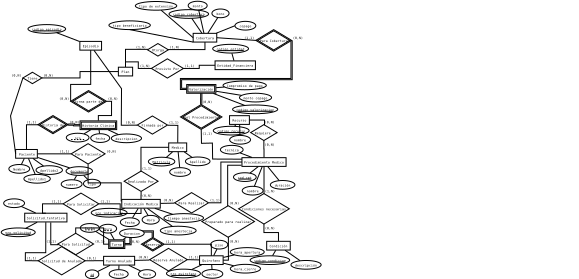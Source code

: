 <?xml version="1.0" encoding="UTF-8"?>
<dia:diagram xmlns:dia="http://www.lysator.liu.se/~alla/dia/">
  <dia:layer name="Fondo" visible="true" active="true">
    <dia:object type="ER - Entity" version="0" id="O0">
      <dia:attribute name="obj_pos">
        <dia:point val="6,10.1"/>
      </dia:attribute>
      <dia:attribute name="obj_bb">
        <dia:rectangle val="5.95,10.05;10.53,11.95"/>
      </dia:attribute>
      <dia:attribute name="elem_corner">
        <dia:point val="6,10.1"/>
      </dia:attribute>
      <dia:attribute name="elem_width">
        <dia:real val="4.48"/>
      </dia:attribute>
      <dia:attribute name="elem_height">
        <dia:real val="1.8"/>
      </dia:attribute>
      <dia:attribute name="border_width">
        <dia:real val="0.1"/>
      </dia:attribute>
      <dia:attribute name="border_color">
        <dia:color val="#000000"/>
      </dia:attribute>
      <dia:attribute name="inner_color">
        <dia:color val="#ffffff"/>
      </dia:attribute>
      <dia:attribute name="name">
        <dia:string>#Paciente#</dia:string>
      </dia:attribute>
      <dia:attribute name="weak">
        <dia:boolean val="false"/>
      </dia:attribute>
      <dia:attribute name="associative">
        <dia:boolean val="false"/>
      </dia:attribute>
      <dia:attribute name="font">
        <dia:font family="monospace" style="0" name="Courier"/>
      </dia:attribute>
      <dia:attribute name="font_height">
        <dia:real val="0.8"/>
      </dia:attribute>
    </dia:object>
    <dia:object type="ER - Attribute" version="0" id="O1">
      <dia:attribute name="obj_pos">
        <dia:point val="4.6,13.2"/>
      </dia:attribute>
      <dia:attribute name="obj_bb">
        <dia:rectangle val="4.55,13.15;8.96,15.05"/>
      </dia:attribute>
      <dia:attribute name="elem_corner">
        <dia:point val="4.6,13.2"/>
      </dia:attribute>
      <dia:attribute name="elem_width">
        <dia:real val="4.31"/>
      </dia:attribute>
      <dia:attribute name="elem_height">
        <dia:real val="1.8"/>
      </dia:attribute>
      <dia:attribute name="border_width">
        <dia:real val="0.1"/>
      </dia:attribute>
      <dia:attribute name="border_color">
        <dia:color val="#000000"/>
      </dia:attribute>
      <dia:attribute name="inner_color">
        <dia:color val="#ffffff"/>
      </dia:attribute>
      <dia:attribute name="name">
        <dia:string>#Nombre#</dia:string>
      </dia:attribute>
      <dia:attribute name="key">
        <dia:boolean val="false"/>
      </dia:attribute>
      <dia:attribute name="weak_key">
        <dia:boolean val="false"/>
      </dia:attribute>
      <dia:attribute name="derived">
        <dia:boolean val="false"/>
      </dia:attribute>
      <dia:attribute name="multivalued">
        <dia:boolean val="false"/>
      </dia:attribute>
      <dia:attribute name="font">
        <dia:font family="monospace" style="0" name="Courier"/>
      </dia:attribute>
      <dia:attribute name="font_height">
        <dia:real val="0.8"/>
      </dia:attribute>
    </dia:object>
    <dia:object type="ER - Attribute" version="0" id="O2">
      <dia:attribute name="obj_pos">
        <dia:point val="7.7,15.25"/>
      </dia:attribute>
      <dia:attribute name="obj_bb">
        <dia:rectangle val="7.65,15.2;13.215,17.1"/>
      </dia:attribute>
      <dia:attribute name="elem_corner">
        <dia:point val="7.7,15.25"/>
      </dia:attribute>
      <dia:attribute name="elem_width">
        <dia:real val="5.465"/>
      </dia:attribute>
      <dia:attribute name="elem_height">
        <dia:real val="1.8"/>
      </dia:attribute>
      <dia:attribute name="border_width">
        <dia:real val="0.1"/>
      </dia:attribute>
      <dia:attribute name="border_color">
        <dia:color val="#000000"/>
      </dia:attribute>
      <dia:attribute name="inner_color">
        <dia:color val="#ffffff"/>
      </dia:attribute>
      <dia:attribute name="name">
        <dia:string>#Apellido1#</dia:string>
      </dia:attribute>
      <dia:attribute name="key">
        <dia:boolean val="false"/>
      </dia:attribute>
      <dia:attribute name="weak_key">
        <dia:boolean val="false"/>
      </dia:attribute>
      <dia:attribute name="derived">
        <dia:boolean val="false"/>
      </dia:attribute>
      <dia:attribute name="multivalued">
        <dia:boolean val="false"/>
      </dia:attribute>
      <dia:attribute name="font">
        <dia:font family="monospace" style="0" name="Courier"/>
      </dia:attribute>
      <dia:attribute name="font_height">
        <dia:real val="0.8"/>
      </dia:attribute>
    </dia:object>
    <dia:object type="ER - Attribute" version="0" id="O3">
      <dia:attribute name="obj_pos">
        <dia:point val="10.2,13.45"/>
      </dia:attribute>
      <dia:attribute name="obj_bb">
        <dia:rectangle val="10.15,13.4;15.715,15.3"/>
      </dia:attribute>
      <dia:attribute name="elem_corner">
        <dia:point val="10.2,13.45"/>
      </dia:attribute>
      <dia:attribute name="elem_width">
        <dia:real val="5.465"/>
      </dia:attribute>
      <dia:attribute name="elem_height">
        <dia:real val="1.8"/>
      </dia:attribute>
      <dia:attribute name="border_width">
        <dia:real val="0.1"/>
      </dia:attribute>
      <dia:attribute name="border_color">
        <dia:color val="#000000"/>
      </dia:attribute>
      <dia:attribute name="inner_color">
        <dia:color val="#ffffff"/>
      </dia:attribute>
      <dia:attribute name="name">
        <dia:string>#Apellido2#</dia:string>
      </dia:attribute>
      <dia:attribute name="key">
        <dia:boolean val="false"/>
      </dia:attribute>
      <dia:attribute name="weak_key">
        <dia:boolean val="false"/>
      </dia:attribute>
      <dia:attribute name="derived">
        <dia:boolean val="false"/>
      </dia:attribute>
      <dia:attribute name="multivalued">
        <dia:boolean val="false"/>
      </dia:attribute>
      <dia:attribute name="font">
        <dia:font family="monospace" style="0" name="Courier"/>
      </dia:attribute>
      <dia:attribute name="font_height">
        <dia:real val="0.8"/>
      </dia:attribute>
    </dia:object>
    <dia:object type="ER - Attribute" version="0" id="O4">
      <dia:attribute name="obj_pos">
        <dia:point val="16.4,13.65"/>
      </dia:attribute>
      <dia:attribute name="obj_bb">
        <dia:rectangle val="16.35,13.6;21.915,15.5"/>
      </dia:attribute>
      <dia:attribute name="elem_corner">
        <dia:point val="16.4,13.65"/>
      </dia:attribute>
      <dia:attribute name="elem_width">
        <dia:real val="5.465"/>
      </dia:attribute>
      <dia:attribute name="elem_height">
        <dia:real val="1.8"/>
      </dia:attribute>
      <dia:attribute name="border_width">
        <dia:real val="0.1"/>
      </dia:attribute>
      <dia:attribute name="border_color">
        <dia:color val="#000000"/>
      </dia:attribute>
      <dia:attribute name="inner_color">
        <dia:color val="#ffffff"/>
      </dia:attribute>
      <dia:attribute name="name">
        <dia:string>#documento#</dia:string>
      </dia:attribute>
      <dia:attribute name="key">
        <dia:boolean val="true"/>
      </dia:attribute>
      <dia:attribute name="weak_key">
        <dia:boolean val="false"/>
      </dia:attribute>
      <dia:attribute name="derived">
        <dia:boolean val="false"/>
      </dia:attribute>
      <dia:attribute name="multivalued">
        <dia:boolean val="false"/>
      </dia:attribute>
      <dia:attribute name="font">
        <dia:font family="monospace" style="0" name="Courier"/>
      </dia:attribute>
      <dia:attribute name="font_height">
        <dia:real val="0.8"/>
      </dia:attribute>
    </dia:object>
    <dia:object type="ER - Attribute" version="0" id="O5">
      <dia:attribute name="obj_pos">
        <dia:point val="20,16.25"/>
      </dia:attribute>
      <dia:attribute name="obj_bb">
        <dia:rectangle val="19.95,16.2;23.59,18.1"/>
      </dia:attribute>
      <dia:attribute name="elem_corner">
        <dia:point val="20,16.25"/>
      </dia:attribute>
      <dia:attribute name="elem_width">
        <dia:real val="3.54"/>
      </dia:attribute>
      <dia:attribute name="elem_height">
        <dia:real val="1.8"/>
      </dia:attribute>
      <dia:attribute name="border_width">
        <dia:real val="0.1"/>
      </dia:attribute>
      <dia:attribute name="border_color">
        <dia:color val="#000000"/>
      </dia:attribute>
      <dia:attribute name="inner_color">
        <dia:color val="#ffffff"/>
      </dia:attribute>
      <dia:attribute name="name">
        <dia:string>#tipo#</dia:string>
      </dia:attribute>
      <dia:attribute name="key">
        <dia:boolean val="false"/>
      </dia:attribute>
      <dia:attribute name="weak_key">
        <dia:boolean val="false"/>
      </dia:attribute>
      <dia:attribute name="derived">
        <dia:boolean val="false"/>
      </dia:attribute>
      <dia:attribute name="multivalued">
        <dia:boolean val="false"/>
      </dia:attribute>
      <dia:attribute name="font">
        <dia:font family="monospace" style="0" name="Courier"/>
      </dia:attribute>
      <dia:attribute name="font_height">
        <dia:real val="0.8"/>
      </dia:attribute>
    </dia:object>
    <dia:object type="ER - Attribute" version="0" id="O6">
      <dia:attribute name="obj_pos">
        <dia:point val="15.4,16.35"/>
      </dia:attribute>
      <dia:attribute name="obj_bb">
        <dia:rectangle val="15.35,16.3;19.76,18.2"/>
      </dia:attribute>
      <dia:attribute name="elem_corner">
        <dia:point val="15.4,16.35"/>
      </dia:attribute>
      <dia:attribute name="elem_width">
        <dia:real val="4.31"/>
      </dia:attribute>
      <dia:attribute name="elem_height">
        <dia:real val="1.8"/>
      </dia:attribute>
      <dia:attribute name="border_width">
        <dia:real val="0.1"/>
      </dia:attribute>
      <dia:attribute name="border_color">
        <dia:color val="#000000"/>
      </dia:attribute>
      <dia:attribute name="inner_color">
        <dia:color val="#ffffff"/>
      </dia:attribute>
      <dia:attribute name="name">
        <dia:string>#numero#</dia:string>
      </dia:attribute>
      <dia:attribute name="key">
        <dia:boolean val="false"/>
      </dia:attribute>
      <dia:attribute name="weak_key">
        <dia:boolean val="false"/>
      </dia:attribute>
      <dia:attribute name="derived">
        <dia:boolean val="false"/>
      </dia:attribute>
      <dia:attribute name="multivalued">
        <dia:boolean val="false"/>
      </dia:attribute>
      <dia:attribute name="font">
        <dia:font family="monospace" style="0" name="Courier"/>
      </dia:attribute>
      <dia:attribute name="font_height">
        <dia:real val="0.8"/>
      </dia:attribute>
    </dia:object>
    <dia:object type="Standard - PolyLine" version="0" id="O7">
      <dia:attribute name="obj_pos">
        <dia:point val="8.24,11"/>
      </dia:attribute>
      <dia:attribute name="obj_bb">
        <dia:rectangle val="7.132,11.881;7.853,13.24"/>
      </dia:attribute>
      <dia:attribute name="poly_points">
        <dia:point val="8.24,11"/>
        <dia:point val="6.755,14.1"/>
      </dia:attribute>
      <dia:connections>
        <dia:connection handle="0" to="O0" connection="8"/>
        <dia:connection handle="1" to="O1" connection="8"/>
      </dia:connections>
    </dia:object>
    <dia:object type="Standard - PolyLine" version="0" id="O8">
      <dia:attribute name="obj_pos">
        <dia:point val="8.24,11"/>
      </dia:attribute>
      <dia:attribute name="obj_bb">
        <dia:rectangle val="8.578,11.882;10.099,15.279"/>
      </dia:attribute>
      <dia:attribute name="poly_points">
        <dia:point val="8.24,11"/>
        <dia:point val="10.432,16.15"/>
      </dia:attribute>
      <dia:connections>
        <dia:connection handle="0" to="O0" connection="8"/>
        <dia:connection handle="1" to="O2" connection="8"/>
      </dia:connections>
    </dia:object>
    <dia:object type="Standard - PolyLine" version="0" id="O9">
      <dia:attribute name="obj_pos">
        <dia:point val="8.24,11"/>
      </dia:attribute>
      <dia:attribute name="obj_bb">
        <dia:rectangle val="9.5,11.88;11.817,13.574"/>
      </dia:attribute>
      <dia:attribute name="poly_points">
        <dia:point val="8.24,11"/>
        <dia:point val="12.932,14.35"/>
      </dia:attribute>
      <dia:connections>
        <dia:connection handle="0" to="O0" connection="8"/>
        <dia:connection handle="1" to="O3" connection="8"/>
      </dia:connections>
    </dia:object>
    <dia:object type="Standard - PolyLine" version="0" id="O10">
      <dia:attribute name="obj_pos">
        <dia:point val="8.24,11"/>
      </dia:attribute>
      <dia:attribute name="obj_bb">
        <dia:rectangle val="10.467,11.683;17.206,13.964"/>
      </dia:attribute>
      <dia:attribute name="poly_points">
        <dia:point val="8.24,11"/>
        <dia:point val="19.133,14.55"/>
      </dia:attribute>
      <dia:connections>
        <dia:connection handle="0" to="O0" connection="8"/>
        <dia:connection handle="1" to="O4" connection="8"/>
      </dia:connections>
    </dia:object>
    <dia:object type="Standard - PolyLine" version="0" id="O11">
      <dia:attribute name="obj_pos">
        <dia:point val="19.133,14.55"/>
      </dia:attribute>
      <dia:attribute name="obj_bb">
        <dia:rectangle val="18.02,15.409;18.659,16.406"/>
      </dia:attribute>
      <dia:attribute name="poly_points">
        <dia:point val="19.133,14.55"/>
        <dia:point val="17.555,17.25"/>
      </dia:attribute>
      <dia:connections>
        <dia:connection handle="0" to="O4" connection="8"/>
        <dia:connection handle="1" to="O6" connection="8"/>
      </dia:connections>
    </dia:object>
    <dia:object type="Standard - PolyLine" version="0" id="O12">
      <dia:attribute name="obj_pos">
        <dia:point val="19.133,14.55"/>
      </dia:attribute>
      <dia:attribute name="obj_bb">
        <dia:rectangle val="19.964,15.368;20.995,16.387"/>
      </dia:attribute>
      <dia:attribute name="poly_points">
        <dia:point val="19.133,14.55"/>
        <dia:point val="21.77,17.15"/>
      </dia:attribute>
      <dia:connections>
        <dia:connection handle="0" to="O4" connection="8"/>
        <dia:connection handle="1" to="O5" connection="8"/>
      </dia:connections>
    </dia:object>
    <dia:object type="ER - Entity" version="0" id="O13">
      <dia:attribute name="obj_pos">
        <dia:point val="27.9,20.4"/>
      </dia:attribute>
      <dia:attribute name="obj_bb">
        <dia:rectangle val="27.85,20.35;35.895,22.25"/>
      </dia:attribute>
      <dia:attribute name="elem_corner">
        <dia:point val="27.9,20.4"/>
      </dia:attribute>
      <dia:attribute name="elem_width">
        <dia:real val="7.945"/>
      </dia:attribute>
      <dia:attribute name="elem_height">
        <dia:real val="1.8"/>
      </dia:attribute>
      <dia:attribute name="border_width">
        <dia:real val="0.1"/>
      </dia:attribute>
      <dia:attribute name="border_color">
        <dia:color val="#000000"/>
      </dia:attribute>
      <dia:attribute name="inner_color">
        <dia:color val="#ffffff"/>
      </dia:attribute>
      <dia:attribute name="name">
        <dia:string>#Indicación Medica#</dia:string>
      </dia:attribute>
      <dia:attribute name="weak">
        <dia:boolean val="false"/>
      </dia:attribute>
      <dia:attribute name="associative">
        <dia:boolean val="false"/>
      </dia:attribute>
      <dia:attribute name="font">
        <dia:font family="monospace" style="0" name="Courier"/>
      </dia:attribute>
      <dia:attribute name="font_height">
        <dia:real val="0.8"/>
      </dia:attribute>
    </dia:object>
    <dia:object type="ER - Attribute" version="0" id="O14">
      <dia:attribute name="obj_pos">
        <dia:point val="21.6,22.25"/>
      </dia:attribute>
      <dia:attribute name="obj_bb">
        <dia:rectangle val="21.55,22.2;29.04,24.1"/>
      </dia:attribute>
      <dia:attribute name="elem_corner">
        <dia:point val="21.6,22.25"/>
      </dia:attribute>
      <dia:attribute name="elem_width">
        <dia:real val="7.39"/>
      </dia:attribute>
      <dia:attribute name="elem_height">
        <dia:real val="1.8"/>
      </dia:attribute>
      <dia:attribute name="border_width">
        <dia:real val="0.1"/>
      </dia:attribute>
      <dia:attribute name="border_color">
        <dia:color val="#000000"/>
      </dia:attribute>
      <dia:attribute name="inner_color">
        <dia:color val="#ffffff"/>
      </dia:attribute>
      <dia:attribute name="name">
        <dia:string>#nro_indicación#</dia:string>
      </dia:attribute>
      <dia:attribute name="key">
        <dia:boolean val="true"/>
      </dia:attribute>
      <dia:attribute name="weak_key">
        <dia:boolean val="false"/>
      </dia:attribute>
      <dia:attribute name="derived">
        <dia:boolean val="false"/>
      </dia:attribute>
      <dia:attribute name="multivalued">
        <dia:boolean val="false"/>
      </dia:attribute>
      <dia:attribute name="font">
        <dia:font family="monospace" style="0" name="Courier"/>
      </dia:attribute>
      <dia:attribute name="font_height">
        <dia:real val="0.8"/>
      </dia:attribute>
    </dia:object>
    <dia:object type="ER - Entity" version="0" id="O15">
      <dia:attribute name="obj_pos">
        <dia:point val="52.7,11.79"/>
      </dia:attribute>
      <dia:attribute name="obj_bb">
        <dia:rectangle val="52.65,11.741;61.85,13.64"/>
      </dia:attribute>
      <dia:attribute name="elem_corner">
        <dia:point val="52.7,11.79"/>
      </dia:attribute>
      <dia:attribute name="elem_width">
        <dia:real val="9.1"/>
      </dia:attribute>
      <dia:attribute name="elem_height">
        <dia:real val="1.8"/>
      </dia:attribute>
      <dia:attribute name="border_width">
        <dia:real val="0.1"/>
      </dia:attribute>
      <dia:attribute name="border_color">
        <dia:color val="#000000"/>
      </dia:attribute>
      <dia:attribute name="inner_color">
        <dia:color val="#ffffff"/>
      </dia:attribute>
      <dia:attribute name="name">
        <dia:string>#Procedimiento Medico#</dia:string>
      </dia:attribute>
      <dia:attribute name="weak">
        <dia:boolean val="false"/>
      </dia:attribute>
      <dia:attribute name="associative">
        <dia:boolean val="false"/>
      </dia:attribute>
      <dia:attribute name="font">
        <dia:font family="monospace" style="0" name="Courier"/>
      </dia:attribute>
      <dia:attribute name="font_height">
        <dia:real val="0.8"/>
      </dia:attribute>
    </dia:object>
    <dia:object type="ER - Attribute" version="0" id="O16">
      <dia:attribute name="obj_pos">
        <dia:point val="50.95,14.9"/>
      </dia:attribute>
      <dia:attribute name="obj_bb">
        <dia:rectangle val="50.9,14.85;55.695,16.75"/>
      </dia:attribute>
      <dia:attribute name="elem_corner">
        <dia:point val="50.95,14.9"/>
      </dia:attribute>
      <dia:attribute name="elem_width">
        <dia:real val="4.695"/>
      </dia:attribute>
      <dia:attribute name="elem_height">
        <dia:real val="1.8"/>
      </dia:attribute>
      <dia:attribute name="border_width">
        <dia:real val="0.1"/>
      </dia:attribute>
      <dia:attribute name="border_color">
        <dia:color val="#000000"/>
      </dia:attribute>
      <dia:attribute name="inner_color">
        <dia:color val="#ffffff"/>
      </dia:attribute>
      <dia:attribute name="name">
        <dia:string>#cod_cpt#</dia:string>
      </dia:attribute>
      <dia:attribute name="key">
        <dia:boolean val="true"/>
      </dia:attribute>
      <dia:attribute name="weak_key">
        <dia:boolean val="false"/>
      </dia:attribute>
      <dia:attribute name="derived">
        <dia:boolean val="false"/>
      </dia:attribute>
      <dia:attribute name="multivalued">
        <dia:boolean val="false"/>
      </dia:attribute>
      <dia:attribute name="font">
        <dia:font family="monospace" style="0" name="Courier"/>
      </dia:attribute>
      <dia:attribute name="font_height">
        <dia:real val="0.8"/>
      </dia:attribute>
    </dia:object>
    <dia:object type="ER - Attribute" version="0" id="O17">
      <dia:attribute name="obj_pos">
        <dia:point val="52.75,17.7"/>
      </dia:attribute>
      <dia:attribute name="obj_bb">
        <dia:rectangle val="52.7,17.65;57.11,19.55"/>
      </dia:attribute>
      <dia:attribute name="elem_corner">
        <dia:point val="52.75,17.7"/>
      </dia:attribute>
      <dia:attribute name="elem_width">
        <dia:real val="4.31"/>
      </dia:attribute>
      <dia:attribute name="elem_height">
        <dia:real val="1.8"/>
      </dia:attribute>
      <dia:attribute name="border_width">
        <dia:real val="0.1"/>
      </dia:attribute>
      <dia:attribute name="border_color">
        <dia:color val="#000000"/>
      </dia:attribute>
      <dia:attribute name="inner_color">
        <dia:color val="#ffffff"/>
      </dia:attribute>
      <dia:attribute name="name">
        <dia:string>#nombre#</dia:string>
      </dia:attribute>
      <dia:attribute name="key">
        <dia:boolean val="false"/>
      </dia:attribute>
      <dia:attribute name="weak_key">
        <dia:boolean val="false"/>
      </dia:attribute>
      <dia:attribute name="derived">
        <dia:boolean val="false"/>
      </dia:attribute>
      <dia:attribute name="multivalued">
        <dia:boolean val="false"/>
      </dia:attribute>
      <dia:attribute name="font">
        <dia:font family="monospace" style="0" name="Courier"/>
      </dia:attribute>
      <dia:attribute name="font_height">
        <dia:real val="0.8"/>
      </dia:attribute>
    </dia:object>
    <dia:object type="ER - Attribute" version="0" id="O18">
      <dia:attribute name="obj_pos">
        <dia:point val="58.55,16.5"/>
      </dia:attribute>
      <dia:attribute name="obj_bb">
        <dia:rectangle val="58.5,16.45;63.68,18.35"/>
      </dia:attribute>
      <dia:attribute name="elem_corner">
        <dia:point val="58.55,16.5"/>
      </dia:attribute>
      <dia:attribute name="elem_width">
        <dia:real val="5.08"/>
      </dia:attribute>
      <dia:attribute name="elem_height">
        <dia:real val="1.8"/>
      </dia:attribute>
      <dia:attribute name="border_width">
        <dia:real val="0.1"/>
      </dia:attribute>
      <dia:attribute name="border_color">
        <dia:color val="#000000"/>
      </dia:attribute>
      <dia:attribute name="inner_color">
        <dia:color val="#ffffff"/>
      </dia:attribute>
      <dia:attribute name="name">
        <dia:string>#duración#</dia:string>
      </dia:attribute>
      <dia:attribute name="key">
        <dia:boolean val="false"/>
      </dia:attribute>
      <dia:attribute name="weak_key">
        <dia:boolean val="false"/>
      </dia:attribute>
      <dia:attribute name="derived">
        <dia:boolean val="false"/>
      </dia:attribute>
      <dia:attribute name="multivalued">
        <dia:boolean val="false"/>
      </dia:attribute>
      <dia:attribute name="font">
        <dia:font family="monospace" style="0" name="Courier"/>
      </dia:attribute>
      <dia:attribute name="font_height">
        <dia:real val="0.8"/>
      </dia:attribute>
    </dia:object>
    <dia:object type="ER - Attribute" version="0" id="O19">
      <dia:attribute name="obj_pos">
        <dia:point val="48.25,9.25"/>
      </dia:attribute>
      <dia:attribute name="obj_bb">
        <dia:rectangle val="48.2,9.2;52.995,11.1"/>
      </dia:attribute>
      <dia:attribute name="elem_corner">
        <dia:point val="48.25,9.25"/>
      </dia:attribute>
      <dia:attribute name="elem_width">
        <dia:real val="4.695"/>
      </dia:attribute>
      <dia:attribute name="elem_height">
        <dia:real val="1.8"/>
      </dia:attribute>
      <dia:attribute name="border_width">
        <dia:real val="0.1"/>
      </dia:attribute>
      <dia:attribute name="border_color">
        <dia:color val="#000000"/>
      </dia:attribute>
      <dia:attribute name="inner_color">
        <dia:color val="#ffffff"/>
      </dia:attribute>
      <dia:attribute name="name">
        <dia:string>#tecnica#</dia:string>
      </dia:attribute>
      <dia:attribute name="key">
        <dia:boolean val="false"/>
      </dia:attribute>
      <dia:attribute name="weak_key">
        <dia:boolean val="false"/>
      </dia:attribute>
      <dia:attribute name="derived">
        <dia:boolean val="false"/>
      </dia:attribute>
      <dia:attribute name="multivalued">
        <dia:boolean val="false"/>
      </dia:attribute>
      <dia:attribute name="font">
        <dia:font family="monospace" style="0" name="Courier"/>
      </dia:attribute>
      <dia:attribute name="font_height">
        <dia:real val="0.8"/>
      </dia:attribute>
    </dia:object>
    <dia:object type="ER - Relationship" version="0" id="O20">
      <dia:attribute name="obj_pos">
        <dia:point val="38.8,19"/>
      </dia:attribute>
      <dia:attribute name="obj_bb">
        <dia:rectangle val="36.525,18.95;48.08,23.253"/>
      </dia:attribute>
      <dia:attribute name="elem_corner">
        <dia:point val="38.8,19"/>
      </dia:attribute>
      <dia:attribute name="elem_width">
        <dia:real val="7.005"/>
      </dia:attribute>
      <dia:attribute name="elem_height">
        <dia:real val="4.203"/>
      </dia:attribute>
      <dia:attribute name="border_width">
        <dia:real val="0.1"/>
      </dia:attribute>
      <dia:attribute name="border_color">
        <dia:color val="#000000"/>
      </dia:attribute>
      <dia:attribute name="inner_color">
        <dia:color val="#ffffff"/>
      </dia:attribute>
      <dia:attribute name="name">
        <dia:string>#Para Realizar#</dia:string>
      </dia:attribute>
      <dia:attribute name="left_card">
        <dia:string>#(0,N)#</dia:string>
      </dia:attribute>
      <dia:attribute name="right_card">
        <dia:string>#(1,1)#</dia:string>
      </dia:attribute>
      <dia:attribute name="identifying">
        <dia:boolean val="false"/>
      </dia:attribute>
      <dia:attribute name="rotated">
        <dia:boolean val="false"/>
      </dia:attribute>
      <dia:attribute name="font">
        <dia:font family="monospace" style="0" name="Courier"/>
      </dia:attribute>
      <dia:attribute name="font_height">
        <dia:real val="0.8"/>
      </dia:attribute>
    </dia:object>
    <dia:object type="Standard - PolyLine" version="0" id="O21">
      <dia:attribute name="obj_pos">
        <dia:point val="31.872,21.3"/>
      </dia:attribute>
      <dia:attribute name="obj_bb">
        <dia:rectangle val="35.84,21.118;38.801,21.274"/>
      </dia:attribute>
      <dia:attribute name="poly_points">
        <dia:point val="31.872,21.3"/>
        <dia:point val="42.303,21.102"/>
      </dia:attribute>
      <dia:connections>
        <dia:connection handle="0" to="O13" connection="8"/>
        <dia:connection handle="1" to="O20" connection="8"/>
      </dia:connections>
    </dia:object>
    <dia:object type="Standard - ZigZagLine" version="1" id="O22">
      <dia:attribute name="obj_pos">
        <dia:point val="45.855,21.102"/>
      </dia:attribute>
      <dia:attribute name="obj_bb">
        <dia:rectangle val="45.805,12.64;52.75,21.151"/>
      </dia:attribute>
      <dia:attribute name="orth_points">
        <dia:point val="45.855,21.102"/>
        <dia:point val="48.35,21.102"/>
        <dia:point val="48.35,12.691"/>
        <dia:point val="52.7,12.691"/>
      </dia:attribute>
      <dia:attribute name="orth_orient">
        <dia:enum val="0"/>
        <dia:enum val="1"/>
        <dia:enum val="0"/>
      </dia:attribute>
      <dia:attribute name="autorouting">
        <dia:boolean val="false"/>
      </dia:attribute>
      <dia:connections>
        <dia:connection handle="0" to="O20" connection="8"/>
        <dia:connection handle="1" to="O15" connection="3"/>
      </dia:connections>
    </dia:object>
    <dia:object type="Standard - PolyLine" version="0" id="O23">
      <dia:attribute name="obj_pos">
        <dia:point val="53.297,15.8"/>
      </dia:attribute>
      <dia:attribute name="obj_bb">
        <dia:rectangle val="54.295,13.569;56.114,15.03"/>
      </dia:attribute>
      <dia:attribute name="poly_points">
        <dia:point val="53.297,15.8"/>
        <dia:point val="57.25,12.691"/>
      </dia:attribute>
      <dia:connections>
        <dia:connection handle="0" to="O16" connection="8"/>
        <dia:connection handle="1" to="O15" connection="8"/>
      </dia:connections>
    </dia:object>
    <dia:object type="Standard - PolyLine" version="0" id="O24">
      <dia:attribute name="obj_pos">
        <dia:point val="54.905,18.6"/>
      </dia:attribute>
      <dia:attribute name="obj_bb">
        <dia:rectangle val="55.209,13.576;56.938,17.736"/>
      </dia:attribute>
      <dia:attribute name="poly_points">
        <dia:point val="54.905,18.6"/>
        <dia:point val="57.25,12.691"/>
      </dia:attribute>
      <dia:connections>
        <dia:connection handle="0" to="O17" connection="8"/>
        <dia:connection handle="1" to="O15" connection="8"/>
      </dia:connections>
    </dia:object>
    <dia:object type="Standard - PolyLine" version="0" id="O25">
      <dia:attribute name="obj_pos">
        <dia:point val="61.09,17.4"/>
      </dia:attribute>
      <dia:attribute name="obj_bb">
        <dia:rectangle val="57.955,13.57;60.424,16.568"/>
      </dia:attribute>
      <dia:attribute name="poly_points">
        <dia:point val="61.09,17.4"/>
        <dia:point val="57.25,12.691"/>
      </dia:attribute>
      <dia:connections>
        <dia:connection handle="0" to="O18" connection="8"/>
        <dia:connection handle="1" to="O15" connection="8"/>
      </dia:connections>
    </dia:object>
    <dia:object type="ER - Entity" version="0" id="O26">
      <dia:attribute name="obj_pos">
        <dia:point val="37.584,8.75"/>
      </dia:attribute>
      <dia:attribute name="obj_bb">
        <dia:rectangle val="37.534,8.7;41.344,10.6"/>
      </dia:attribute>
      <dia:attribute name="elem_corner">
        <dia:point val="37.584,8.75"/>
      </dia:attribute>
      <dia:attribute name="elem_width">
        <dia:real val="3.71"/>
      </dia:attribute>
      <dia:attribute name="elem_height">
        <dia:real val="1.8"/>
      </dia:attribute>
      <dia:attribute name="border_width">
        <dia:real val="0.1"/>
      </dia:attribute>
      <dia:attribute name="border_color">
        <dia:color val="#000000"/>
      </dia:attribute>
      <dia:attribute name="inner_color">
        <dia:color val="#ffffff"/>
      </dia:attribute>
      <dia:attribute name="name">
        <dia:string>#Medico#</dia:string>
      </dia:attribute>
      <dia:attribute name="weak">
        <dia:boolean val="false"/>
      </dia:attribute>
      <dia:attribute name="associative">
        <dia:boolean val="false"/>
      </dia:attribute>
      <dia:attribute name="font">
        <dia:font family="monospace" style="0" name="Courier"/>
      </dia:attribute>
      <dia:attribute name="font_height">
        <dia:real val="0.8"/>
      </dia:attribute>
    </dia:object>
    <dia:object type="ER - Attribute" version="0" id="O27">
      <dia:attribute name="obj_pos">
        <dia:point val="33.384,11.7"/>
      </dia:attribute>
      <dia:attribute name="obj_bb">
        <dia:rectangle val="33.334,11.65;38.899,13.55"/>
      </dia:attribute>
      <dia:attribute name="elem_corner">
        <dia:point val="33.384,11.7"/>
      </dia:attribute>
      <dia:attribute name="elem_width">
        <dia:real val="5.465"/>
      </dia:attribute>
      <dia:attribute name="elem_height">
        <dia:real val="1.8"/>
      </dia:attribute>
      <dia:attribute name="border_width">
        <dia:real val="0.1"/>
      </dia:attribute>
      <dia:attribute name="border_color">
        <dia:color val="#000000"/>
      </dia:attribute>
      <dia:attribute name="inner_color">
        <dia:color val="#ffffff"/>
      </dia:attribute>
      <dia:attribute name="name">
        <dia:string>#Matricula#</dia:string>
      </dia:attribute>
      <dia:attribute name="key">
        <dia:boolean val="true"/>
      </dia:attribute>
      <dia:attribute name="weak_key">
        <dia:boolean val="false"/>
      </dia:attribute>
      <dia:attribute name="derived">
        <dia:boolean val="false"/>
      </dia:attribute>
      <dia:attribute name="multivalued">
        <dia:boolean val="false"/>
      </dia:attribute>
      <dia:attribute name="font">
        <dia:font family="monospace" style="0" name="Courier"/>
      </dia:attribute>
      <dia:attribute name="font_height">
        <dia:real val="0.8"/>
      </dia:attribute>
    </dia:object>
    <dia:object type="ER - Attribute" version="0" id="O28">
      <dia:attribute name="obj_pos">
        <dia:point val="37.784,13.85"/>
      </dia:attribute>
      <dia:attribute name="obj_bb">
        <dia:rectangle val="37.734,13.8;42.144,15.7"/>
      </dia:attribute>
      <dia:attribute name="elem_corner">
        <dia:point val="37.784,13.85"/>
      </dia:attribute>
      <dia:attribute name="elem_width">
        <dia:real val="4.31"/>
      </dia:attribute>
      <dia:attribute name="elem_height">
        <dia:real val="1.8"/>
      </dia:attribute>
      <dia:attribute name="border_width">
        <dia:real val="0.1"/>
      </dia:attribute>
      <dia:attribute name="border_color">
        <dia:color val="#000000"/>
      </dia:attribute>
      <dia:attribute name="inner_color">
        <dia:color val="#ffffff"/>
      </dia:attribute>
      <dia:attribute name="name">
        <dia:string>#nombre#</dia:string>
      </dia:attribute>
      <dia:attribute name="key">
        <dia:boolean val="false"/>
      </dia:attribute>
      <dia:attribute name="weak_key">
        <dia:boolean val="false"/>
      </dia:attribute>
      <dia:attribute name="derived">
        <dia:boolean val="false"/>
      </dia:attribute>
      <dia:attribute name="multivalued">
        <dia:boolean val="false"/>
      </dia:attribute>
      <dia:attribute name="font">
        <dia:font family="monospace" style="0" name="Courier"/>
      </dia:attribute>
      <dia:attribute name="font_height">
        <dia:real val="0.8"/>
      </dia:attribute>
    </dia:object>
    <dia:object type="ER - Attribute" version="0" id="O29">
      <dia:attribute name="obj_pos">
        <dia:point val="41.034,11.65"/>
      </dia:attribute>
      <dia:attribute name="obj_bb">
        <dia:rectangle val="40.984,11.6;46.164,13.5"/>
      </dia:attribute>
      <dia:attribute name="elem_corner">
        <dia:point val="41.034,11.65"/>
      </dia:attribute>
      <dia:attribute name="elem_width">
        <dia:real val="5.08"/>
      </dia:attribute>
      <dia:attribute name="elem_height">
        <dia:real val="1.8"/>
      </dia:attribute>
      <dia:attribute name="border_width">
        <dia:real val="0.1"/>
      </dia:attribute>
      <dia:attribute name="border_color">
        <dia:color val="#000000"/>
      </dia:attribute>
      <dia:attribute name="inner_color">
        <dia:color val="#ffffff"/>
      </dia:attribute>
      <dia:attribute name="name">
        <dia:string>#Apellido#</dia:string>
      </dia:attribute>
      <dia:attribute name="key">
        <dia:boolean val="false"/>
      </dia:attribute>
      <dia:attribute name="weak_key">
        <dia:boolean val="false"/>
      </dia:attribute>
      <dia:attribute name="derived">
        <dia:boolean val="false"/>
      </dia:attribute>
      <dia:attribute name="multivalued">
        <dia:boolean val="false"/>
      </dia:attribute>
      <dia:attribute name="font">
        <dia:font family="monospace" style="0" name="Courier"/>
      </dia:attribute>
      <dia:attribute name="font_height">
        <dia:real val="0.8"/>
      </dia:attribute>
    </dia:object>
    <dia:object type="Standard - PolyLine" version="0" id="O30">
      <dia:attribute name="obj_pos">
        <dia:point val="39.439,9.65"/>
      </dia:attribute>
      <dia:attribute name="obj_bb">
        <dia:rectangle val="37.033,10.527;38.442,11.794"/>
      </dia:attribute>
      <dia:attribute name="poly_points">
        <dia:point val="39.439,9.65"/>
        <dia:point val="36.117,12.6"/>
      </dia:attribute>
      <dia:connections>
        <dia:connection handle="0" to="O26" connection="8"/>
        <dia:connection handle="1" to="O27" connection="8"/>
      </dia:connections>
    </dia:object>
    <dia:object type="Standard - PolyLine" version="0" id="O31">
      <dia:attribute name="obj_pos">
        <dia:point val="39.439,9.65"/>
      </dia:attribute>
      <dia:attribute name="obj_bb">
        <dia:rectangle val="39.477,10.545;39.901,13.856"/>
      </dia:attribute>
      <dia:attribute name="poly_points">
        <dia:point val="39.439,9.65"/>
        <dia:point val="39.939,14.75"/>
      </dia:attribute>
      <dia:connections>
        <dia:connection handle="0" to="O26" connection="8"/>
        <dia:connection handle="1" to="O28" connection="8"/>
      </dia:connections>
    </dia:object>
    <dia:object type="Standard - PolyLine" version="0" id="O32">
      <dia:attribute name="obj_pos">
        <dia:point val="39.439,9.65"/>
      </dia:attribute>
      <dia:attribute name="obj_bb">
        <dia:rectangle val="40.723,10.53;42.457,11.788"/>
      </dia:attribute>
      <dia:attribute name="poly_points">
        <dia:point val="39.439,9.65"/>
        <dia:point val="43.574,12.55"/>
      </dia:attribute>
      <dia:connections>
        <dia:connection handle="0" to="O26" connection="8"/>
        <dia:connection handle="1" to="O29" connection="8"/>
      </dia:connections>
    </dia:object>
    <dia:object type="ER - Relationship" version="0" id="O33">
      <dia:attribute name="obj_pos">
        <dia:point val="28.384,14.55"/>
      </dia:attribute>
      <dia:attribute name="obj_bb">
        <dia:rectangle val="28.334,13.4;35.439,19.903"/>
      </dia:attribute>
      <dia:attribute name="elem_corner">
        <dia:point val="28.384,14.55"/>
      </dia:attribute>
      <dia:attribute name="elem_width">
        <dia:real val="7.005"/>
      </dia:attribute>
      <dia:attribute name="elem_height">
        <dia:real val="4.203"/>
      </dia:attribute>
      <dia:attribute name="border_width">
        <dia:real val="0.1"/>
      </dia:attribute>
      <dia:attribute name="border_color">
        <dia:color val="#000000"/>
      </dia:attribute>
      <dia:attribute name="inner_color">
        <dia:color val="#ffffff"/>
      </dia:attribute>
      <dia:attribute name="name">
        <dia:string>#Realizada Por#</dia:string>
      </dia:attribute>
      <dia:attribute name="left_card">
        <dia:string>#(1,1)#</dia:string>
      </dia:attribute>
      <dia:attribute name="right_card">
        <dia:string>#(0,N)#</dia:string>
      </dia:attribute>
      <dia:attribute name="identifying">
        <dia:boolean val="false"/>
      </dia:attribute>
      <dia:attribute name="rotated">
        <dia:boolean val="true"/>
      </dia:attribute>
      <dia:attribute name="font">
        <dia:font family="monospace" style="0" name="Courier"/>
      </dia:attribute>
      <dia:attribute name="font_height">
        <dia:real val="0.8"/>
      </dia:attribute>
    </dia:object>
    <dia:object type="Standard - ZigZagLine" version="1" id="O34">
      <dia:attribute name="obj_pos">
        <dia:point val="31.872,20.349"/>
      </dia:attribute>
      <dia:attribute name="obj_bb">
        <dia:rectangle val="31.823,18.753;31.937,20.399"/>
      </dia:attribute>
      <dia:attribute name="orth_points">
        <dia:point val="31.872,20.349"/>
        <dia:point val="31.872,19.576"/>
        <dia:point val="31.887,19.576"/>
        <dia:point val="31.887,18.803"/>
      </dia:attribute>
      <dia:attribute name="orth_orient">
        <dia:enum val="1"/>
        <dia:enum val="0"/>
        <dia:enum val="1"/>
      </dia:attribute>
      <dia:attribute name="autorouting">
        <dia:boolean val="true"/>
      </dia:attribute>
      <dia:connections>
        <dia:connection handle="0" to="O13" connection="8"/>
        <dia:connection handle="1" to="O33" connection="8"/>
      </dia:connections>
    </dia:object>
    <dia:object type="Standard - ZigZagLine" version="1" id="O35">
      <dia:attribute name="obj_pos">
        <dia:point val="31.887,14.55"/>
      </dia:attribute>
      <dia:attribute name="obj_bb">
        <dia:rectangle val="31.813,9.6;37.634,14.6"/>
      </dia:attribute>
      <dia:attribute name="orth_points">
        <dia:point val="31.887,14.55"/>
        <dia:point val="31.863,14.55"/>
        <dia:point val="31.863,9.65"/>
        <dia:point val="37.584,9.65"/>
      </dia:attribute>
      <dia:attribute name="orth_orient">
        <dia:enum val="0"/>
        <dia:enum val="1"/>
        <dia:enum val="0"/>
      </dia:attribute>
      <dia:attribute name="autorouting">
        <dia:boolean val="false"/>
      </dia:attribute>
      <dia:connections>
        <dia:connection handle="0" to="O33" connection="2"/>
        <dia:connection handle="1" to="O26" connection="3"/>
      </dia:connections>
    </dia:object>
    <dia:object type="ER - Relationship" version="0" id="O36">
      <dia:attribute name="obj_pos">
        <dia:point val="17.448,8.9"/>
      </dia:attribute>
      <dia:attribute name="obj_bb">
        <dia:rectangle val="15.173,8.85;26.728,13.153"/>
      </dia:attribute>
      <dia:attribute name="elem_corner">
        <dia:point val="17.448,8.9"/>
      </dia:attribute>
      <dia:attribute name="elem_width">
        <dia:real val="7.005"/>
      </dia:attribute>
      <dia:attribute name="elem_height">
        <dia:real val="4.203"/>
      </dia:attribute>
      <dia:attribute name="border_width">
        <dia:real val="0.1"/>
      </dia:attribute>
      <dia:attribute name="border_color">
        <dia:color val="#000000"/>
      </dia:attribute>
      <dia:attribute name="inner_color">
        <dia:color val="#ffffff"/>
      </dia:attribute>
      <dia:attribute name="name">
        <dia:string>#Para Paciente#</dia:string>
      </dia:attribute>
      <dia:attribute name="left_card">
        <dia:string>#(1,1)#</dia:string>
      </dia:attribute>
      <dia:attribute name="right_card">
        <dia:string>#(0,N)#</dia:string>
      </dia:attribute>
      <dia:attribute name="identifying">
        <dia:boolean val="false"/>
      </dia:attribute>
      <dia:attribute name="rotated">
        <dia:boolean val="false"/>
      </dia:attribute>
      <dia:attribute name="font">
        <dia:font family="monospace" style="0" name="Courier"/>
      </dia:attribute>
      <dia:attribute name="font_height">
        <dia:real val="0.8"/>
      </dia:attribute>
    </dia:object>
    <dia:object type="Standard - ZigZagLine" version="1" id="O37">
      <dia:attribute name="obj_pos">
        <dia:point val="17.398,11.002"/>
      </dia:attribute>
      <dia:attribute name="obj_bb">
        <dia:rectangle val="10.48,10.95;17.448,11.052"/>
      </dia:attribute>
      <dia:attribute name="orth_points">
        <dia:point val="17.398,11.002"/>
        <dia:point val="13.964,11.002"/>
        <dia:point val="13.964,11"/>
        <dia:point val="10.53,11"/>
      </dia:attribute>
      <dia:attribute name="orth_orient">
        <dia:enum val="0"/>
        <dia:enum val="1"/>
        <dia:enum val="0"/>
      </dia:attribute>
      <dia:attribute name="autorouting">
        <dia:boolean val="true"/>
      </dia:attribute>
      <dia:connections>
        <dia:connection handle="0" to="O36" connection="8"/>
        <dia:connection handle="1" to="O0" connection="8"/>
      </dia:connections>
    </dia:object>
    <dia:object type="Standard - ZigZagLine" version="1" id="O38">
      <dia:attribute name="obj_pos">
        <dia:point val="24.503,11.002"/>
      </dia:attribute>
      <dia:attribute name="obj_bb">
        <dia:rectangle val="24.453,10.951;27.835,20.875"/>
      </dia:attribute>
      <dia:attribute name="orth_points">
        <dia:point val="24.503,11.002"/>
        <dia:point val="26.144,11.002"/>
        <dia:point val="26.144,20.825"/>
        <dia:point val="27.785,20.825"/>
      </dia:attribute>
      <dia:attribute name="orth_orient">
        <dia:enum val="0"/>
        <dia:enum val="1"/>
        <dia:enum val="0"/>
      </dia:attribute>
      <dia:attribute name="autorouting">
        <dia:boolean val="true"/>
      </dia:attribute>
      <dia:connections>
        <dia:connection handle="0" to="O36" connection="8"/>
      </dia:connections>
    </dia:object>
    <dia:object type="Standard - PolyLine" version="0" id="O39">
      <dia:attribute name="obj_pos">
        <dia:point val="31.872,21.3"/>
      </dia:attribute>
      <dia:attribute name="obj_bb">
        <dia:rectangle val="27.7,22.187;28.562,22.518"/>
      </dia:attribute>
      <dia:attribute name="poly_points">
        <dia:point val="31.872,21.3"/>
        <dia:point val="25.295,23.15"/>
      </dia:attribute>
      <dia:connections>
        <dia:connection handle="0" to="O13" connection="8"/>
        <dia:connection handle="1" to="O14" connection="8"/>
      </dia:connections>
    </dia:object>
    <dia:object type="Standard - PolyLine" version="0" id="O40">
      <dia:attribute name="obj_pos">
        <dia:point val="57.25,12.691"/>
      </dia:attribute>
      <dia:attribute name="obj_bb">
        <dia:rectangle val="52.242,10.738;54.83,11.806"/>
      </dia:attribute>
      <dia:attribute name="poly_points">
        <dia:point val="57.25,12.691"/>
        <dia:point val="50.597,10.15"/>
      </dia:attribute>
      <dia:connections>
        <dia:connection handle="0" to="O15" connection="8"/>
        <dia:connection handle="1" to="O19" connection="8"/>
      </dia:connections>
    </dia:object>
    <dia:object type="ER - Entity" version="0" id="O41">
      <dia:attribute name="obj_pos">
        <dia:point val="7.873,23.25"/>
      </dia:attribute>
      <dia:attribute name="obj_bb">
        <dia:rectangle val="7.823,23.2;16.637,25.1"/>
      </dia:attribute>
      <dia:attribute name="elem_corner">
        <dia:point val="7.873,23.25"/>
      </dia:attribute>
      <dia:attribute name="elem_width">
        <dia:real val="8.715"/>
      </dia:attribute>
      <dia:attribute name="elem_height">
        <dia:real val="1.8"/>
      </dia:attribute>
      <dia:attribute name="border_width">
        <dia:real val="0.1"/>
      </dia:attribute>
      <dia:attribute name="border_color">
        <dia:color val="#000000"/>
      </dia:attribute>
      <dia:attribute name="inner_color">
        <dia:color val="#ffffff"/>
      </dia:attribute>
      <dia:attribute name="name">
        <dia:string>#Solicitud_tentativa#</dia:string>
      </dia:attribute>
      <dia:attribute name="weak">
        <dia:boolean val="false"/>
      </dia:attribute>
      <dia:attribute name="associative">
        <dia:boolean val="false"/>
      </dia:attribute>
      <dia:attribute name="font">
        <dia:font family="monospace" style="0" name="Courier"/>
      </dia:attribute>
      <dia:attribute name="font_height">
        <dia:real val="0.8"/>
      </dia:attribute>
    </dia:object>
    <dia:object type="ER - Relationship" version="0" id="O42">
      <dia:attribute name="obj_pos">
        <dia:point val="15.782,19.1"/>
      </dia:attribute>
      <dia:attribute name="obj_bb">
        <dia:rectangle val="13.507,19.05;25.447,23.584"/>
      </dia:attribute>
      <dia:attribute name="elem_corner">
        <dia:point val="15.782,19.1"/>
      </dia:attribute>
      <dia:attribute name="elem_width">
        <dia:real val="7.39"/>
      </dia:attribute>
      <dia:attribute name="elem_height">
        <dia:real val="4.434"/>
      </dia:attribute>
      <dia:attribute name="border_width">
        <dia:real val="0.1"/>
      </dia:attribute>
      <dia:attribute name="border_color">
        <dia:color val="#000000"/>
      </dia:attribute>
      <dia:attribute name="inner_color">
        <dia:color val="#ffffff"/>
      </dia:attribute>
      <dia:attribute name="name">
        <dia:string>#Para Solicitar#</dia:string>
      </dia:attribute>
      <dia:attribute name="left_card">
        <dia:string>#(1,1)#</dia:string>
      </dia:attribute>
      <dia:attribute name="right_card">
        <dia:string>#(1,1)#</dia:string>
      </dia:attribute>
      <dia:attribute name="identifying">
        <dia:boolean val="false"/>
      </dia:attribute>
      <dia:attribute name="rotated">
        <dia:boolean val="false"/>
      </dia:attribute>
      <dia:attribute name="font">
        <dia:font family="monospace" style="0" name="Courier"/>
      </dia:attribute>
      <dia:attribute name="font_height">
        <dia:real val="0.8"/>
      </dia:attribute>
    </dia:object>
    <dia:object type="Standard - ZigZagLine" version="1" id="O43">
      <dia:attribute name="obj_pos">
        <dia:point val="12.23,23.25"/>
      </dia:attribute>
      <dia:attribute name="obj_bb">
        <dia:rectangle val="11.5,21.267;15.781,23.3"/>
      </dia:attribute>
      <dia:attribute name="orth_points">
        <dia:point val="12.23,23.25"/>
        <dia:point val="11.55,23.25"/>
        <dia:point val="11.55,21.317"/>
        <dia:point val="15.732,21.317"/>
      </dia:attribute>
      <dia:attribute name="orth_orient">
        <dia:enum val="0"/>
        <dia:enum val="1"/>
        <dia:enum val="0"/>
      </dia:attribute>
      <dia:attribute name="autorouting">
        <dia:boolean val="false"/>
      </dia:attribute>
      <dia:connections>
        <dia:connection handle="0" to="O41" connection="1"/>
        <dia:connection handle="1" to="O42" connection="8"/>
      </dia:connections>
    </dia:object>
    <dia:object type="Standard - ZigZagLine" version="1" id="O44">
      <dia:attribute name="obj_pos">
        <dia:point val="27.849,21.3"/>
      </dia:attribute>
      <dia:attribute name="obj_bb">
        <dia:rectangle val="23.171,21.25;27.899,21.367"/>
      </dia:attribute>
      <dia:attribute name="orth_points">
        <dia:point val="27.849,21.3"/>
        <dia:point val="25.535,21.3"/>
        <dia:point val="25.535,21.317"/>
        <dia:point val="23.221,21.317"/>
      </dia:attribute>
      <dia:attribute name="orth_orient">
        <dia:enum val="0"/>
        <dia:enum val="1"/>
        <dia:enum val="0"/>
      </dia:attribute>
      <dia:attribute name="autorouting">
        <dia:boolean val="true"/>
      </dia:attribute>
      <dia:connections>
        <dia:connection handle="0" to="O13" connection="8"/>
        <dia:connection handle="1" to="O42" connection="8"/>
      </dia:connections>
    </dia:object>
    <dia:object type="ER - Entity" version="0" id="O45">
      <dia:attribute name="obj_pos">
        <dia:point val="19.291,4.2"/>
      </dia:attribute>
      <dia:attribute name="obj_bb">
        <dia:rectangle val="19.241,4.15;26.901,6.05"/>
      </dia:attribute>
      <dia:attribute name="elem_corner">
        <dia:point val="19.291,4.2"/>
      </dia:attribute>
      <dia:attribute name="elem_width">
        <dia:real val="7.56"/>
      </dia:attribute>
      <dia:attribute name="elem_height">
        <dia:real val="1.8"/>
      </dia:attribute>
      <dia:attribute name="border_width">
        <dia:real val="0.1"/>
      </dia:attribute>
      <dia:attribute name="border_color">
        <dia:color val="#000000"/>
      </dia:attribute>
      <dia:attribute name="inner_color">
        <dia:color val="#ffffff"/>
      </dia:attribute>
      <dia:attribute name="name">
        <dia:string>#Historia Clinica#</dia:string>
      </dia:attribute>
      <dia:attribute name="weak">
        <dia:boolean val="true"/>
      </dia:attribute>
      <dia:attribute name="associative">
        <dia:boolean val="false"/>
      </dia:attribute>
      <dia:attribute name="font">
        <dia:font family="monospace" style="0" name="Courier"/>
      </dia:attribute>
      <dia:attribute name="font_height">
        <dia:real val="0.8"/>
      </dia:attribute>
    </dia:object>
    <dia:object type="ER - Relationship" version="0" id="O46">
      <dia:attribute name="obj_pos">
        <dia:point val="10.591,3.1"/>
      </dia:attribute>
      <dia:attribute name="obj_bb">
        <dia:rectangle val="8.316,3.05;19.101,6.891"/>
      </dia:attribute>
      <dia:attribute name="elem_corner">
        <dia:point val="10.591,3.1"/>
      </dia:attribute>
      <dia:attribute name="elem_width">
        <dia:real val="6.235"/>
      </dia:attribute>
      <dia:attribute name="elem_height">
        <dia:real val="3.741"/>
      </dia:attribute>
      <dia:attribute name="border_width">
        <dia:real val="0.1"/>
      </dia:attribute>
      <dia:attribute name="border_color">
        <dia:color val="#000000"/>
      </dia:attribute>
      <dia:attribute name="inner_color">
        <dia:color val="#ffffff"/>
      </dia:attribute>
      <dia:attribute name="name">
        <dia:string>#Historia de#</dia:string>
      </dia:attribute>
      <dia:attribute name="left_card">
        <dia:string>#(1,1)#</dia:string>
      </dia:attribute>
      <dia:attribute name="right_card">
        <dia:string>#(0,N)#</dia:string>
      </dia:attribute>
      <dia:attribute name="identifying">
        <dia:boolean val="true"/>
      </dia:attribute>
      <dia:attribute name="rotated">
        <dia:boolean val="false"/>
      </dia:attribute>
      <dia:attribute name="font">
        <dia:font family="monospace" style="0" name="Courier"/>
      </dia:attribute>
      <dia:attribute name="font_height">
        <dia:real val="0.8"/>
      </dia:attribute>
    </dia:object>
    <dia:object type="Standard - ZigZagLine" version="1" id="O47">
      <dia:attribute name="obj_pos">
        <dia:point val="10.591,4.971"/>
      </dia:attribute>
      <dia:attribute name="obj_bb">
        <dia:rectangle val="8.19,4.921;10.641,10.1"/>
      </dia:attribute>
      <dia:attribute name="orth_points">
        <dia:point val="10.591,4.971"/>
        <dia:point val="10.591,5.0"/>
        <dia:point val="8.24,5.0"/>
        <dia:point val="8.24,10.05"/>
      </dia:attribute>
      <dia:attribute name="orth_orient">
        <dia:enum val="1"/>
        <dia:enum val="0"/>
        <dia:enum val="1"/>
      </dia:attribute>
      <dia:attribute name="autorouting">
        <dia:boolean val="false"/>
      </dia:attribute>
      <dia:connections>
        <dia:connection handle="0" to="O46" connection="0"/>
        <dia:connection handle="1" to="O0" connection="8"/>
      </dia:connections>
    </dia:object>
    <dia:object type="ER - Attribute" version="0" id="O48">
      <dia:attribute name="obj_pos">
        <dia:point val="16.45,6.75"/>
      </dia:attribute>
      <dia:attribute name="obj_bb">
        <dia:rectangle val="16.4,6.7;21.195,8.6"/>
      </dia:attribute>
      <dia:attribute name="elem_corner">
        <dia:point val="16.45,6.75"/>
      </dia:attribute>
      <dia:attribute name="elem_width">
        <dia:real val="4.695"/>
      </dia:attribute>
      <dia:attribute name="elem_height">
        <dia:real val="1.8"/>
      </dia:attribute>
      <dia:attribute name="border_width">
        <dia:real val="0.1"/>
      </dia:attribute>
      <dia:attribute name="border_color">
        <dia:color val="#000000"/>
      </dia:attribute>
      <dia:attribute name="inner_color">
        <dia:color val="#ffffff"/>
      </dia:attribute>
      <dia:attribute name="name">
        <dia:string>#  nro  #</dia:string>
      </dia:attribute>
      <dia:attribute name="key">
        <dia:boolean val="false"/>
      </dia:attribute>
      <dia:attribute name="weak_key">
        <dia:boolean val="true"/>
      </dia:attribute>
      <dia:attribute name="derived">
        <dia:boolean val="false"/>
      </dia:attribute>
      <dia:attribute name="multivalued">
        <dia:boolean val="false"/>
      </dia:attribute>
      <dia:attribute name="font">
        <dia:font family="monospace" style="0" name="Courier"/>
      </dia:attribute>
      <dia:attribute name="font_height">
        <dia:real val="0.8"/>
      </dia:attribute>
    </dia:object>
    <dia:object type="Standard - PolyLine" version="0" id="O49">
      <dia:attribute name="obj_pos">
        <dia:point val="18.797,7.65"/>
      </dia:attribute>
      <dia:attribute name="obj_bb">
        <dia:rectangle val="20.04,5.981;21.549,6.936"/>
      </dia:attribute>
      <dia:attribute name="poly_points">
        <dia:point val="18.797,7.65"/>
        <dia:point val="23.071,5.1"/>
      </dia:attribute>
      <dia:connections>
        <dia:connection handle="0" to="O48" connection="8"/>
        <dia:connection handle="1" to="O45" connection="8"/>
      </dia:connections>
    </dia:object>
    <dia:object type="ER - Attribute" version="0" id="O50">
      <dia:attribute name="obj_pos">
        <dia:point val="21.491,6.85"/>
      </dia:attribute>
      <dia:attribute name="obj_bb">
        <dia:rectangle val="21.441,6.8;25.466,8.7"/>
      </dia:attribute>
      <dia:attribute name="elem_corner">
        <dia:point val="21.491,6.85"/>
      </dia:attribute>
      <dia:attribute name="elem_width">
        <dia:real val="3.925"/>
      </dia:attribute>
      <dia:attribute name="elem_height">
        <dia:real val="1.8"/>
      </dia:attribute>
      <dia:attribute name="border_width">
        <dia:real val="0.1"/>
      </dia:attribute>
      <dia:attribute name="border_color">
        <dia:color val="#000000"/>
      </dia:attribute>
      <dia:attribute name="inner_color">
        <dia:color val="#ffffff"/>
      </dia:attribute>
      <dia:attribute name="name">
        <dia:string>#fecha#</dia:string>
      </dia:attribute>
      <dia:attribute name="key">
        <dia:boolean val="false"/>
      </dia:attribute>
      <dia:attribute name="weak_key">
        <dia:boolean val="false"/>
      </dia:attribute>
      <dia:attribute name="derived">
        <dia:boolean val="false"/>
      </dia:attribute>
      <dia:attribute name="multivalued">
        <dia:boolean val="false"/>
      </dia:attribute>
      <dia:attribute name="font">
        <dia:font family="monospace" style="0" name="Courier"/>
      </dia:attribute>
      <dia:attribute name="font_height">
        <dia:real val="0.8"/>
      </dia:attribute>
    </dia:object>
    <dia:object type="ER - Attribute" version="0" id="O51">
      <dia:attribute name="obj_pos">
        <dia:point val="25.741,6.9"/>
      </dia:attribute>
      <dia:attribute name="obj_bb">
        <dia:rectangle val="25.691,6.85;32.026,8.75"/>
      </dia:attribute>
      <dia:attribute name="elem_corner">
        <dia:point val="25.741,6.9"/>
      </dia:attribute>
      <dia:attribute name="elem_width">
        <dia:real val="6.235"/>
      </dia:attribute>
      <dia:attribute name="elem_height">
        <dia:real val="1.8"/>
      </dia:attribute>
      <dia:attribute name="border_width">
        <dia:real val="0.1"/>
      </dia:attribute>
      <dia:attribute name="border_color">
        <dia:color val="#000000"/>
      </dia:attribute>
      <dia:attribute name="inner_color">
        <dia:color val="#ffffff"/>
      </dia:attribute>
      <dia:attribute name="name">
        <dia:string>#descripcion#</dia:string>
      </dia:attribute>
      <dia:attribute name="key">
        <dia:boolean val="false"/>
      </dia:attribute>
      <dia:attribute name="weak_key">
        <dia:boolean val="false"/>
      </dia:attribute>
      <dia:attribute name="derived">
        <dia:boolean val="false"/>
      </dia:attribute>
      <dia:attribute name="multivalued">
        <dia:boolean val="false"/>
      </dia:attribute>
      <dia:attribute name="font">
        <dia:font family="monospace" style="0" name="Courier"/>
      </dia:attribute>
      <dia:attribute name="font_height">
        <dia:real val="0.8"/>
      </dia:attribute>
    </dia:object>
    <dia:object type="Standard - PolyLine" version="0" id="O52">
      <dia:attribute name="obj_pos">
        <dia:point val="23.454,7.75"/>
      </dia:attribute>
      <dia:attribute name="obj_bb">
        <dia:rectangle val="23.152,5.993;23.373,6.859"/>
      </dia:attribute>
      <dia:attribute name="poly_points">
        <dia:point val="23.454,7.75"/>
        <dia:point val="23.071,5.1"/>
      </dia:attribute>
      <dia:connections>
        <dia:connection handle="0" to="O50" connection="8"/>
        <dia:connection handle="1" to="O45" connection="8"/>
      </dia:connections>
    </dia:object>
    <dia:object type="Standard - PolyLine" version="0" id="O53">
      <dia:attribute name="obj_pos">
        <dia:point val="28.859,7.8"/>
      </dia:attribute>
      <dia:attribute name="obj_bb">
        <dia:rectangle val="25.041,5.983;27.239,7.08"/>
      </dia:attribute>
      <dia:attribute name="poly_points">
        <dia:point val="28.859,7.8"/>
        <dia:point val="23.071,5.1"/>
      </dia:attribute>
      <dia:connections>
        <dia:connection handle="0" to="O51" connection="8"/>
        <dia:connection handle="1" to="O45" connection="8"/>
      </dia:connections>
    </dia:object>
    <dia:object type="ER - Attribute" version="0" id="O54">
      <dia:attribute name="obj_pos">
        <dia:point val="3.032,26.288"/>
      </dia:attribute>
      <dia:attribute name="obj_bb">
        <dia:rectangle val="2.982,26.238;10.087,28.137"/>
      </dia:attribute>
      <dia:attribute name="elem_corner">
        <dia:point val="3.032,26.288"/>
      </dia:attribute>
      <dia:attribute name="elem_width">
        <dia:real val="7.005"/>
      </dia:attribute>
      <dia:attribute name="elem_height">
        <dia:real val="1.8"/>
      </dia:attribute>
      <dia:attribute name="border_width">
        <dia:real val="0.1"/>
      </dia:attribute>
      <dia:attribute name="border_color">
        <dia:color val="#000000"/>
      </dia:attribute>
      <dia:attribute name="inner_color">
        <dia:color val="#ffffff"/>
      </dia:attribute>
      <dia:attribute name="name">
        <dia:string>#nro_solicitud#</dia:string>
      </dia:attribute>
      <dia:attribute name="key">
        <dia:boolean val="true"/>
      </dia:attribute>
      <dia:attribute name="weak_key">
        <dia:boolean val="false"/>
      </dia:attribute>
      <dia:attribute name="derived">
        <dia:boolean val="false"/>
      </dia:attribute>
      <dia:attribute name="multivalued">
        <dia:boolean val="false"/>
      </dia:attribute>
      <dia:attribute name="font">
        <dia:font family="monospace" style="0" name="Courier"/>
      </dia:attribute>
      <dia:attribute name="font_height">
        <dia:real val="0.8"/>
      </dia:attribute>
    </dia:object>
    <dia:object type="ER - Attribute" version="0" id="O55">
      <dia:attribute name="obj_pos">
        <dia:point val="3.532,20.288"/>
      </dia:attribute>
      <dia:attribute name="obj_bb">
        <dia:rectangle val="3.482,20.238;7.892,22.137"/>
      </dia:attribute>
      <dia:attribute name="elem_corner">
        <dia:point val="3.532,20.288"/>
      </dia:attribute>
      <dia:attribute name="elem_width">
        <dia:real val="4.31"/>
      </dia:attribute>
      <dia:attribute name="elem_height">
        <dia:real val="1.8"/>
      </dia:attribute>
      <dia:attribute name="border_width">
        <dia:real val="0.1"/>
      </dia:attribute>
      <dia:attribute name="border_color">
        <dia:color val="#000000"/>
      </dia:attribute>
      <dia:attribute name="inner_color">
        <dia:color val="#ffffff"/>
      </dia:attribute>
      <dia:attribute name="name">
        <dia:string>#estado#</dia:string>
      </dia:attribute>
      <dia:attribute name="key">
        <dia:boolean val="false"/>
      </dia:attribute>
      <dia:attribute name="weak_key">
        <dia:boolean val="false"/>
      </dia:attribute>
      <dia:attribute name="derived">
        <dia:boolean val="false"/>
      </dia:attribute>
      <dia:attribute name="multivalued">
        <dia:boolean val="false"/>
      </dia:attribute>
      <dia:attribute name="font">
        <dia:font family="monospace" style="0" name="Courier"/>
      </dia:attribute>
      <dia:attribute name="font_height">
        <dia:real val="0.8"/>
      </dia:attribute>
    </dia:object>
    <dia:object type="Standard - PolyLine" version="0" id="O56">
      <dia:attribute name="obj_pos">
        <dia:point val="12.23,24.15"/>
      </dia:attribute>
      <dia:attribute name="obj_bb">
        <dia:rectangle val="8.031,25.032;10.516,26.421"/>
      </dia:attribute>
      <dia:attribute name="poly_points">
        <dia:point val="12.23,24.15"/>
        <dia:point val="6.534,27.188"/>
      </dia:attribute>
      <dia:connections>
        <dia:connection handle="0" to="O41" connection="8"/>
        <dia:connection handle="1" to="O54" connection="8"/>
      </dia:connections>
    </dia:object>
    <dia:object type="ER - Attribute" version="0" id="O57">
      <dia:attribute name="obj_pos">
        <dia:point val="35.853,25.938"/>
      </dia:attribute>
      <dia:attribute name="obj_bb">
        <dia:rectangle val="35.803,25.887;43.293,27.788"/>
      </dia:attribute>
      <dia:attribute name="elem_corner">
        <dia:point val="35.853,25.938"/>
      </dia:attribute>
      <dia:attribute name="elem_width">
        <dia:real val="7.39"/>
      </dia:attribute>
      <dia:attribute name="elem_height">
        <dia:real val="1.8"/>
      </dia:attribute>
      <dia:attribute name="border_width">
        <dia:real val="0.1"/>
      </dia:attribute>
      <dia:attribute name="border_color">
        <dia:color val="#000000"/>
      </dia:attribute>
      <dia:attribute name="inner_color">
        <dia:color val="#ffffff"/>
      </dia:attribute>
      <dia:attribute name="name">
        <dia:string>#tipo anestecia#</dia:string>
      </dia:attribute>
      <dia:attribute name="key">
        <dia:boolean val="false"/>
      </dia:attribute>
      <dia:attribute name="weak_key">
        <dia:boolean val="false"/>
      </dia:attribute>
      <dia:attribute name="derived">
        <dia:boolean val="false"/>
      </dia:attribute>
      <dia:attribute name="multivalued">
        <dia:boolean val="false"/>
      </dia:attribute>
      <dia:attribute name="font">
        <dia:font family="monospace" style="0" name="Courier"/>
      </dia:attribute>
      <dia:attribute name="font_height">
        <dia:real val="0.8"/>
      </dia:attribute>
    </dia:object>
    <dia:object type="ER - Attribute" version="0" id="O58">
      <dia:attribute name="obj_pos">
        <dia:point val="36.603,23.337"/>
      </dia:attribute>
      <dia:attribute name="obj_bb">
        <dia:rectangle val="36.553,23.288;44.813,25.188"/>
      </dia:attribute>
      <dia:attribute name="elem_corner">
        <dia:point val="36.603,23.337"/>
      </dia:attribute>
      <dia:attribute name="elem_width">
        <dia:real val="8.16"/>
      </dia:attribute>
      <dia:attribute name="elem_height">
        <dia:real val="1.8"/>
      </dia:attribute>
      <dia:attribute name="border_width">
        <dia:real val="0.1"/>
      </dia:attribute>
      <dia:attribute name="border_color">
        <dia:color val="#000000"/>
      </dia:attribute>
      <dia:attribute name="inner_color">
        <dia:color val="#ffffff"/>
      </dia:attribute>
      <dia:attribute name="name">
        <dia:string>#tiempo anestecia#</dia:string>
      </dia:attribute>
      <dia:attribute name="key">
        <dia:boolean val="false"/>
      </dia:attribute>
      <dia:attribute name="weak_key">
        <dia:boolean val="false"/>
      </dia:attribute>
      <dia:attribute name="derived">
        <dia:boolean val="false"/>
      </dia:attribute>
      <dia:attribute name="multivalued">
        <dia:boolean val="false"/>
      </dia:attribute>
      <dia:attribute name="font">
        <dia:font family="monospace" style="0" name="Courier"/>
      </dia:attribute>
      <dia:attribute name="font_height">
        <dia:real val="0.8"/>
      </dia:attribute>
    </dia:object>
    <dia:object type="Standard - PolyLine" version="0" id="O59">
      <dia:attribute name="obj_pos">
        <dia:point val="39.548,26.837"/>
      </dia:attribute>
      <dia:attribute name="obj_bb">
        <dia:rectangle val="33.119,22.18;38.395,26.026"/>
      </dia:attribute>
      <dia:attribute name="poly_points">
        <dia:point val="39.548,26.837"/>
        <dia:point val="31.872,21.3"/>
      </dia:attribute>
      <dia:connections>
        <dia:connection handle="0" to="O57" connection="8"/>
        <dia:connection handle="1" to="O13" connection="8"/>
      </dia:connections>
    </dia:object>
    <dia:object type="Standard - PolyLine" version="0" id="O60">
      <dia:attribute name="obj_pos">
        <dia:point val="40.683,24.238"/>
      </dia:attribute>
      <dia:attribute name="obj_bb">
        <dia:rectangle val="34.659,22.187;38.448,23.535"/>
      </dia:attribute>
      <dia:attribute name="poly_points">
        <dia:point val="40.683,24.238"/>
        <dia:point val="31.872,21.3"/>
      </dia:attribute>
      <dia:connections>
        <dia:connection handle="0" to="O58" connection="8"/>
        <dia:connection handle="1" to="O13" connection="8"/>
      </dia:connections>
    </dia:object>
    <dia:object type="ER - Entity" version="0" id="O61">
      <dia:attribute name="obj_pos">
        <dia:point val="25.2,28.738"/>
      </dia:attribute>
      <dia:attribute name="obj_bb">
        <dia:rectangle val="25.15,28.688;28.575,30.587"/>
      </dia:attribute>
      <dia:attribute name="elem_corner">
        <dia:point val="25.2,28.738"/>
      </dia:attribute>
      <dia:attribute name="elem_width">
        <dia:real val="3.325"/>
      </dia:attribute>
      <dia:attribute name="elem_height">
        <dia:real val="1.8"/>
      </dia:attribute>
      <dia:attribute name="border_width">
        <dia:real val="0.1"/>
      </dia:attribute>
      <dia:attribute name="border_color">
        <dia:color val="#000000"/>
      </dia:attribute>
      <dia:attribute name="inner_color">
        <dia:color val="#ffffff"/>
      </dia:attribute>
      <dia:attribute name="name">
        <dia:string>#Turno#</dia:string>
      </dia:attribute>
      <dia:attribute name="weak">
        <dia:boolean val="true"/>
      </dia:attribute>
      <dia:attribute name="associative">
        <dia:boolean val="false"/>
      </dia:attribute>
      <dia:attribute name="font">
        <dia:font family="monospace" style="0" name="Courier"/>
      </dia:attribute>
      <dia:attribute name="font_height">
        <dia:real val="0.8"/>
      </dia:attribute>
    </dia:object>
    <dia:object type="ER - Attribute" version="0" id="O62">
      <dia:attribute name="obj_pos">
        <dia:point val="19.35,25.387"/>
      </dia:attribute>
      <dia:attribute name="obj_bb">
        <dia:rectangle val="19.3,25.337;23.325,27.238"/>
      </dia:attribute>
      <dia:attribute name="elem_corner">
        <dia:point val="19.35,25.387"/>
      </dia:attribute>
      <dia:attribute name="elem_width">
        <dia:real val="3.925"/>
      </dia:attribute>
      <dia:attribute name="elem_height">
        <dia:real val="1.8"/>
      </dia:attribute>
      <dia:attribute name="border_width">
        <dia:real val="0.1"/>
      </dia:attribute>
      <dia:attribute name="border_color">
        <dia:color val="#000000"/>
      </dia:attribute>
      <dia:attribute name="inner_color">
        <dia:color val="#ffffff"/>
      </dia:attribute>
      <dia:attribute name="name">
        <dia:string>#Fecha#</dia:string>
      </dia:attribute>
      <dia:attribute name="key">
        <dia:boolean val="false"/>
      </dia:attribute>
      <dia:attribute name="weak_key">
        <dia:boolean val="true"/>
      </dia:attribute>
      <dia:attribute name="derived">
        <dia:boolean val="false"/>
      </dia:attribute>
      <dia:attribute name="multivalued">
        <dia:boolean val="false"/>
      </dia:attribute>
      <dia:attribute name="font">
        <dia:font family="monospace" style="0" name="Courier"/>
      </dia:attribute>
      <dia:attribute name="font_height">
        <dia:real val="0.8"/>
      </dia:attribute>
    </dia:object>
    <dia:object type="ER - Attribute" version="0" id="O63">
      <dia:attribute name="obj_pos">
        <dia:point val="23.3,25.538"/>
      </dia:attribute>
      <dia:attribute name="obj_bb">
        <dia:rectangle val="23.25,25.488;26.89,27.387"/>
      </dia:attribute>
      <dia:attribute name="elem_corner">
        <dia:point val="23.3,25.538"/>
      </dia:attribute>
      <dia:attribute name="elem_width">
        <dia:real val="3.54"/>
      </dia:attribute>
      <dia:attribute name="elem_height">
        <dia:real val="1.8"/>
      </dia:attribute>
      <dia:attribute name="border_width">
        <dia:real val="0.1"/>
      </dia:attribute>
      <dia:attribute name="border_color">
        <dia:color val="#000000"/>
      </dia:attribute>
      <dia:attribute name="inner_color">
        <dia:color val="#ffffff"/>
      </dia:attribute>
      <dia:attribute name="name">
        <dia:string>#Hora#</dia:string>
      </dia:attribute>
      <dia:attribute name="key">
        <dia:boolean val="false"/>
      </dia:attribute>
      <dia:attribute name="weak_key">
        <dia:boolean val="true"/>
      </dia:attribute>
      <dia:attribute name="derived">
        <dia:boolean val="false"/>
      </dia:attribute>
      <dia:attribute name="multivalued">
        <dia:boolean val="false"/>
      </dia:attribute>
      <dia:attribute name="font">
        <dia:font family="monospace" style="0" name="Courier"/>
      </dia:attribute>
      <dia:attribute name="font_height">
        <dia:real val="0.8"/>
      </dia:attribute>
    </dia:object>
    <dia:object type="ER - Relationship" version="0" id="O64">
      <dia:attribute name="obj_pos">
        <dia:point val="31.95,28.238"/>
      </dia:attribute>
      <dia:attribute name="obj_bb">
        <dia:rectangle val="29.675,28.188;38.92,31.105"/>
      </dia:attribute>
      <dia:attribute name="elem_corner">
        <dia:point val="31.95,28.238"/>
      </dia:attribute>
      <dia:attribute name="elem_width">
        <dia:real val="4.695"/>
      </dia:attribute>
      <dia:attribute name="elem_height">
        <dia:real val="2.817"/>
      </dia:attribute>
      <dia:attribute name="border_width">
        <dia:real val="0.1"/>
      </dia:attribute>
      <dia:attribute name="border_color">
        <dia:color val="#000000"/>
      </dia:attribute>
      <dia:attribute name="inner_color">
        <dia:color val="#ffffff"/>
      </dia:attribute>
      <dia:attribute name="name">
        <dia:string>#Reserva#</dia:string>
      </dia:attribute>
      <dia:attribute name="left_card">
        <dia:string>#(0,N)#</dia:string>
      </dia:attribute>
      <dia:attribute name="right_card">
        <dia:string>#(1,1)#</dia:string>
      </dia:attribute>
      <dia:attribute name="identifying">
        <dia:boolean val="true"/>
      </dia:attribute>
      <dia:attribute name="rotated">
        <dia:boolean val="false"/>
      </dia:attribute>
      <dia:attribute name="font">
        <dia:font family="monospace" style="0" name="Courier"/>
      </dia:attribute>
      <dia:attribute name="font_height">
        <dia:real val="0.8"/>
      </dia:attribute>
    </dia:object>
    <dia:object type="ER - Entity" version="0" id="O65">
      <dia:attribute name="obj_pos">
        <dia:point val="43.95,32.038"/>
      </dia:attribute>
      <dia:attribute name="obj_bb">
        <dia:rectangle val="43.9,31.988;48.865,33.888"/>
      </dia:attribute>
      <dia:attribute name="elem_corner">
        <dia:point val="43.95,32.038"/>
      </dia:attribute>
      <dia:attribute name="elem_width">
        <dia:real val="4.865"/>
      </dia:attribute>
      <dia:attribute name="elem_height">
        <dia:real val="1.8"/>
      </dia:attribute>
      <dia:attribute name="border_width">
        <dia:real val="0.1"/>
      </dia:attribute>
      <dia:attribute name="border_color">
        <dia:color val="#000000"/>
      </dia:attribute>
      <dia:attribute name="inner_color">
        <dia:color val="#ffffff"/>
      </dia:attribute>
      <dia:attribute name="name">
        <dia:string>#Quirofano#</dia:string>
      </dia:attribute>
      <dia:attribute name="weak">
        <dia:boolean val="false"/>
      </dia:attribute>
      <dia:attribute name="associative">
        <dia:boolean val="false"/>
      </dia:attribute>
      <dia:attribute name="font">
        <dia:font family="monospace" style="0" name="Courier"/>
      </dia:attribute>
      <dia:attribute name="font_height">
        <dia:real val="0.8"/>
      </dia:attribute>
    </dia:object>
    <dia:object type="ER - Attribute" version="0" id="O66">
      <dia:attribute name="obj_pos">
        <dia:point val="37.128,34.788"/>
      </dia:attribute>
      <dia:attribute name="obj_bb">
        <dia:rectangle val="37.078,34.737;44.183,36.638"/>
      </dia:attribute>
      <dia:attribute name="elem_corner">
        <dia:point val="37.128,34.788"/>
      </dia:attribute>
      <dia:attribute name="elem_width">
        <dia:real val="7.005"/>
      </dia:attribute>
      <dia:attribute name="elem_height">
        <dia:real val="1.8"/>
      </dia:attribute>
      <dia:attribute name="border_width">
        <dia:real val="0.1"/>
      </dia:attribute>
      <dia:attribute name="border_color">
        <dia:color val="#000000"/>
      </dia:attribute>
      <dia:attribute name="inner_color">
        <dia:color val="#ffffff"/>
      </dia:attribute>
      <dia:attribute name="name">
        <dia:string>#nro_quirofano#</dia:string>
      </dia:attribute>
      <dia:attribute name="key">
        <dia:boolean val="true"/>
      </dia:attribute>
      <dia:attribute name="weak_key">
        <dia:boolean val="false"/>
      </dia:attribute>
      <dia:attribute name="derived">
        <dia:boolean val="false"/>
      </dia:attribute>
      <dia:attribute name="multivalued">
        <dia:boolean val="false"/>
      </dia:attribute>
      <dia:attribute name="font">
        <dia:font family="monospace" style="0" name="Courier"/>
      </dia:attribute>
      <dia:attribute name="font_height">
        <dia:real val="0.8"/>
      </dia:attribute>
    </dia:object>
    <dia:object type="ER - Attribute" version="0" id="O67">
      <dia:attribute name="obj_pos">
        <dia:point val="46.238,28.837"/>
      </dia:attribute>
      <dia:attribute name="obj_bb">
        <dia:rectangle val="46.188,28.788;49.828,30.688"/>
      </dia:attribute>
      <dia:attribute name="elem_corner">
        <dia:point val="46.238,28.837"/>
      </dia:attribute>
      <dia:attribute name="elem_width">
        <dia:real val="3.54"/>
      </dia:attribute>
      <dia:attribute name="elem_height">
        <dia:real val="1.8"/>
      </dia:attribute>
      <dia:attribute name="border_width">
        <dia:real val="0.1"/>
      </dia:attribute>
      <dia:attribute name="border_color">
        <dia:color val="#000000"/>
      </dia:attribute>
      <dia:attribute name="inner_color">
        <dia:color val="#ffffff"/>
      </dia:attribute>
      <dia:attribute name="name">
        <dia:string>#piso#</dia:string>
      </dia:attribute>
      <dia:attribute name="key">
        <dia:boolean val="false"/>
      </dia:attribute>
      <dia:attribute name="weak_key">
        <dia:boolean val="false"/>
      </dia:attribute>
      <dia:attribute name="derived">
        <dia:boolean val="false"/>
      </dia:attribute>
      <dia:attribute name="multivalued">
        <dia:boolean val="false"/>
      </dia:attribute>
      <dia:attribute name="font">
        <dia:font family="monospace" style="0" name="Courier"/>
      </dia:attribute>
      <dia:attribute name="font_height">
        <dia:real val="0.8"/>
      </dia:attribute>
    </dia:object>
    <dia:object type="ER - Attribute" version="0" id="O68">
      <dia:attribute name="obj_pos">
        <dia:point val="44.438,34.869"/>
      </dia:attribute>
      <dia:attribute name="obj_bb">
        <dia:rectangle val="44.388,34.819;48.798,36.719"/>
      </dia:attribute>
      <dia:attribute name="elem_corner">
        <dia:point val="44.438,34.869"/>
      </dia:attribute>
      <dia:attribute name="elem_width">
        <dia:real val="4.31"/>
      </dia:attribute>
      <dia:attribute name="elem_height">
        <dia:real val="1.8"/>
      </dia:attribute>
      <dia:attribute name="border_width">
        <dia:real val="0.1"/>
      </dia:attribute>
      <dia:attribute name="border_color">
        <dia:color val="#000000"/>
      </dia:attribute>
      <dia:attribute name="inner_color">
        <dia:color val="#ffffff"/>
      </dia:attribute>
      <dia:attribute name="name">
        <dia:string>#sector#</dia:string>
      </dia:attribute>
      <dia:attribute name="key">
        <dia:boolean val="false"/>
      </dia:attribute>
      <dia:attribute name="weak_key">
        <dia:boolean val="false"/>
      </dia:attribute>
      <dia:attribute name="derived">
        <dia:boolean val="false"/>
      </dia:attribute>
      <dia:attribute name="multivalued">
        <dia:boolean val="false"/>
      </dia:attribute>
      <dia:attribute name="font">
        <dia:font family="monospace" style="0" name="Courier"/>
      </dia:attribute>
      <dia:attribute name="font_height">
        <dia:real val="0.8"/>
      </dia:attribute>
    </dia:object>
    <dia:object type="Standard - ZigZagLine" version="1" id="O69">
      <dia:attribute name="obj_pos">
        <dia:point val="36.695,29.646"/>
      </dia:attribute>
      <dia:attribute name="obj_bb">
        <dia:rectangle val="36.645,29.596;46.432,32.087"/>
      </dia:attribute>
      <dia:attribute name="orth_points">
        <dia:point val="36.695,29.646"/>
        <dia:point val="46.383,29.646"/>
        <dia:point val="46.383,32.038"/>
      </dia:attribute>
      <dia:attribute name="orth_orient">
        <dia:enum val="0"/>
        <dia:enum val="1"/>
      </dia:attribute>
      <dia:attribute name="autorouting">
        <dia:boolean val="true"/>
      </dia:attribute>
      <dia:connections>
        <dia:connection handle="0" to="O64" connection="8"/>
        <dia:connection handle="1" to="O65" connection="1"/>
      </dia:connections>
    </dia:object>
    <dia:object type="Standard - PolyLine" version="0" id="O70">
      <dia:attribute name="obj_pos">
        <dia:point val="46.383,32.938"/>
      </dia:attribute>
      <dia:attribute name="obj_bb">
        <dia:rectangle val="42.267,33.819;44.466,34.94"/>
      </dia:attribute>
      <dia:attribute name="poly_points">
        <dia:point val="46.383,32.938"/>
        <dia:point val="40.631,35.688"/>
      </dia:attribute>
      <dia:connections>
        <dia:connection handle="0" to="O65" connection="8"/>
        <dia:connection handle="1" to="O66" connection="8"/>
      </dia:connections>
    </dia:object>
    <dia:object type="Standard - PolyLine" version="0" id="O71">
      <dia:attribute name="obj_pos">
        <dia:point val="46.383,32.938"/>
      </dia:attribute>
      <dia:attribute name="obj_bb">
        <dia:rectangle val="46.798,30.586;47.61,32.054"/>
      </dia:attribute>
      <dia:attribute name="poly_points">
        <dia:point val="46.383,32.938"/>
        <dia:point val="48.008,29.738"/>
      </dia:attribute>
      <dia:connections>
        <dia:connection handle="0" to="O65" connection="8"/>
        <dia:connection handle="1" to="O67" connection="8"/>
      </dia:connections>
    </dia:object>
    <dia:object type="Standard - PolyLine" version="0" id="O72">
      <dia:attribute name="obj_pos">
        <dia:point val="46.383,32.938"/>
      </dia:attribute>
      <dia:attribute name="obj_bb">
        <dia:rectangle val="46.4,33.834;46.576,34.873"/>
      </dia:attribute>
      <dia:attribute name="poly_points">
        <dia:point val="46.383,32.938"/>
        <dia:point val="46.593,35.769"/>
      </dia:attribute>
      <dia:connections>
        <dia:connection handle="0" to="O65" connection="8"/>
        <dia:connection handle="1" to="O68" connection="8"/>
      </dia:connections>
    </dia:object>
    <dia:object type="Standard - PolyLine" version="0" id="O73">
      <dia:attribute name="obj_pos">
        <dia:point val="26.863,29.637"/>
      </dia:attribute>
      <dia:attribute name="obj_bb">
        <dia:rectangle val="22.471,26.96;25.358,28.757"/>
      </dia:attribute>
      <dia:attribute name="poly_points">
        <dia:point val="26.863,29.637"/>
        <dia:point val="21.312,26.288"/>
      </dia:attribute>
      <dia:connections>
        <dia:connection handle="0" to="O61" connection="8"/>
        <dia:connection handle="1" to="O62" connection="8"/>
      </dia:connections>
    </dia:object>
    <dia:object type="Standard - PolyLine" version="0" id="O74">
      <dia:attribute name="obj_pos">
        <dia:point val="26.863,29.637"/>
      </dia:attribute>
      <dia:attribute name="obj_bb">
        <dia:rectangle val="25.511,27.277;26.398,28.755"/>
      </dia:attribute>
      <dia:attribute name="poly_points">
        <dia:point val="26.863,29.637"/>
        <dia:point val="25.07,26.438"/>
      </dia:attribute>
      <dia:connections>
        <dia:connection handle="0" to="O61" connection="8"/>
        <dia:connection handle="1" to="O63" connection="8"/>
      </dia:connections>
    </dia:object>
    <dia:object type="ER - Relationship" version="0" id="O75">
      <dia:attribute name="obj_pos">
        <dia:point val="14.7,27.387"/>
      </dia:attribute>
      <dia:attribute name="obj_bb">
        <dia:rectangle val="12.425,27.337;24.365,31.872"/>
      </dia:attribute>
      <dia:attribute name="elem_corner">
        <dia:point val="14.7,27.387"/>
      </dia:attribute>
      <dia:attribute name="elem_width">
        <dia:real val="7.39"/>
      </dia:attribute>
      <dia:attribute name="elem_height">
        <dia:real val="4.434"/>
      </dia:attribute>
      <dia:attribute name="border_width">
        <dia:real val="0.1"/>
      </dia:attribute>
      <dia:attribute name="border_color">
        <dia:color val="#000000"/>
      </dia:attribute>
      <dia:attribute name="inner_color">
        <dia:color val="#ffffff"/>
      </dia:attribute>
      <dia:attribute name="name">
        <dia:string>#Para Solicitud#</dia:string>
      </dia:attribute>
      <dia:attribute name="left_card">
        <dia:string>#(1,1)#</dia:string>
      </dia:attribute>
      <dia:attribute name="right_card">
        <dia:string>#(0,1)#</dia:string>
      </dia:attribute>
      <dia:attribute name="identifying">
        <dia:boolean val="false"/>
      </dia:attribute>
      <dia:attribute name="rotated">
        <dia:boolean val="false"/>
      </dia:attribute>
      <dia:attribute name="font">
        <dia:font family="monospace" style="0" name="Courier"/>
      </dia:attribute>
      <dia:attribute name="font_height">
        <dia:real val="0.8"/>
      </dia:attribute>
    </dia:object>
    <dia:object type="Standard - ZigZagLine" version="1" id="O76">
      <dia:attribute name="obj_pos">
        <dia:point val="25.2,29.637"/>
      </dia:attribute>
      <dia:attribute name="obj_bb">
        <dia:rectangle val="22.089,29.555;25.25,29.688"/>
      </dia:attribute>
      <dia:attribute name="orth_points">
        <dia:point val="25.2,29.637"/>
        <dia:point val="23.67,29.637"/>
        <dia:point val="23.67,29.605"/>
        <dia:point val="22.139,29.605"/>
      </dia:attribute>
      <dia:attribute name="orth_orient">
        <dia:enum val="0"/>
        <dia:enum val="1"/>
        <dia:enum val="0"/>
      </dia:attribute>
      <dia:attribute name="autorouting">
        <dia:boolean val="true"/>
      </dia:attribute>
      <dia:connections>
        <dia:connection handle="0" to="O61" connection="3"/>
        <dia:connection handle="1" to="O75" connection="8"/>
      </dia:connections>
    </dia:object>
    <dia:object type="Standard - ZigZagLine" version="1" id="O77">
      <dia:attribute name="obj_pos">
        <dia:point val="14.7,29.605"/>
      </dia:attribute>
      <dia:attribute name="obj_bb">
        <dia:rectangle val="13.2,25.1;14.75,29.8"/>
      </dia:attribute>
      <dia:attribute name="orth_points">
        <dia:point val="14.7,29.605"/>
        <dia:point val="14.7,29.75"/>
        <dia:point val="13.25,29.75"/>
        <dia:point val="13.25,25.15"/>
      </dia:attribute>
      <dia:attribute name="orth_orient">
        <dia:enum val="1"/>
        <dia:enum val="0"/>
        <dia:enum val="1"/>
      </dia:attribute>
      <dia:attribute name="autorouting">
        <dia:boolean val="false"/>
      </dia:attribute>
      <dia:connections>
        <dia:connection handle="0" to="O75" connection="0"/>
      </dia:connections>
    </dia:object>
    <dia:object type="ER - Relationship" version="0" id="O78">
      <dia:attribute name="obj_pos">
        <dia:point val="7.5,-5.837"/>
      </dia:attribute>
      <dia:attribute name="obj_bb">
        <dia:rectangle val="5.225,-5.887;13.7,-3.432"/>
      </dia:attribute>
      <dia:attribute name="elem_corner">
        <dia:point val="7.5,-5.837"/>
      </dia:attribute>
      <dia:attribute name="elem_width">
        <dia:real val="3.925"/>
      </dia:attribute>
      <dia:attribute name="elem_height">
        <dia:real val="2.355"/>
      </dia:attribute>
      <dia:attribute name="border_width">
        <dia:real val="0.1"/>
      </dia:attribute>
      <dia:attribute name="border_color">
        <dia:color val="#000000"/>
      </dia:attribute>
      <dia:attribute name="inner_color">
        <dia:color val="#ffffff"/>
      </dia:attribute>
      <dia:attribute name="name">
        <dia:string>#Tiene#</dia:string>
      </dia:attribute>
      <dia:attribute name="left_card">
        <dia:string>#(0,N)#</dia:string>
      </dia:attribute>
      <dia:attribute name="right_card">
        <dia:string>#(0,N)#</dia:string>
      </dia:attribute>
      <dia:attribute name="identifying">
        <dia:boolean val="false"/>
      </dia:attribute>
      <dia:attribute name="rotated">
        <dia:boolean val="false"/>
      </dia:attribute>
      <dia:attribute name="font">
        <dia:font family="monospace" style="0" name="Courier"/>
      </dia:attribute>
      <dia:attribute name="font_height">
        <dia:real val="0.8"/>
      </dia:attribute>
    </dia:object>
    <dia:object type="Standard - ZigZagLine" version="1" id="O79">
      <dia:attribute name="obj_pos">
        <dia:point val="6,11"/>
      </dia:attribute>
      <dia:attribute name="obj_bb">
        <dia:rectangle val="4.9,-4.71;7.55,11.05"/>
      </dia:attribute>
      <dia:attribute name="orth_points">
        <dia:point val="6,11"/>
        <dia:point val="4.95,11"/>
        <dia:point val="4.95,-4.66"/>
        <dia:point val="7.5,-4.66"/>
      </dia:attribute>
      <dia:attribute name="orth_orient">
        <dia:enum val="0"/>
        <dia:enum val="1"/>
        <dia:enum val="0"/>
      </dia:attribute>
      <dia:attribute name="autorouting">
        <dia:boolean val="true"/>
      </dia:attribute>
      <dia:connections>
        <dia:connection handle="0" to="O0" connection="3"/>
        <dia:connection handle="1" to="O78" connection="0"/>
      </dia:connections>
    </dia:object>
    <dia:object type="Standard - ZigZagLine" version="1" id="O80">
      <dia:attribute name="obj_pos">
        <dia:point val="27.15,-5.975"/>
      </dia:attribute>
      <dia:attribute name="obj_bb">
        <dia:rectangle val="11.375,-6.025;27.2,-4.61"/>
      </dia:attribute>
      <dia:attribute name="orth_points">
        <dia:point val="27.15,-5.975"/>
        <dia:point val="19.287,-5.975"/>
        <dia:point val="19.287,-4.66"/>
        <dia:point val="11.425,-4.66"/>
      </dia:attribute>
      <dia:attribute name="orth_orient">
        <dia:enum val="0"/>
        <dia:enum val="1"/>
        <dia:enum val="0"/>
      </dia:attribute>
      <dia:attribute name="autorouting">
        <dia:boolean val="true"/>
      </dia:attribute>
      <dia:connections>
        <dia:connection handle="0" to="O139" connection="8"/>
        <dia:connection handle="1" to="O78" connection="4"/>
      </dia:connections>
    </dia:object>
    <dia:object type="ER - Participation" version="1" id="O81">
      <dia:attribute name="obj_pos">
        <dia:point val="19.291,5.1"/>
      </dia:attribute>
      <dia:attribute name="obj_bb">
        <dia:rectangle val="16.651,4.796;19.466,5.275"/>
      </dia:attribute>
      <dia:attribute name="orth_points">
        <dia:point val="19.291,5.1"/>
        <dia:point val="18.059,5.1"/>
        <dia:point val="18.059,4.971"/>
        <dia:point val="16.826,4.971"/>
      </dia:attribute>
      <dia:attribute name="orth_orient">
        <dia:enum val="0"/>
        <dia:enum val="1"/>
        <dia:enum val="0"/>
      </dia:attribute>
      <dia:attribute name="autorouting">
        <dia:boolean val="true"/>
      </dia:attribute>
      <dia:attribute name="total">
        <dia:boolean val="true"/>
      </dia:attribute>
      <dia:connections>
        <dia:connection handle="0" to="O45" connection="3"/>
        <dia:connection handle="1" to="O46" connection="4"/>
      </dia:connections>
    </dia:object>
    <dia:object type="ER - Participation" version="1" id="O82">
      <dia:attribute name="obj_pos">
        <dia:point val="28.525,29.637"/>
      </dia:attribute>
      <dia:attribute name="obj_bb">
        <dia:rectangle val="28.35,29.462;32.075,29.821"/>
      </dia:attribute>
      <dia:attribute name="orth_points">
        <dia:point val="28.525,29.637"/>
        <dia:point val="30.212,29.637"/>
        <dia:point val="30.212,29.646"/>
        <dia:point val="31.9,29.646"/>
      </dia:attribute>
      <dia:attribute name="orth_orient">
        <dia:enum val="0"/>
        <dia:enum val="1"/>
        <dia:enum val="0"/>
      </dia:attribute>
      <dia:attribute name="autorouting">
        <dia:boolean val="true"/>
      </dia:attribute>
      <dia:attribute name="total">
        <dia:boolean val="true"/>
      </dia:attribute>
      <dia:connections>
        <dia:connection handle="0" to="O61" connection="4"/>
        <dia:connection handle="1" to="O64" connection="8"/>
      </dia:connections>
    </dia:object>
    <dia:object type="ER - Attribute" version="0" id="O83">
      <dia:attribute name="obj_pos">
        <dia:point val="25.25,-16.438"/>
      </dia:attribute>
      <dia:attribute name="obj_bb">
        <dia:rectangle val="25.2,-16.488;33.845,-14.588"/>
      </dia:attribute>
      <dia:attribute name="elem_corner">
        <dia:point val="25.25,-16.438"/>
      </dia:attribute>
      <dia:attribute name="elem_width">
        <dia:real val="8.545"/>
      </dia:attribute>
      <dia:attribute name="elem_height">
        <dia:real val="1.8"/>
      </dia:attribute>
      <dia:attribute name="border_width">
        <dia:real val="0.1"/>
      </dia:attribute>
      <dia:attribute name="border_color">
        <dia:color val="#000000"/>
      </dia:attribute>
      <dia:attribute name="inner_color">
        <dia:color val="#ffffff"/>
      </dia:attribute>
      <dia:attribute name="name">
        <dia:string>#tipo beneficiario#</dia:string>
      </dia:attribute>
      <dia:attribute name="key">
        <dia:boolean val="false"/>
      </dia:attribute>
      <dia:attribute name="weak_key">
        <dia:boolean val="false"/>
      </dia:attribute>
      <dia:attribute name="derived">
        <dia:boolean val="false"/>
      </dia:attribute>
      <dia:attribute name="multivalued">
        <dia:boolean val="false"/>
      </dia:attribute>
      <dia:attribute name="font">
        <dia:font family="monospace" style="0" name="Courier"/>
      </dia:attribute>
      <dia:attribute name="font_height">
        <dia:real val="0.8"/>
      </dia:attribute>
    </dia:object>
    <dia:object type="ER - Attribute" version="0" id="O84">
      <dia:attribute name="obj_pos">
        <dia:point val="37.655,-18.754"/>
      </dia:attribute>
      <dia:attribute name="obj_bb">
        <dia:rectangle val="37.605,-18.804;45.865,-16.904"/>
      </dia:attribute>
      <dia:attribute name="elem_corner">
        <dia:point val="37.655,-18.754"/>
      </dia:attribute>
      <dia:attribute name="elem_width">
        <dia:real val="8.16"/>
      </dia:attribute>
      <dia:attribute name="elem_height">
        <dia:real val="1.8"/>
      </dia:attribute>
      <dia:attribute name="border_width">
        <dia:real val="0.1"/>
      </dia:attribute>
      <dia:attribute name="border_color">
        <dia:color val="#000000"/>
      </dia:attribute>
      <dia:attribute name="inner_color">
        <dia:color val="#ffffff"/>
      </dia:attribute>
      <dia:attribute name="name">
        <dia:string>#codigo_cobertura#</dia:string>
      </dia:attribute>
      <dia:attribute name="key">
        <dia:boolean val="true"/>
      </dia:attribute>
      <dia:attribute name="weak_key">
        <dia:boolean val="false"/>
      </dia:attribute>
      <dia:attribute name="derived">
        <dia:boolean val="false"/>
      </dia:attribute>
      <dia:attribute name="multivalued">
        <dia:boolean val="false"/>
      </dia:attribute>
      <dia:attribute name="font">
        <dia:font family="monospace" style="0" name="Courier"/>
      </dia:attribute>
      <dia:attribute name="font_height">
        <dia:real val="0.8"/>
      </dia:attribute>
    </dia:object>
    <dia:object type="ER - Attribute" version="0" id="O85">
      <dia:attribute name="obj_pos">
        <dia:point val="30.7,-20.438"/>
      </dia:attribute>
      <dia:attribute name="obj_bb">
        <dia:rectangle val="30.65,-20.488;39.295,-18.587"/>
      </dia:attribute>
      <dia:attribute name="elem_corner">
        <dia:point val="30.7,-20.438"/>
      </dia:attribute>
      <dia:attribute name="elem_width">
        <dia:real val="8.545"/>
      </dia:attribute>
      <dia:attribute name="elem_height">
        <dia:real val="1.8"/>
      </dia:attribute>
      <dia:attribute name="border_width">
        <dia:real val="0.1"/>
      </dia:attribute>
      <dia:attribute name="border_color">
        <dia:color val="#000000"/>
      </dia:attribute>
      <dia:attribute name="inner_color">
        <dia:color val="#ffffff"/>
      </dia:attribute>
      <dia:attribute name="name">
        <dia:string>#tipo de extensión#</dia:string>
      </dia:attribute>
      <dia:attribute name="key">
        <dia:boolean val="false"/>
      </dia:attribute>
      <dia:attribute name="weak_key">
        <dia:boolean val="false"/>
      </dia:attribute>
      <dia:attribute name="derived">
        <dia:boolean val="false"/>
      </dia:attribute>
      <dia:attribute name="multivalued">
        <dia:boolean val="false"/>
      </dia:attribute>
      <dia:attribute name="font">
        <dia:font family="monospace" style="0" name="Courier"/>
      </dia:attribute>
      <dia:attribute name="font_height">
        <dia:real val="0.8"/>
      </dia:attribute>
    </dia:object>
    <dia:object type="ER - Entity" version="0" id="O86">
      <dia:attribute name="obj_pos">
        <dia:point val="57.8,29.05"/>
      </dia:attribute>
      <dia:attribute name="obj_bb">
        <dia:rectangle val="57.75,29;62.715,30.9"/>
      </dia:attribute>
      <dia:attribute name="elem_corner">
        <dia:point val="57.8,29.05"/>
      </dia:attribute>
      <dia:attribute name="elem_width">
        <dia:real val="4.865"/>
      </dia:attribute>
      <dia:attribute name="elem_height">
        <dia:real val="1.8"/>
      </dia:attribute>
      <dia:attribute name="border_width">
        <dia:real val="0.1"/>
      </dia:attribute>
      <dia:attribute name="border_color">
        <dia:color val="#000000"/>
      </dia:attribute>
      <dia:attribute name="inner_color">
        <dia:color val="#ffffff"/>
      </dia:attribute>
      <dia:attribute name="name">
        <dia:string>#Condición#</dia:string>
      </dia:attribute>
      <dia:attribute name="weak">
        <dia:boolean val="false"/>
      </dia:attribute>
      <dia:attribute name="associative">
        <dia:boolean val="false"/>
      </dia:attribute>
      <dia:attribute name="font">
        <dia:font family="monospace" style="0" name="Courier"/>
      </dia:attribute>
      <dia:attribute name="font_height">
        <dia:real val="0.8"/>
      </dia:attribute>
    </dia:object>
    <dia:object type="ER - Attribute" version="0" id="O87">
      <dia:attribute name="obj_pos">
        <dia:point val="54.382,32.036"/>
      </dia:attribute>
      <dia:attribute name="obj_bb">
        <dia:rectangle val="54.332,31.986;62.592,33.886"/>
      </dia:attribute>
      <dia:attribute name="elem_corner">
        <dia:point val="54.382,32.036"/>
      </dia:attribute>
      <dia:attribute name="elem_width">
        <dia:real val="8.16"/>
      </dia:attribute>
      <dia:attribute name="elem_height">
        <dia:real val="1.8"/>
      </dia:attribute>
      <dia:attribute name="border_width">
        <dia:real val="0.1"/>
      </dia:attribute>
      <dia:attribute name="border_color">
        <dia:color val="#000000"/>
      </dia:attribute>
      <dia:attribute name="inner_color">
        <dia:color val="#ffffff"/>
      </dia:attribute>
      <dia:attribute name="name">
        <dia:string>#codigo_condicion#</dia:string>
      </dia:attribute>
      <dia:attribute name="key">
        <dia:boolean val="true"/>
      </dia:attribute>
      <dia:attribute name="weak_key">
        <dia:boolean val="false"/>
      </dia:attribute>
      <dia:attribute name="derived">
        <dia:boolean val="false"/>
      </dia:attribute>
      <dia:attribute name="multivalued">
        <dia:boolean val="false"/>
      </dia:attribute>
      <dia:attribute name="font">
        <dia:font family="monospace" style="0" name="Courier"/>
      </dia:attribute>
      <dia:attribute name="font_height">
        <dia:real val="0.8"/>
      </dia:attribute>
    </dia:object>
    <dia:object type="ER - Attribute" version="0" id="O88">
      <dia:attribute name="obj_pos">
        <dia:point val="62.801,33"/>
      </dia:attribute>
      <dia:attribute name="obj_bb">
        <dia:rectangle val="62.751,32.95;69.086,34.85"/>
      </dia:attribute>
      <dia:attribute name="elem_corner">
        <dia:point val="62.801,33"/>
      </dia:attribute>
      <dia:attribute name="elem_width">
        <dia:real val="6.235"/>
      </dia:attribute>
      <dia:attribute name="elem_height">
        <dia:real val="1.8"/>
      </dia:attribute>
      <dia:attribute name="border_width">
        <dia:real val="0.1"/>
      </dia:attribute>
      <dia:attribute name="border_color">
        <dia:color val="#000000"/>
      </dia:attribute>
      <dia:attribute name="inner_color">
        <dia:color val="#ffffff"/>
      </dia:attribute>
      <dia:attribute name="name">
        <dia:string>#descripción#</dia:string>
      </dia:attribute>
      <dia:attribute name="key">
        <dia:boolean val="false"/>
      </dia:attribute>
      <dia:attribute name="weak_key">
        <dia:boolean val="false"/>
      </dia:attribute>
      <dia:attribute name="derived">
        <dia:boolean val="false"/>
      </dia:attribute>
      <dia:attribute name="multivalued">
        <dia:boolean val="false"/>
      </dia:attribute>
      <dia:attribute name="font">
        <dia:font family="monospace" style="0" name="Courier"/>
      </dia:attribute>
      <dia:attribute name="font_height">
        <dia:real val="0.8"/>
      </dia:attribute>
    </dia:object>
    <dia:object type="Standard - PolyLine" version="0" id="O89">
      <dia:attribute name="obj_pos">
        <dia:point val="60.233,29.95"/>
      </dia:attribute>
      <dia:attribute name="obj_bb">
        <dia:rectangle val="58.948,30.829;59.739,32.07"/>
      </dia:attribute>
      <dia:attribute name="poly_points">
        <dia:point val="60.233,29.95"/>
        <dia:point val="58.462,32.937"/>
      </dia:attribute>
      <dia:connections>
        <dia:connection handle="0" to="O86" connection="8"/>
        <dia:connection handle="1" to="O87" connection="8"/>
      </dia:connections>
    </dia:object>
    <dia:object type="Standard - PolyLine" version="0" id="O90">
      <dia:attribute name="obj_pos">
        <dia:point val="60.233,29.95"/>
      </dia:attribute>
      <dia:attribute name="obj_bb">
        <dia:rectangle val="61.53,30.83;64.751,33.11"/>
      </dia:attribute>
      <dia:attribute name="poly_points">
        <dia:point val="60.233,29.95"/>
        <dia:point val="65.919,33.9"/>
      </dia:attribute>
      <dia:connections>
        <dia:connection handle="0" to="O86" connection="8"/>
        <dia:connection handle="1" to="O88" connection="8"/>
      </dia:connections>
    </dia:object>
    <dia:object type="ER - Relationship" version="0" id="O91">
      <dia:attribute name="obj_pos">
        <dia:point val="52,19.2"/>
      </dia:attribute>
      <dia:attribute name="obj_bb">
        <dia:rectangle val="51.95,18.05;62.52,26.632"/>
      </dia:attribute>
      <dia:attribute name="elem_corner">
        <dia:point val="52,19.2"/>
      </dia:attribute>
      <dia:attribute name="elem_width">
        <dia:real val="10.47"/>
      </dia:attribute>
      <dia:attribute name="elem_height">
        <dia:real val="6.282"/>
      </dia:attribute>
      <dia:attribute name="border_width">
        <dia:real val="0.1"/>
      </dia:attribute>
      <dia:attribute name="border_color">
        <dia:color val="#000000"/>
      </dia:attribute>
      <dia:attribute name="inner_color">
        <dia:color val="#ffffff"/>
      </dia:attribute>
      <dia:attribute name="name">
        <dia:string>#Condiciones necesarias#</dia:string>
      </dia:attribute>
      <dia:attribute name="left_card">
        <dia:string>#(1,N)#</dia:string>
      </dia:attribute>
      <dia:attribute name="right_card">
        <dia:string>#(0,N)#</dia:string>
      </dia:attribute>
      <dia:attribute name="identifying">
        <dia:boolean val="false"/>
      </dia:attribute>
      <dia:attribute name="rotated">
        <dia:boolean val="true"/>
      </dia:attribute>
      <dia:attribute name="font">
        <dia:font family="monospace" style="0" name="Courier"/>
      </dia:attribute>
      <dia:attribute name="font_height">
        <dia:real val="0.8"/>
      </dia:attribute>
    </dia:object>
    <dia:object type="Standard - ZigZagLine" version="1" id="O92">
      <dia:attribute name="obj_pos">
        <dia:point val="57.25,13.591"/>
      </dia:attribute>
      <dia:attribute name="obj_bb">
        <dia:rectangle val="57.185,13.591;57.3,19.25"/>
      </dia:attribute>
      <dia:attribute name="orth_points">
        <dia:point val="57.25,13.591"/>
        <dia:point val="57.25,13.591"/>
        <dia:point val="57.25,19.2"/>
        <dia:point val="57.235,19.2"/>
      </dia:attribute>
      <dia:attribute name="orth_orient">
        <dia:enum val="0"/>
        <dia:enum val="1"/>
        <dia:enum val="0"/>
      </dia:attribute>
      <dia:attribute name="autorouting">
        <dia:boolean val="false"/>
      </dia:attribute>
      <dia:connections>
        <dia:connection handle="0" to="O15" connection="6"/>
        <dia:connection handle="1" to="O91" connection="2"/>
      </dia:connections>
    </dia:object>
    <dia:object type="Standard - ZigZagLine" version="1" id="O93">
      <dia:attribute name="obj_pos">
        <dia:point val="57.235,25.482"/>
      </dia:attribute>
      <dia:attribute name="obj_bb">
        <dia:rectangle val="57.185,25.432;60.282,29.049"/>
      </dia:attribute>
      <dia:attribute name="orth_points">
        <dia:point val="57.235,25.482"/>
        <dia:point val="57.235,27.241"/>
        <dia:point val="60.233,27.241"/>
        <dia:point val="60.233,29.0"/>
      </dia:attribute>
      <dia:attribute name="orth_orient">
        <dia:enum val="1"/>
        <dia:enum val="0"/>
        <dia:enum val="1"/>
      </dia:attribute>
      <dia:attribute name="autorouting">
        <dia:boolean val="true"/>
      </dia:attribute>
      <dia:connections>
        <dia:connection handle="0" to="O91" connection="6"/>
        <dia:connection handle="1" to="O86" connection="8"/>
      </dia:connections>
    </dia:object>
    <dia:object type="ER - Relationship" version="0" id="O94">
      <dia:attribute name="obj_pos">
        <dia:point val="44.426,21.7"/>
      </dia:attribute>
      <dia:attribute name="obj_bb">
        <dia:rectangle val="44.376,20.55;55.331,29.363"/>
      </dia:attribute>
      <dia:attribute name="elem_corner">
        <dia:point val="44.426,21.7"/>
      </dia:attribute>
      <dia:attribute name="elem_width">
        <dia:real val="10.855"/>
      </dia:attribute>
      <dia:attribute name="elem_height">
        <dia:real val="6.513"/>
      </dia:attribute>
      <dia:attribute name="border_width">
        <dia:real val="0.1"/>
      </dia:attribute>
      <dia:attribute name="border_color">
        <dia:color val="#000000"/>
      </dia:attribute>
      <dia:attribute name="inner_color">
        <dia:color val="#ffffff"/>
      </dia:attribute>
      <dia:attribute name="name">
        <dia:string>#Preparado para realizar#</dia:string>
      </dia:attribute>
      <dia:attribute name="left_card">
        <dia:string>#(0,N)#</dia:string>
      </dia:attribute>
      <dia:attribute name="right_card">
        <dia:string>#(0,N)#</dia:string>
      </dia:attribute>
      <dia:attribute name="identifying">
        <dia:boolean val="false"/>
      </dia:attribute>
      <dia:attribute name="rotated">
        <dia:boolean val="true"/>
      </dia:attribute>
      <dia:attribute name="font">
        <dia:font family="monospace" style="0" name="Courier"/>
      </dia:attribute>
      <dia:attribute name="font_height">
        <dia:real val="0.8"/>
      </dia:attribute>
    </dia:object>
    <dia:object type="Standard - ZigZagLine" version="1" id="O95">
      <dia:attribute name="obj_pos">
        <dia:point val="48.815,32.938"/>
      </dia:attribute>
      <dia:attribute name="obj_bb">
        <dia:rectangle val="48.765,28.163;49.95,32.987"/>
      </dia:attribute>
      <dia:attribute name="orth_points">
        <dia:point val="48.815,32.938"/>
        <dia:point val="49.9,32.938"/>
        <dia:point val="49.9,28.213"/>
        <dia:point val="49.853,28.213"/>
      </dia:attribute>
      <dia:attribute name="orth_orient">
        <dia:enum val="0"/>
        <dia:enum val="1"/>
        <dia:enum val="0"/>
      </dia:attribute>
      <dia:attribute name="autorouting">
        <dia:boolean val="false"/>
      </dia:attribute>
      <dia:connections>
        <dia:connection handle="0" to="O65" connection="4"/>
        <dia:connection handle="1" to="O94" connection="6"/>
      </dia:connections>
    </dia:object>
    <dia:object type="Standard - ZigZagLine" version="1" id="O96">
      <dia:attribute name="obj_pos">
        <dia:point val="49.853,21.7"/>
      </dia:attribute>
      <dia:attribute name="obj_bb">
        <dia:rectangle val="49.7,13.3;52.65,21.75"/>
      </dia:attribute>
      <dia:attribute name="orth_points">
        <dia:point val="49.853,21.7"/>
        <dia:point val="49.75,21.7"/>
        <dia:point val="49.75,13.35"/>
        <dia:point val="52.6,13.35"/>
      </dia:attribute>
      <dia:attribute name="orth_orient">
        <dia:enum val="0"/>
        <dia:enum val="1"/>
        <dia:enum val="0"/>
      </dia:attribute>
      <dia:attribute name="autorouting">
        <dia:boolean val="false"/>
      </dia:attribute>
      <dia:connections>
        <dia:connection handle="0" to="O94" connection="2"/>
      </dia:connections>
    </dia:object>
    <dia:object type="ER - Relationship" version="0" id="O97">
      <dia:attribute name="obj_pos">
        <dia:point val="54.486,4.975"/>
      </dia:attribute>
      <dia:attribute name="obj_bb">
        <dia:rectangle val="54.436,3.825;60.001,9.404"/>
      </dia:attribute>
      <dia:attribute name="elem_corner">
        <dia:point val="54.486,4.975"/>
      </dia:attribute>
      <dia:attribute name="elem_width">
        <dia:real val="5.465"/>
      </dia:attribute>
      <dia:attribute name="elem_height">
        <dia:real val="3.279"/>
      </dia:attribute>
      <dia:attribute name="border_width">
        <dia:real val="0.1"/>
      </dia:attribute>
      <dia:attribute name="border_color">
        <dia:color val="#000000"/>
      </dia:attribute>
      <dia:attribute name="inner_color">
        <dia:color val="#ffffff"/>
      </dia:attribute>
      <dia:attribute name="name">
        <dia:string>#Requiere #</dia:string>
      </dia:attribute>
      <dia:attribute name="left_card">
        <dia:string>#(0,N)#</dia:string>
      </dia:attribute>
      <dia:attribute name="right_card">
        <dia:string>#(0,N)#</dia:string>
      </dia:attribute>
      <dia:attribute name="identifying">
        <dia:boolean val="false"/>
      </dia:attribute>
      <dia:attribute name="rotated">
        <dia:boolean val="true"/>
      </dia:attribute>
      <dia:attribute name="font">
        <dia:font family="monospace" style="0" name="Courier"/>
      </dia:attribute>
      <dia:attribute name="font_height">
        <dia:real val="0.8"/>
      </dia:attribute>
    </dia:object>
    <dia:object type="ER - Entity" version="0" id="O98">
      <dia:attribute name="obj_pos">
        <dia:point val="50.136,3.125"/>
      </dia:attribute>
      <dia:attribute name="obj_bb">
        <dia:rectangle val="50.086,3.075;54.281,4.975"/>
      </dia:attribute>
      <dia:attribute name="elem_corner">
        <dia:point val="50.136,3.125"/>
      </dia:attribute>
      <dia:attribute name="elem_width">
        <dia:real val="4.095"/>
      </dia:attribute>
      <dia:attribute name="elem_height">
        <dia:real val="1.8"/>
      </dia:attribute>
      <dia:attribute name="border_width">
        <dia:real val="0.1"/>
      </dia:attribute>
      <dia:attribute name="border_color">
        <dia:color val="#000000"/>
      </dia:attribute>
      <dia:attribute name="inner_color">
        <dia:color val="#ffffff"/>
      </dia:attribute>
      <dia:attribute name="name">
        <dia:string>#Recurso#</dia:string>
      </dia:attribute>
      <dia:attribute name="weak">
        <dia:boolean val="false"/>
      </dia:attribute>
      <dia:attribute name="associative">
        <dia:boolean val="false"/>
      </dia:attribute>
      <dia:attribute name="font">
        <dia:font family="monospace" style="0" name="Courier"/>
      </dia:attribute>
      <dia:attribute name="font_height">
        <dia:real val="0.8"/>
      </dia:attribute>
    </dia:object>
    <dia:object type="ER - Attribute" version="0" id="O99">
      <dia:attribute name="obj_pos">
        <dia:point val="46.786,5.311"/>
      </dia:attribute>
      <dia:attribute name="obj_bb">
        <dia:rectangle val="46.736,5.261;54.226,7.161"/>
      </dia:attribute>
      <dia:attribute name="elem_corner">
        <dia:point val="46.786,5.311"/>
      </dia:attribute>
      <dia:attribute name="elem_width">
        <dia:real val="7.39"/>
      </dia:attribute>
      <dia:attribute name="elem_height">
        <dia:real val="1.8"/>
      </dia:attribute>
      <dia:attribute name="border_width">
        <dia:real val="0.1"/>
      </dia:attribute>
      <dia:attribute name="border_color">
        <dia:color val="#000000"/>
      </dia:attribute>
      <dia:attribute name="inner_color">
        <dia:color val="#ffffff"/>
      </dia:attribute>
      <dia:attribute name="name">
        <dia:string>#codigo_recurso#</dia:string>
      </dia:attribute>
      <dia:attribute name="key">
        <dia:boolean val="true"/>
      </dia:attribute>
      <dia:attribute name="weak_key">
        <dia:boolean val="false"/>
      </dia:attribute>
      <dia:attribute name="derived">
        <dia:boolean val="false"/>
      </dia:attribute>
      <dia:attribute name="multivalued">
        <dia:boolean val="false"/>
      </dia:attribute>
      <dia:attribute name="font">
        <dia:font family="monospace" style="0" name="Courier"/>
      </dia:attribute>
      <dia:attribute name="font_height">
        <dia:real val="0.8"/>
      </dia:attribute>
    </dia:object>
    <dia:object type="ER - Attribute" version="0" id="O100">
      <dia:attribute name="obj_pos">
        <dia:point val="50.162,7.198"/>
      </dia:attribute>
      <dia:attribute name="obj_bb">
        <dia:rectangle val="50.112,7.148;54.522,9.048"/>
      </dia:attribute>
      <dia:attribute name="elem_corner">
        <dia:point val="50.162,7.198"/>
      </dia:attribute>
      <dia:attribute name="elem_width">
        <dia:real val="4.31"/>
      </dia:attribute>
      <dia:attribute name="elem_height">
        <dia:real val="1.8"/>
      </dia:attribute>
      <dia:attribute name="border_width">
        <dia:real val="0.1"/>
      </dia:attribute>
      <dia:attribute name="border_color">
        <dia:color val="#000000"/>
      </dia:attribute>
      <dia:attribute name="inner_color">
        <dia:color val="#ffffff"/>
      </dia:attribute>
      <dia:attribute name="name">
        <dia:string>#nombre#</dia:string>
      </dia:attribute>
      <dia:attribute name="key">
        <dia:boolean val="false"/>
      </dia:attribute>
      <dia:attribute name="weak_key">
        <dia:boolean val="false"/>
      </dia:attribute>
      <dia:attribute name="derived">
        <dia:boolean val="false"/>
      </dia:attribute>
      <dia:attribute name="multivalued">
        <dia:boolean val="false"/>
      </dia:attribute>
      <dia:attribute name="font">
        <dia:font family="monospace" style="0" name="Courier"/>
      </dia:attribute>
      <dia:attribute name="font_height">
        <dia:real val="0.8"/>
      </dia:attribute>
    </dia:object>
    <dia:object type="Standard - PolyLine" version="0" id="O101">
      <dia:attribute name="obj_pos">
        <dia:point val="52.184,4.025"/>
      </dia:attribute>
      <dia:attribute name="obj_bb">
        <dia:rectangle val="51.13,4.904;51.515,5.358"/>
      </dia:attribute>
      <dia:attribute name="poly_points">
        <dia:point val="52.184,4.025"/>
        <dia:point val="50.481,6.211"/>
      </dia:attribute>
      <dia:connections>
        <dia:connection handle="0" to="O98" connection="8"/>
        <dia:connection handle="1" to="O99" connection="8"/>
      </dia:connections>
    </dia:object>
    <dia:object type="Standard - PolyLine" version="0" id="O102">
      <dia:attribute name="obj_pos">
        <dia:point val="52.184,4.025"/>
      </dia:attribute>
      <dia:attribute name="obj_bb">
        <dia:rectangle val="52.163,4.922;52.337,7.201"/>
      </dia:attribute>
      <dia:attribute name="poly_points">
        <dia:point val="52.184,4.025"/>
        <dia:point val="52.317,8.098"/>
      </dia:attribute>
      <dia:connections>
        <dia:connection handle="0" to="O98" connection="8"/>
        <dia:connection handle="1" to="O100" connection="8"/>
      </dia:connections>
    </dia:object>
    <dia:object type="Standard - ZigZagLine" version="1" id="O103">
      <dia:attribute name="obj_pos">
        <dia:point val="54.231,4.025"/>
      </dia:attribute>
      <dia:attribute name="obj_bb">
        <dia:rectangle val="54.181,3.975;57.4,5.025"/>
      </dia:attribute>
      <dia:attribute name="orth_points">
        <dia:point val="54.231,4.025"/>
        <dia:point val="57.35,4.025"/>
        <dia:point val="57.35,4.975"/>
        <dia:point val="57.219,4.975"/>
      </dia:attribute>
      <dia:attribute name="orth_orient">
        <dia:enum val="0"/>
        <dia:enum val="1"/>
        <dia:enum val="0"/>
      </dia:attribute>
      <dia:attribute name="autorouting">
        <dia:boolean val="false"/>
      </dia:attribute>
      <dia:connections>
        <dia:connection handle="0" to="O98" connection="4"/>
        <dia:connection handle="1" to="O97" connection="2"/>
      </dia:connections>
    </dia:object>
    <dia:object type="Standard - ZigZagLine" version="1" id="O104">
      <dia:attribute name="obj_pos">
        <dia:point val="57.219,8.254"/>
      </dia:attribute>
      <dia:attribute name="obj_bb">
        <dia:rectangle val="57.169,8.204;57.3,11.79"/>
      </dia:attribute>
      <dia:attribute name="orth_points">
        <dia:point val="57.219,8.254"/>
        <dia:point val="57.219,9.997"/>
        <dia:point val="57.25,9.997"/>
        <dia:point val="57.25,11.74"/>
      </dia:attribute>
      <dia:attribute name="orth_orient">
        <dia:enum val="1"/>
        <dia:enum val="0"/>
        <dia:enum val="1"/>
      </dia:attribute>
      <dia:attribute name="autorouting">
        <dia:boolean val="true"/>
      </dia:attribute>
      <dia:connections>
        <dia:connection handle="0" to="O97" connection="6"/>
        <dia:connection handle="1" to="O15" connection="8"/>
      </dia:connections>
    </dia:object>
    <dia:object type="ER - Attribute" version="0" id="O105">
      <dia:attribute name="obj_pos">
        <dia:point val="27.6,24.2"/>
      </dia:attribute>
      <dia:attribute name="obj_bb">
        <dia:rectangle val="27.55,24.15;31.575,26.05"/>
      </dia:attribute>
      <dia:attribute name="elem_corner">
        <dia:point val="27.6,24.2"/>
      </dia:attribute>
      <dia:attribute name="elem_width">
        <dia:real val="3.925"/>
      </dia:attribute>
      <dia:attribute name="elem_height">
        <dia:real val="1.8"/>
      </dia:attribute>
      <dia:attribute name="border_width">
        <dia:real val="0.1"/>
      </dia:attribute>
      <dia:attribute name="border_color">
        <dia:color val="#000000"/>
      </dia:attribute>
      <dia:attribute name="inner_color">
        <dia:color val="#ffffff"/>
      </dia:attribute>
      <dia:attribute name="name">
        <dia:string>#Fecha#</dia:string>
      </dia:attribute>
      <dia:attribute name="key">
        <dia:boolean val="false"/>
      </dia:attribute>
      <dia:attribute name="weak_key">
        <dia:boolean val="false"/>
      </dia:attribute>
      <dia:attribute name="derived">
        <dia:boolean val="false"/>
      </dia:attribute>
      <dia:attribute name="multivalued">
        <dia:boolean val="false"/>
      </dia:attribute>
      <dia:attribute name="font">
        <dia:font family="monospace" style="0" name="Courier"/>
      </dia:attribute>
      <dia:attribute name="font_height">
        <dia:real val="0.8"/>
      </dia:attribute>
    </dia:object>
    <dia:object type="ER - Attribute" version="0" id="O106">
      <dia:attribute name="obj_pos">
        <dia:point val="32.1,23.7"/>
      </dia:attribute>
      <dia:attribute name="obj_bb">
        <dia:rectangle val="32.05,23.65;35.69,25.55"/>
      </dia:attribute>
      <dia:attribute name="elem_corner">
        <dia:point val="32.1,23.7"/>
      </dia:attribute>
      <dia:attribute name="elem_width">
        <dia:real val="3.54"/>
      </dia:attribute>
      <dia:attribute name="elem_height">
        <dia:real val="1.8"/>
      </dia:attribute>
      <dia:attribute name="border_width">
        <dia:real val="0.1"/>
      </dia:attribute>
      <dia:attribute name="border_color">
        <dia:color val="#000000"/>
      </dia:attribute>
      <dia:attribute name="inner_color">
        <dia:color val="#ffffff"/>
      </dia:attribute>
      <dia:attribute name="name">
        <dia:string>#Hora#</dia:string>
      </dia:attribute>
      <dia:attribute name="key">
        <dia:boolean val="false"/>
      </dia:attribute>
      <dia:attribute name="weak_key">
        <dia:boolean val="false"/>
      </dia:attribute>
      <dia:attribute name="derived">
        <dia:boolean val="false"/>
      </dia:attribute>
      <dia:attribute name="multivalued">
        <dia:boolean val="false"/>
      </dia:attribute>
      <dia:attribute name="font">
        <dia:font family="monospace" style="0" name="Courier"/>
      </dia:attribute>
      <dia:attribute name="font_height">
        <dia:real val="0.8"/>
      </dia:attribute>
    </dia:object>
    <dia:object type="Standard - Line" version="0" id="O107">
      <dia:attribute name="obj_pos">
        <dia:point val="31.295,22.25"/>
      </dia:attribute>
      <dia:attribute name="obj_bb">
        <dia:rectangle val="30.047,22.182;31.363,24.259"/>
      </dia:attribute>
      <dia:attribute name="conn_endpoints">
        <dia:point val="31.295,22.25"/>
        <dia:point val="30.116,24.19"/>
      </dia:attribute>
      <dia:attribute name="numcp">
        <dia:int val="1"/>
      </dia:attribute>
      <dia:connections>
        <dia:connection handle="0" to="O13" connection="8"/>
        <dia:connection handle="1" to="O105" connection="8"/>
      </dia:connections>
    </dia:object>
    <dia:object type="Standard - Line" version="0" id="O108">
      <dia:attribute name="obj_pos">
        <dia:point val="32.447,22.249"/>
      </dia:attribute>
      <dia:attribute name="obj_bb">
        <dia:rectangle val="32.378,22.18;33.392,23.766"/>
      </dia:attribute>
      <dia:attribute name="conn_endpoints">
        <dia:point val="32.447,22.249"/>
        <dia:point val="33.324,23.697"/>
      </dia:attribute>
      <dia:attribute name="numcp">
        <dia:int val="1"/>
      </dia:attribute>
      <dia:connections>
        <dia:connection handle="0" to="O13" connection="8"/>
        <dia:connection handle="1" to="O106" connection="8"/>
      </dia:connections>
    </dia:object>
    <dia:object type="ER - Relationship" version="0" id="O109">
      <dia:attribute name="obj_pos">
        <dia:point val="31.1,3.188"/>
      </dia:attribute>
      <dia:attribute name="obj_bb">
        <dia:rectangle val="28.825,3.138;39.61,6.979"/>
      </dia:attribute>
      <dia:attribute name="elem_corner">
        <dia:point val="31.1,3.188"/>
      </dia:attribute>
      <dia:attribute name="elem_width">
        <dia:real val="6.235"/>
      </dia:attribute>
      <dia:attribute name="elem_height">
        <dia:real val="3.741"/>
      </dia:attribute>
      <dia:attribute name="border_width">
        <dia:real val="0.1"/>
      </dia:attribute>
      <dia:attribute name="border_color">
        <dia:color val="#000000"/>
      </dia:attribute>
      <dia:attribute name="inner_color">
        <dia:color val="#ffffff"/>
      </dia:attribute>
      <dia:attribute name="name">
        <dia:string>#Firmada por#</dia:string>
      </dia:attribute>
      <dia:attribute name="left_card">
        <dia:string>#(0,N)#</dia:string>
      </dia:attribute>
      <dia:attribute name="right_card">
        <dia:string>#(1,1)#</dia:string>
      </dia:attribute>
      <dia:attribute name="identifying">
        <dia:boolean val="false"/>
      </dia:attribute>
      <dia:attribute name="rotated">
        <dia:boolean val="false"/>
      </dia:attribute>
      <dia:attribute name="font">
        <dia:font family="monospace" style="0" name="Courier"/>
      </dia:attribute>
      <dia:attribute name="font_height">
        <dia:real val="0.8"/>
      </dia:attribute>
    </dia:object>
    <dia:object type="Standard - PolyLine" version="0" id="O110">
      <dia:attribute name="obj_pos">
        <dia:point val="39.439,9.65"/>
      </dia:attribute>
      <dia:attribute name="obj_bb">
        <dia:rectangle val="37.334,5.048;39.522,8.753"/>
      </dia:attribute>
      <dia:attribute name="poly_points">
        <dia:point val="39.439,9.65"/>
        <dia:point val="39.472,5.125"/>
        <dia:point val="34.218,5.058"/>
      </dia:attribute>
      <dia:connections>
        <dia:connection handle="0" to="O26" connection="8"/>
        <dia:connection handle="2" to="O109" connection="8"/>
      </dia:connections>
    </dia:object>
    <dia:object type="ER - Entity" version="0" id="O111">
      <dia:attribute name="obj_pos">
        <dia:point val="24.15,32.15"/>
      </dia:attribute>
      <dia:attribute name="obj_bb">
        <dia:rectangle val="24.1,32.1;30.605,34"/>
      </dia:attribute>
      <dia:attribute name="elem_corner">
        <dia:point val="24.15,32.15"/>
      </dia:attribute>
      <dia:attribute name="elem_width">
        <dia:real val="6.405"/>
      </dia:attribute>
      <dia:attribute name="elem_height">
        <dia:real val="1.8"/>
      </dia:attribute>
      <dia:attribute name="border_width">
        <dia:real val="0.1"/>
      </dia:attribute>
      <dia:attribute name="border_color">
        <dia:color val="#000000"/>
      </dia:attribute>
      <dia:attribute name="inner_color">
        <dia:color val="#ffffff"/>
      </dia:attribute>
      <dia:attribute name="name">
        <dia:string>#Turno Anulado#</dia:string>
      </dia:attribute>
      <dia:attribute name="weak">
        <dia:boolean val="false"/>
      </dia:attribute>
      <dia:attribute name="associative">
        <dia:boolean val="false"/>
      </dia:attribute>
      <dia:attribute name="font">
        <dia:font family="monospace" style="0" name="Courier"/>
      </dia:attribute>
      <dia:attribute name="font_height">
        <dia:real val="0.8"/>
      </dia:attribute>
    </dia:object>
    <dia:object type="ER - Attribute" version="0" id="O112">
      <dia:attribute name="obj_pos">
        <dia:point val="20.4,34.95"/>
      </dia:attribute>
      <dia:attribute name="obj_bb">
        <dia:rectangle val="20.35,34.9;23.22,36.8"/>
      </dia:attribute>
      <dia:attribute name="elem_corner">
        <dia:point val="20.4,34.95"/>
      </dia:attribute>
      <dia:attribute name="elem_width">
        <dia:real val="2.77"/>
      </dia:attribute>
      <dia:attribute name="elem_height">
        <dia:real val="1.8"/>
      </dia:attribute>
      <dia:attribute name="border_width">
        <dia:real val="0.1"/>
      </dia:attribute>
      <dia:attribute name="border_color">
        <dia:color val="#000000"/>
      </dia:attribute>
      <dia:attribute name="inner_color">
        <dia:color val="#ffffff"/>
      </dia:attribute>
      <dia:attribute name="name">
        <dia:string>#id#</dia:string>
      </dia:attribute>
      <dia:attribute name="key">
        <dia:boolean val="true"/>
      </dia:attribute>
      <dia:attribute name="weak_key">
        <dia:boolean val="false"/>
      </dia:attribute>
      <dia:attribute name="derived">
        <dia:boolean val="false"/>
      </dia:attribute>
      <dia:attribute name="multivalued">
        <dia:boolean val="false"/>
      </dia:attribute>
      <dia:attribute name="font">
        <dia:font family="monospace" style="0" name="Courier"/>
      </dia:attribute>
      <dia:attribute name="font_height">
        <dia:real val="0.8"/>
      </dia:attribute>
    </dia:object>
    <dia:object type="ER - Attribute" version="0" id="O113">
      <dia:attribute name="obj_pos">
        <dia:point val="25.3,34.9"/>
      </dia:attribute>
      <dia:attribute name="obj_bb">
        <dia:rectangle val="25.25,34.85;29.275,36.75"/>
      </dia:attribute>
      <dia:attribute name="elem_corner">
        <dia:point val="25.3,34.9"/>
      </dia:attribute>
      <dia:attribute name="elem_width">
        <dia:real val="3.925"/>
      </dia:attribute>
      <dia:attribute name="elem_height">
        <dia:real val="1.8"/>
      </dia:attribute>
      <dia:attribute name="border_width">
        <dia:real val="0.1"/>
      </dia:attribute>
      <dia:attribute name="border_color">
        <dia:color val="#000000"/>
      </dia:attribute>
      <dia:attribute name="inner_color">
        <dia:color val="#ffffff"/>
      </dia:attribute>
      <dia:attribute name="name">
        <dia:string>#Fecha#</dia:string>
      </dia:attribute>
      <dia:attribute name="key">
        <dia:boolean val="false"/>
      </dia:attribute>
      <dia:attribute name="weak_key">
        <dia:boolean val="false"/>
      </dia:attribute>
      <dia:attribute name="derived">
        <dia:boolean val="false"/>
      </dia:attribute>
      <dia:attribute name="multivalued">
        <dia:boolean val="false"/>
      </dia:attribute>
      <dia:attribute name="font">
        <dia:font family="monospace" style="0" name="Courier"/>
      </dia:attribute>
      <dia:attribute name="font_height">
        <dia:real val="0.8"/>
      </dia:attribute>
    </dia:object>
    <dia:object type="ER - Attribute" version="0" id="O114">
      <dia:attribute name="obj_pos">
        <dia:point val="31.35,34.9"/>
      </dia:attribute>
      <dia:attribute name="obj_bb">
        <dia:rectangle val="31.3,34.85;34.94,36.75"/>
      </dia:attribute>
      <dia:attribute name="elem_corner">
        <dia:point val="31.35,34.9"/>
      </dia:attribute>
      <dia:attribute name="elem_width">
        <dia:real val="3.54"/>
      </dia:attribute>
      <dia:attribute name="elem_height">
        <dia:real val="1.8"/>
      </dia:attribute>
      <dia:attribute name="border_width">
        <dia:real val="0.1"/>
      </dia:attribute>
      <dia:attribute name="border_color">
        <dia:color val="#000000"/>
      </dia:attribute>
      <dia:attribute name="inner_color">
        <dia:color val="#ffffff"/>
      </dia:attribute>
      <dia:attribute name="name">
        <dia:string>#Hora#</dia:string>
      </dia:attribute>
      <dia:attribute name="key">
        <dia:boolean val="false"/>
      </dia:attribute>
      <dia:attribute name="weak_key">
        <dia:boolean val="false"/>
      </dia:attribute>
      <dia:attribute name="derived">
        <dia:boolean val="false"/>
      </dia:attribute>
      <dia:attribute name="multivalued">
        <dia:boolean val="false"/>
      </dia:attribute>
      <dia:attribute name="font">
        <dia:font family="monospace" style="0" name="Courier"/>
      </dia:attribute>
      <dia:attribute name="font_height">
        <dia:real val="0.8"/>
      </dia:attribute>
    </dia:object>
    <dia:object type="ER - Relationship" version="0" id="O115">
      <dia:attribute name="obj_pos">
        <dia:point val="33.65,30.5"/>
      </dia:attribute>
      <dia:attribute name="obj_bb">
        <dia:rectangle val="31.375,30.45;43.7,35.215"/>
      </dia:attribute>
      <dia:attribute name="elem_corner">
        <dia:point val="33.65,30.5"/>
      </dia:attribute>
      <dia:attribute name="elem_width">
        <dia:real val="7.775"/>
      </dia:attribute>
      <dia:attribute name="elem_height">
        <dia:real val="4.665"/>
      </dia:attribute>
      <dia:attribute name="border_width">
        <dia:real val="0.1"/>
      </dia:attribute>
      <dia:attribute name="border_color">
        <dia:color val="#000000"/>
      </dia:attribute>
      <dia:attribute name="inner_color">
        <dia:color val="#ffffff"/>
      </dia:attribute>
      <dia:attribute name="name">
        <dia:string>#Reserva Anulado#</dia:string>
      </dia:attribute>
      <dia:attribute name="left_card">
        <dia:string>#(0,N)#</dia:string>
      </dia:attribute>
      <dia:attribute name="right_card">
        <dia:string>#(1,1)#</dia:string>
      </dia:attribute>
      <dia:attribute name="identifying">
        <dia:boolean val="false"/>
      </dia:attribute>
      <dia:attribute name="rotated">
        <dia:boolean val="false"/>
      </dia:attribute>
      <dia:attribute name="font">
        <dia:font family="monospace" style="0" name="Courier"/>
      </dia:attribute>
      <dia:attribute name="font_height">
        <dia:real val="0.8"/>
      </dia:attribute>
    </dia:object>
    <dia:object type="ER - Relationship" version="0" id="O116">
      <dia:attribute name="obj_pos">
        <dia:point val="10.65,30.15"/>
      </dia:attribute>
      <dia:attribute name="obj_bb">
        <dia:rectangle val="8.375,30.1;22.625,36.02"/>
      </dia:attribute>
      <dia:attribute name="elem_corner">
        <dia:point val="10.65,30.15"/>
      </dia:attribute>
      <dia:attribute name="elem_width">
        <dia:real val="9.7"/>
      </dia:attribute>
      <dia:attribute name="elem_height">
        <dia:real val="5.82"/>
      </dia:attribute>
      <dia:attribute name="border_width">
        <dia:real val="0.1"/>
      </dia:attribute>
      <dia:attribute name="border_color">
        <dia:color val="#000000"/>
      </dia:attribute>
      <dia:attribute name="inner_color">
        <dia:color val="#ffffff"/>
      </dia:attribute>
      <dia:attribute name="name">
        <dia:string>#Solicitud de Anulado#</dia:string>
      </dia:attribute>
      <dia:attribute name="left_card">
        <dia:string>#(1,1)#</dia:string>
      </dia:attribute>
      <dia:attribute name="right_card">
        <dia:string>#(0,1)#</dia:string>
      </dia:attribute>
      <dia:attribute name="identifying">
        <dia:boolean val="false"/>
      </dia:attribute>
      <dia:attribute name="rotated">
        <dia:boolean val="false"/>
      </dia:attribute>
      <dia:attribute name="font">
        <dia:font family="monospace" style="0" name="Courier"/>
      </dia:attribute>
      <dia:attribute name="font_height">
        <dia:real val="0.8"/>
      </dia:attribute>
    </dia:object>
    <dia:object type="Standard - Line" version="0" id="O117">
      <dia:attribute name="obj_pos">
        <dia:point val="22.925,35.277"/>
      </dia:attribute>
      <dia:attribute name="obj_bb">
        <dia:rectangle val="22.858,33.932;25.532,35.344"/>
      </dia:attribute>
      <dia:attribute name="conn_endpoints">
        <dia:point val="22.925,35.277"/>
        <dia:point val="25.465,33.999"/>
      </dia:attribute>
      <dia:attribute name="numcp">
        <dia:int val="1"/>
      </dia:attribute>
      <dia:connections>
        <dia:connection handle="0" to="O112" connection="8"/>
        <dia:connection handle="1" to="O111" connection="8"/>
      </dia:connections>
    </dia:object>
    <dia:object type="Standard - Line" version="0" id="O118">
      <dia:attribute name="obj_pos">
        <dia:point val="27.294,34.852"/>
      </dia:attribute>
      <dia:attribute name="obj_bb">
        <dia:rectangle val="27.242,33.946;27.373,34.904"/>
      </dia:attribute>
      <dia:attribute name="conn_endpoints">
        <dia:point val="27.294,34.852"/>
        <dia:point val="27.322,33.998"/>
      </dia:attribute>
      <dia:attribute name="numcp">
        <dia:int val="1"/>
      </dia:attribute>
      <dia:connections>
        <dia:connection handle="0" to="O113" connection="8"/>
        <dia:connection handle="1" to="O111" connection="8"/>
      </dia:connections>
    </dia:object>
    <dia:object type="Standard - Line" version="0" id="O119">
      <dia:attribute name="obj_pos">
        <dia:point val="31.784,35.163"/>
      </dia:attribute>
      <dia:attribute name="obj_bb">
        <dia:rectangle val="29.274,33.931;31.851,35.23"/>
      </dia:attribute>
      <dia:attribute name="conn_endpoints">
        <dia:point val="31.784,35.163"/>
        <dia:point val="29.341,33.998"/>
      </dia:attribute>
      <dia:attribute name="numcp">
        <dia:int val="1"/>
      </dia:attribute>
      <dia:connections>
        <dia:connection handle="0" to="O114" connection="8"/>
        <dia:connection handle="1" to="O111" connection="8"/>
      </dia:connections>
    </dia:object>
    <dia:object type="Standard - Line" version="0" id="O120">
      <dia:attribute name="obj_pos">
        <dia:point val="30.605,32.98"/>
      </dia:attribute>
      <dia:attribute name="obj_bb">
        <dia:rectangle val="30.554,32.865;33.651,33.032"/>
      </dia:attribute>
      <dia:attribute name="conn_endpoints">
        <dia:point val="30.605,32.98"/>
        <dia:point val="33.6,32.917"/>
      </dia:attribute>
      <dia:attribute name="numcp">
        <dia:int val="1"/>
      </dia:attribute>
      <dia:connections>
        <dia:connection handle="0" to="O111" connection="8"/>
        <dia:connection handle="1" to="O115" connection="8"/>
      </dia:connections>
    </dia:object>
    <dia:object type="Standard - Line" version="0" id="O121">
      <dia:attribute name="obj_pos">
        <dia:point val="41.425,32.833"/>
      </dia:attribute>
      <dia:attribute name="obj_bb">
        <dia:rectangle val="41.374,32.782;43.951,32.936"/>
      </dia:attribute>
      <dia:attribute name="conn_endpoints">
        <dia:point val="41.425,32.833"/>
        <dia:point val="43.9,32.885"/>
      </dia:attribute>
      <dia:attribute name="numcp">
        <dia:int val="1"/>
      </dia:attribute>
      <dia:connections>
        <dia:connection handle="0" to="O115" connection="4"/>
        <dia:connection handle="1" to="O65" connection="8"/>
      </dia:connections>
    </dia:object>
    <dia:object type="Standard - PolyLine" version="0" id="O122">
      <dia:attribute name="obj_pos">
        <dia:point val="10.65,33.06"/>
      </dia:attribute>
      <dia:attribute name="obj_bb">
        <dia:rectangle val="7.95,25.05;12.278,33.11"/>
      </dia:attribute>
      <dia:attribute name="poly_points">
        <dia:point val="10.65,33.06"/>
        <dia:point val="8,33.05"/>
        <dia:point val="8.012,31.391"/>
        <dia:point val="12.213,31.391"/>
        <dia:point val="12.23,24.15"/>
      </dia:attribute>
      <dia:connections>
        <dia:connection handle="0" to="O116" connection="0"/>
        <dia:connection handle="4" to="O41" connection="8"/>
      </dia:connections>
    </dia:object>
    <dia:object type="Standard - Line" version="0" id="O123">
      <dia:attribute name="obj_pos">
        <dia:point val="20.35,33.06"/>
      </dia:attribute>
      <dia:attribute name="obj_bb">
        <dia:rectangle val="20.3,33.0;24.2,33.11"/>
      </dia:attribute>
      <dia:attribute name="conn_endpoints">
        <dia:point val="20.35,33.06"/>
        <dia:point val="24.15,33.05"/>
      </dia:attribute>
      <dia:attribute name="numcp">
        <dia:int val="1"/>
      </dia:attribute>
      <dia:connections>
        <dia:connection handle="0" to="O116" connection="4"/>
        <dia:connection handle="1" to="O111" connection="3"/>
      </dia:connections>
    </dia:object>
    <dia:object type="Standard - Line" version="0" id="O124">
      <dia:attribute name="obj_pos">
        <dia:point val="10.133,23.2"/>
      </dia:attribute>
      <dia:attribute name="obj_bb">
        <dia:rectangle val="7.128,21.803;10.199,23.267"/>
      </dia:attribute>
      <dia:attribute name="conn_endpoints">
        <dia:point val="10.133,23.2"/>
        <dia:point val="7.194,21.87"/>
      </dia:attribute>
      <dia:attribute name="numcp">
        <dia:int val="1"/>
      </dia:attribute>
      <dia:connections>
        <dia:connection handle="0" to="O41" connection="8"/>
        <dia:connection handle="1" to="O55" connection="8"/>
      </dia:connections>
    </dia:object>
    <dia:object type="ER - Entity" version="0" id="O125">
      <dia:attribute name="obj_pos">
        <dia:point val="41.297,-3.3"/>
      </dia:attribute>
      <dia:attribute name="obj_bb">
        <dia:rectangle val="41.247,-3.35;47.367,-1.45"/>
      </dia:attribute>
      <dia:attribute name="elem_corner">
        <dia:point val="41.297,-3.3"/>
      </dia:attribute>
      <dia:attribute name="elem_width">
        <dia:real val="6.02"/>
      </dia:attribute>
      <dia:attribute name="elem_height">
        <dia:real val="1.8"/>
      </dia:attribute>
      <dia:attribute name="border_width">
        <dia:real val="0.1"/>
      </dia:attribute>
      <dia:attribute name="border_color">
        <dia:color val="#000000"/>
      </dia:attribute>
      <dia:attribute name="inner_color">
        <dia:color val="#ffffff"/>
      </dia:attribute>
      <dia:attribute name="name">
        <dia:string>#Valorización#</dia:string>
      </dia:attribute>
      <dia:attribute name="weak">
        <dia:boolean val="true"/>
      </dia:attribute>
      <dia:attribute name="associative">
        <dia:boolean val="false"/>
      </dia:attribute>
      <dia:attribute name="font">
        <dia:font family="monospace" style="0" name="Courier"/>
      </dia:attribute>
      <dia:attribute name="font_height">
        <dia:real val="0.8"/>
      </dia:attribute>
    </dia:object>
    <dia:object type="ER - Relationship" version="0" id="O126">
      <dia:attribute name="obj_pos">
        <dia:point val="55.547,-14.625"/>
      </dia:attribute>
      <dia:attribute name="obj_bb">
        <dia:rectangle val="53.272,-14.675;65.212,-10.141"/>
      </dia:attribute>
      <dia:attribute name="elem_corner">
        <dia:point val="55.547,-14.625"/>
      </dia:attribute>
      <dia:attribute name="elem_width">
        <dia:real val="7.39"/>
      </dia:attribute>
      <dia:attribute name="elem_height">
        <dia:real val="4.434"/>
      </dia:attribute>
      <dia:attribute name="border_width">
        <dia:real val="0.1"/>
      </dia:attribute>
      <dia:attribute name="border_color">
        <dia:color val="#000000"/>
      </dia:attribute>
      <dia:attribute name="inner_color">
        <dia:color val="#ffffff"/>
      </dia:attribute>
      <dia:attribute name="name">
        <dia:string>#Para Cobertura#</dia:string>
      </dia:attribute>
      <dia:attribute name="left_card">
        <dia:string>#(1,1)#</dia:string>
      </dia:attribute>
      <dia:attribute name="right_card">
        <dia:string>#(0,N)#</dia:string>
      </dia:attribute>
      <dia:attribute name="identifying">
        <dia:boolean val="true"/>
      </dia:attribute>
      <dia:attribute name="rotated">
        <dia:boolean val="false"/>
      </dia:attribute>
      <dia:attribute name="font">
        <dia:font family="monospace" style="0" name="Courier"/>
      </dia:attribute>
      <dia:attribute name="font_height">
        <dia:real val="0.8"/>
      </dia:attribute>
    </dia:object>
    <dia:object type="ER - Relationship" version="0" id="O127">
      <dia:attribute name="obj_pos">
        <dia:point val="40.022,0.825"/>
      </dia:attribute>
      <dia:attribute name="obj_bb">
        <dia:rectangle val="39.972,-0.325;48.617,7.102"/>
      </dia:attribute>
      <dia:attribute name="elem_corner">
        <dia:point val="40.022,0.825"/>
      </dia:attribute>
      <dia:attribute name="elem_width">
        <dia:real val="8.545"/>
      </dia:attribute>
      <dia:attribute name="elem_height">
        <dia:real val="5.127"/>
      </dia:attribute>
      <dia:attribute name="border_width">
        <dia:real val="0.1"/>
      </dia:attribute>
      <dia:attribute name="border_color">
        <dia:color val="#000000"/>
      </dia:attribute>
      <dia:attribute name="inner_color">
        <dia:color val="#ffffff"/>
      </dia:attribute>
      <dia:attribute name="name">
        <dia:string>#Del Procedimiento#</dia:string>
      </dia:attribute>
      <dia:attribute name="left_card">
        <dia:string>#(0,N)#</dia:string>
      </dia:attribute>
      <dia:attribute name="right_card">
        <dia:string>#(1,1)#</dia:string>
      </dia:attribute>
      <dia:attribute name="identifying">
        <dia:boolean val="true"/>
      </dia:attribute>
      <dia:attribute name="rotated">
        <dia:boolean val="true"/>
      </dia:attribute>
      <dia:attribute name="font">
        <dia:font family="monospace" style="0" name="Courier"/>
      </dia:attribute>
      <dia:attribute name="font_height">
        <dia:real val="0.8"/>
      </dia:attribute>
    </dia:object>
    <dia:object type="Standard - PolyLine" version="0" id="O128">
      <dia:attribute name="obj_pos">
        <dia:point val="44.295,5.952"/>
      </dia:attribute>
      <dia:attribute name="obj_bb">
        <dia:rectangle val="44.244,5.901;52.75,12.15"/>
      </dia:attribute>
      <dia:attribute name="poly_points">
        <dia:point val="44.295,5.952"/>
        <dia:point val="44.347,8.825"/>
        <dia:point val="46.597,8.775"/>
        <dia:point val="46.647,12.075"/>
        <dia:point val="52.7,12.1"/>
      </dia:attribute>
      <dia:connections>
        <dia:connection handle="0" to="O127" connection="6"/>
      </dia:connections>
    </dia:object>
    <dia:object type="Standard - Line" version="0" id="O129">
      <dia:attribute name="obj_pos">
        <dia:point val="55.547,-12.408"/>
      </dia:attribute>
      <dia:attribute name="obj_bb">
        <dia:rectangle val="47.443,-13.016;55.601,-12.355"/>
      </dia:attribute>
      <dia:attribute name="conn_endpoints">
        <dia:point val="55.547,-12.408"/>
        <dia:point val="47.496,-12.963"/>
      </dia:attribute>
      <dia:attribute name="numcp">
        <dia:int val="1"/>
      </dia:attribute>
      <dia:connections>
        <dia:connection handle="0" to="O126" connection="0"/>
        <dia:connection handle="1" to="O140" connection="4"/>
      </dia:connections>
    </dia:object>
    <dia:object type="ER - Attribute" version="0" id="O130">
      <dia:attribute name="obj_pos">
        <dia:point val="48.797,-4.025"/>
      </dia:attribute>
      <dia:attribute name="obj_bb">
        <dia:rectangle val="48.747,-4.075;57.777,-2.175"/>
      </dia:attribute>
      <dia:attribute name="elem_corner">
        <dia:point val="48.797,-4.025"/>
      </dia:attribute>
      <dia:attribute name="elem_width">
        <dia:real val="8.93"/>
      </dia:attribute>
      <dia:attribute name="elem_height">
        <dia:real val="1.8"/>
      </dia:attribute>
      <dia:attribute name="border_width">
        <dia:real val="0.1"/>
      </dia:attribute>
      <dia:attribute name="border_color">
        <dia:color val="#000000"/>
      </dia:attribute>
      <dia:attribute name="inner_color">
        <dia:color val="#ffffff"/>
      </dia:attribute>
      <dia:attribute name="name">
        <dia:string>#Compromiso de pago#</dia:string>
      </dia:attribute>
      <dia:attribute name="key">
        <dia:boolean val="false"/>
      </dia:attribute>
      <dia:attribute name="weak_key">
        <dia:boolean val="false"/>
      </dia:attribute>
      <dia:attribute name="derived">
        <dia:boolean val="false"/>
      </dia:attribute>
      <dia:attribute name="multivalued">
        <dia:boolean val="false"/>
      </dia:attribute>
      <dia:attribute name="font">
        <dia:font family="monospace" style="0" name="Courier"/>
      </dia:attribute>
      <dia:attribute name="font_height">
        <dia:real val="0.8"/>
      </dia:attribute>
    </dia:object>
    <dia:object type="ER - Participation" version="1" id="O131">
      <dia:attribute name="obj_pos">
        <dia:point val="41.297,-2.4"/>
      </dia:attribute>
      <dia:attribute name="obj_bb">
        <dia:rectangle val="39.947,-12.583;63.112,-2.225"/>
      </dia:attribute>
      <dia:attribute name="orth_points">
        <dia:point val="41.297,-2.4"/>
        <dia:point val="40.122,-2.4"/>
        <dia:point val="40.122,-4.425"/>
        <dia:point val="62.937,-4.425"/>
        <dia:point val="62.937,-12.408"/>
      </dia:attribute>
      <dia:attribute name="orth_orient">
        <dia:enum val="0"/>
        <dia:enum val="1"/>
        <dia:enum val="0"/>
        <dia:enum val="1"/>
      </dia:attribute>
      <dia:attribute name="autorouting">
        <dia:boolean val="false"/>
      </dia:attribute>
      <dia:attribute name="total">
        <dia:boolean val="true"/>
      </dia:attribute>
      <dia:connections>
        <dia:connection handle="0" to="O125" connection="3"/>
        <dia:connection handle="1" to="O126" connection="4"/>
      </dia:connections>
    </dia:object>
    <dia:object type="ER - Participation" version="1" id="O132">
      <dia:attribute name="obj_pos">
        <dia:point val="44.307,-1.5"/>
      </dia:attribute>
      <dia:attribute name="obj_bb">
        <dia:rectangle val="44.12,-1.675;44.482,1"/>
      </dia:attribute>
      <dia:attribute name="orth_points">
        <dia:point val="44.307,-1.5"/>
        <dia:point val="44.307,-0.338"/>
        <dia:point val="44.295,-0.338"/>
        <dia:point val="44.295,0.825"/>
      </dia:attribute>
      <dia:attribute name="orth_orient">
        <dia:enum val="1"/>
        <dia:enum val="0"/>
        <dia:enum val="1"/>
      </dia:attribute>
      <dia:attribute name="autorouting">
        <dia:boolean val="true"/>
      </dia:attribute>
      <dia:attribute name="total">
        <dia:boolean val="true"/>
      </dia:attribute>
      <dia:connections>
        <dia:connection handle="0" to="O125" connection="6"/>
        <dia:connection handle="1" to="O127" connection="2"/>
      </dia:connections>
    </dia:object>
    <dia:object type="Standard - Line" version="0" id="O133">
      <dia:attribute name="obj_pos">
        <dia:point val="47.359,-2.647"/>
      </dia:attribute>
      <dia:attribute name="obj_bb">
        <dia:rectangle val="47.306,-2.84;49.125,-2.593"/>
      </dia:attribute>
      <dia:attribute name="conn_endpoints">
        <dia:point val="47.359,-2.647"/>
        <dia:point val="49.071,-2.786"/>
      </dia:attribute>
      <dia:attribute name="numcp">
        <dia:int val="1"/>
      </dia:attribute>
      <dia:connections>
        <dia:connection handle="0" to="O125" connection="8"/>
        <dia:connection handle="1" to="O130" connection="8"/>
      </dia:connections>
    </dia:object>
    <dia:object type="ER - Attribute" version="0" id="O134">
      <dia:attribute name="obj_pos">
        <dia:point val="52.187,-1.503"/>
      </dia:attribute>
      <dia:attribute name="obj_bb">
        <dia:rectangle val="52.137,-1.553;58.857,0.347"/>
      </dia:attribute>
      <dia:attribute name="elem_corner">
        <dia:point val="52.187,-1.503"/>
      </dia:attribute>
      <dia:attribute name="elem_width">
        <dia:real val="6.62"/>
      </dia:attribute>
      <dia:attribute name="elem_height">
        <dia:real val="1.8"/>
      </dia:attribute>
      <dia:attribute name="border_width">
        <dia:real val="0.1"/>
      </dia:attribute>
      <dia:attribute name="border_color">
        <dia:color val="#000000"/>
      </dia:attribute>
      <dia:attribute name="inner_color">
        <dia:color val="#ffffff"/>
      </dia:attribute>
      <dia:attribute name="name">
        <dia:string>#monto copago#</dia:string>
      </dia:attribute>
      <dia:attribute name="key">
        <dia:boolean val="false"/>
      </dia:attribute>
      <dia:attribute name="weak_key">
        <dia:boolean val="false"/>
      </dia:attribute>
      <dia:attribute name="derived">
        <dia:boolean val="false"/>
      </dia:attribute>
      <dia:attribute name="multivalued">
        <dia:boolean val="false"/>
      </dia:attribute>
      <dia:attribute name="font">
        <dia:font family="monospace" style="0" name="Courier"/>
      </dia:attribute>
      <dia:attribute name="font_height">
        <dia:real val="0.8"/>
      </dia:attribute>
    </dia:object>
    <dia:object type="Standard - Line" version="0" id="O135">
      <dia:attribute name="obj_pos">
        <dia:point val="47.368,-1.909"/>
      </dia:attribute>
      <dia:attribute name="obj_bb">
        <dia:rectangle val="47.31,-1.966;52.655,-1.012"/>
      </dia:attribute>
      <dia:attribute name="conn_endpoints">
        <dia:point val="47.368,-1.909"/>
        <dia:point val="52.598,-1.069"/>
      </dia:attribute>
      <dia:attribute name="numcp">
        <dia:int val="1"/>
      </dia:attribute>
      <dia:connections>
        <dia:connection handle="0" to="O125" connection="8"/>
        <dia:connection handle="1" to="O134" connection="8"/>
      </dia:connections>
    </dia:object>
    <dia:object type="ER - Entity" version="0" id="O136">
      <dia:attribute name="obj_pos">
        <dia:point val="19.25,-12.2"/>
      </dia:attribute>
      <dia:attribute name="obj_bb">
        <dia:rectangle val="19.2,-12.25;23.78,-10.35"/>
      </dia:attribute>
      <dia:attribute name="elem_corner">
        <dia:point val="19.25,-12.2"/>
      </dia:attribute>
      <dia:attribute name="elem_width">
        <dia:real val="4.48"/>
      </dia:attribute>
      <dia:attribute name="elem_height">
        <dia:real val="1.8"/>
      </dia:attribute>
      <dia:attribute name="border_width">
        <dia:real val="0.1"/>
      </dia:attribute>
      <dia:attribute name="border_color">
        <dia:color val="#000000"/>
      </dia:attribute>
      <dia:attribute name="inner_color">
        <dia:color val="#ffffff"/>
      </dia:attribute>
      <dia:attribute name="name">
        <dia:string>#Episodio#</dia:string>
      </dia:attribute>
      <dia:attribute name="weak">
        <dia:boolean val="false"/>
      </dia:attribute>
      <dia:attribute name="associative">
        <dia:boolean val="false"/>
      </dia:attribute>
      <dia:attribute name="font">
        <dia:font family="monospace" style="0" name="Courier"/>
      </dia:attribute>
      <dia:attribute name="font_height">
        <dia:real val="0.8"/>
      </dia:attribute>
    </dia:object>
    <dia:object type="ER - Participation" version="1" id="O137">
      <dia:attribute name="obj_pos">
        <dia:point val="21.49,-10.4"/>
      </dia:attribute>
      <dia:attribute name="obj_bb">
        <dia:rectangle val="17.3,-10.45;21.54,0.209"/>
      </dia:attribute>
      <dia:attribute name="orth_points">
        <dia:point val="21.49,-10.4"/>
        <dia:point val="21.49,-3.325"/>
        <dia:point val="17.35,-3.325"/>
        <dia:point val="17.35,0.16"/>
      </dia:attribute>
      <dia:attribute name="orth_orient">
        <dia:enum val="1"/>
        <dia:enum val="0"/>
        <dia:enum val="1"/>
      </dia:attribute>
      <dia:attribute name="autorouting">
        <dia:boolean val="false"/>
      </dia:attribute>
      <dia:attribute name="total">
        <dia:boolean val="false"/>
      </dia:attribute>
      <dia:connections>
        <dia:connection handle="0" to="O136" connection="6"/>
        <dia:connection handle="1" to="O154" connection="0"/>
      </dia:connections>
    </dia:object>
    <dia:object type="ER - Entity" version="0" id="O138">
      <dia:attribute name="obj_pos">
        <dia:point val="47.15,-8.175"/>
      </dia:attribute>
      <dia:attribute name="obj_bb">
        <dia:rectangle val="47.1,-8.225;55.53,-6.325"/>
      </dia:attribute>
      <dia:attribute name="elem_corner">
        <dia:point val="47.15,-8.175"/>
      </dia:attribute>
      <dia:attribute name="elem_width">
        <dia:real val="8.33"/>
      </dia:attribute>
      <dia:attribute name="elem_height">
        <dia:real val="1.8"/>
      </dia:attribute>
      <dia:attribute name="border_width">
        <dia:real val="0.1"/>
      </dia:attribute>
      <dia:attribute name="border_color">
        <dia:color val="#000000"/>
      </dia:attribute>
      <dia:attribute name="inner_color">
        <dia:color val="#ffffff"/>
      </dia:attribute>
      <dia:attribute name="name">
        <dia:string>#Entidad_Financiera#</dia:string>
      </dia:attribute>
      <dia:attribute name="weak">
        <dia:boolean val="false"/>
      </dia:attribute>
      <dia:attribute name="associative">
        <dia:boolean val="false"/>
      </dia:attribute>
      <dia:attribute name="font">
        <dia:font family="monospace" style="0" name="Courier"/>
      </dia:attribute>
      <dia:attribute name="font_height">
        <dia:real val="0.8"/>
      </dia:attribute>
    </dia:object>
    <dia:object type="ER - Entity" version="0" id="O139">
      <dia:attribute name="obj_pos">
        <dia:point val="27.2,-6.875"/>
      </dia:attribute>
      <dia:attribute name="obj_bb">
        <dia:rectangle val="27.15,-6.925;30.19,-5.025"/>
      </dia:attribute>
      <dia:attribute name="elem_corner">
        <dia:point val="27.2,-6.875"/>
      </dia:attribute>
      <dia:attribute name="elem_width">
        <dia:real val="2.94"/>
      </dia:attribute>
      <dia:attribute name="elem_height">
        <dia:real val="1.8"/>
      </dia:attribute>
      <dia:attribute name="border_width">
        <dia:real val="0.1"/>
      </dia:attribute>
      <dia:attribute name="border_color">
        <dia:color val="#000000"/>
      </dia:attribute>
      <dia:attribute name="inner_color">
        <dia:color val="#ffffff"/>
      </dia:attribute>
      <dia:attribute name="name">
        <dia:string>#Plan#</dia:string>
      </dia:attribute>
      <dia:attribute name="weak">
        <dia:boolean val="false"/>
      </dia:attribute>
      <dia:attribute name="associative">
        <dia:boolean val="false"/>
      </dia:attribute>
      <dia:attribute name="font">
        <dia:font family="monospace" style="0" name="Courier"/>
      </dia:attribute>
      <dia:attribute name="font_height">
        <dia:real val="0.8"/>
      </dia:attribute>
    </dia:object>
    <dia:object type="ER - Entity" version="0" id="O140">
      <dia:attribute name="obj_pos">
        <dia:point val="42.631,-13.863"/>
      </dia:attribute>
      <dia:attribute name="obj_bb">
        <dia:rectangle val="42.581,-13.913;47.546,-12.013"/>
      </dia:attribute>
      <dia:attribute name="elem_corner">
        <dia:point val="42.631,-13.863"/>
      </dia:attribute>
      <dia:attribute name="elem_width">
        <dia:real val="4.865"/>
      </dia:attribute>
      <dia:attribute name="elem_height">
        <dia:real val="1.8"/>
      </dia:attribute>
      <dia:attribute name="border_width">
        <dia:real val="0.1"/>
      </dia:attribute>
      <dia:attribute name="border_color">
        <dia:color val="#000000"/>
      </dia:attribute>
      <dia:attribute name="inner_color">
        <dia:color val="#ffffff"/>
      </dia:attribute>
      <dia:attribute name="name">
        <dia:string>#Cobertura#</dia:string>
      </dia:attribute>
      <dia:attribute name="weak">
        <dia:boolean val="false"/>
      </dia:attribute>
      <dia:attribute name="associative">
        <dia:boolean val="false"/>
      </dia:attribute>
      <dia:attribute name="font">
        <dia:font family="monospace" style="0" name="Courier"/>
      </dia:attribute>
      <dia:attribute name="font_height">
        <dia:real val="0.8"/>
      </dia:attribute>
    </dia:object>
    <dia:object type="ER - Participation" version="1" id="O141">
      <dia:attribute name="obj_pos">
        <dia:point val="40.62,-6.622"/>
      </dia:attribute>
      <dia:attribute name="obj_bb">
        <dia:rectangle val="40.57,-7.325;47.2,-6.572"/>
      </dia:attribute>
      <dia:attribute name="orth_points">
        <dia:point val="40.62,-6.622"/>
        <dia:point val="43.885,-6.622"/>
        <dia:point val="43.885,-7.275"/>
        <dia:point val="47.15,-7.275"/>
      </dia:attribute>
      <dia:attribute name="orth_orient">
        <dia:enum val="0"/>
        <dia:enum val="1"/>
        <dia:enum val="0"/>
      </dia:attribute>
      <dia:attribute name="autorouting">
        <dia:boolean val="true"/>
      </dia:attribute>
      <dia:attribute name="total">
        <dia:boolean val="false"/>
      </dia:attribute>
      <dia:connections>
        <dia:connection handle="0" to="O152" connection="4"/>
        <dia:connection handle="1" to="O138" connection="3"/>
      </dia:connections>
    </dia:object>
    <dia:object type="ER - Participation" version="1" id="O142">
      <dia:attribute name="obj_pos">
        <dia:point val="30.19,-5.975"/>
      </dia:attribute>
      <dia:attribute name="obj_bb">
        <dia:rectangle val="30.14,-6.671;34.05,-5.925"/>
      </dia:attribute>
      <dia:attribute name="orth_points">
        <dia:point val="30.19,-5.975"/>
        <dia:point val="32.095,-5.975"/>
        <dia:point val="32.095,-6.622"/>
        <dia:point val="34.0,-6.622"/>
      </dia:attribute>
      <dia:attribute name="orth_orient">
        <dia:enum val="0"/>
        <dia:enum val="1"/>
        <dia:enum val="0"/>
      </dia:attribute>
      <dia:attribute name="autorouting">
        <dia:boolean val="true"/>
      </dia:attribute>
      <dia:attribute name="total">
        <dia:boolean val="false"/>
      </dia:attribute>
      <dia:connections>
        <dia:connection handle="0" to="O139" connection="8"/>
        <dia:connection handle="1" to="O152" connection="0"/>
      </dia:connections>
    </dia:object>
    <dia:object type="ER - Attribute" version="0" id="O143">
      <dia:attribute name="obj_pos">
        <dia:point val="46.5,-18.886"/>
      </dia:attribute>
      <dia:attribute name="obj_bb">
        <dia:rectangle val="46.45,-18.936;50.09,-17.036"/>
      </dia:attribute>
      <dia:attribute name="elem_corner">
        <dia:point val="46.5,-18.886"/>
      </dia:attribute>
      <dia:attribute name="elem_width">
        <dia:real val="3.54"/>
      </dia:attribute>
      <dia:attribute name="elem_height">
        <dia:real val="1.8"/>
      </dia:attribute>
      <dia:attribute name="border_width">
        <dia:real val="0.1"/>
      </dia:attribute>
      <dia:attribute name="border_color">
        <dia:color val="#000000"/>
      </dia:attribute>
      <dia:attribute name="inner_color">
        <dia:color val="#ffffff"/>
      </dia:attribute>
      <dia:attribute name="name">
        <dia:string>#bono#</dia:string>
      </dia:attribute>
      <dia:attribute name="key">
        <dia:boolean val="false"/>
      </dia:attribute>
      <dia:attribute name="weak_key">
        <dia:boolean val="false"/>
      </dia:attribute>
      <dia:attribute name="derived">
        <dia:boolean val="false"/>
      </dia:attribute>
      <dia:attribute name="multivalued">
        <dia:boolean val="false"/>
      </dia:attribute>
      <dia:attribute name="font">
        <dia:font family="monospace" style="0" name="Courier"/>
      </dia:attribute>
      <dia:attribute name="font_height">
        <dia:real val="0.8"/>
      </dia:attribute>
    </dia:object>
    <dia:object type="ER - Attribute" version="0" id="O144">
      <dia:attribute name="obj_pos">
        <dia:point val="51.25,-16.336"/>
      </dia:attribute>
      <dia:attribute name="obj_bb">
        <dia:rectangle val="51.2,-16.386;55.61,-14.486"/>
      </dia:attribute>
      <dia:attribute name="elem_corner">
        <dia:point val="51.25,-16.336"/>
      </dia:attribute>
      <dia:attribute name="elem_width">
        <dia:real val="4.31"/>
      </dia:attribute>
      <dia:attribute name="elem_height">
        <dia:real val="1.8"/>
      </dia:attribute>
      <dia:attribute name="border_width">
        <dia:real val="0.1"/>
      </dia:attribute>
      <dia:attribute name="border_color">
        <dia:color val="#000000"/>
      </dia:attribute>
      <dia:attribute name="inner_color">
        <dia:color val="#ffffff"/>
      </dia:attribute>
      <dia:attribute name="name">
        <dia:string>#copago#</dia:string>
      </dia:attribute>
      <dia:attribute name="key">
        <dia:boolean val="false"/>
      </dia:attribute>
      <dia:attribute name="weak_key">
        <dia:boolean val="false"/>
      </dia:attribute>
      <dia:attribute name="derived">
        <dia:boolean val="false"/>
      </dia:attribute>
      <dia:attribute name="multivalued">
        <dia:boolean val="false"/>
      </dia:attribute>
      <dia:attribute name="font">
        <dia:font family="monospace" style="0" name="Courier"/>
      </dia:attribute>
      <dia:attribute name="font_height">
        <dia:real val="0.8"/>
      </dia:attribute>
    </dia:object>
    <dia:object type="ER - Attribute" version="0" id="O145">
      <dia:attribute name="obj_pos">
        <dia:point val="41.6,-20.486"/>
      </dia:attribute>
      <dia:attribute name="obj_bb">
        <dia:rectangle val="41.55,-20.536;45.575,-18.636"/>
      </dia:attribute>
      <dia:attribute name="elem_corner">
        <dia:point val="41.6,-20.486"/>
      </dia:attribute>
      <dia:attribute name="elem_width">
        <dia:real val="3.925"/>
      </dia:attribute>
      <dia:attribute name="elem_height">
        <dia:real val="1.8"/>
      </dia:attribute>
      <dia:attribute name="border_width">
        <dia:real val="0.1"/>
      </dia:attribute>
      <dia:attribute name="border_color">
        <dia:color val="#000000"/>
      </dia:attribute>
      <dia:attribute name="inner_color">
        <dia:color val="#ffffff"/>
      </dia:attribute>
      <dia:attribute name="name">
        <dia:string>#monto#</dia:string>
      </dia:attribute>
      <dia:attribute name="key">
        <dia:boolean val="false"/>
      </dia:attribute>
      <dia:attribute name="weak_key">
        <dia:boolean val="false"/>
      </dia:attribute>
      <dia:attribute name="derived">
        <dia:boolean val="false"/>
      </dia:attribute>
      <dia:attribute name="multivalued">
        <dia:boolean val="false"/>
      </dia:attribute>
      <dia:attribute name="font">
        <dia:font family="monospace" style="0" name="Courier"/>
      </dia:attribute>
      <dia:attribute name="font_height">
        <dia:real val="0.8"/>
      </dia:attribute>
    </dia:object>
    <dia:object type="Standard - Line" version="0" id="O146">
      <dia:attribute name="obj_pos">
        <dia:point val="45.67,-13.913"/>
      </dia:attribute>
      <dia:attribute name="obj_bb">
        <dia:rectangle val="45.601,-17.157;47.766,-13.844"/>
      </dia:attribute>
      <dia:attribute name="conn_endpoints">
        <dia:point val="45.67,-13.913"/>
        <dia:point val="47.697,-17.088"/>
      </dia:attribute>
      <dia:attribute name="numcp">
        <dia:int val="1"/>
      </dia:attribute>
      <dia:connections>
        <dia:connection handle="0" to="O140" connection="8"/>
        <dia:connection handle="1" to="O143" connection="8"/>
      </dia:connections>
    </dia:object>
    <dia:object type="Standard - Line" version="0" id="O147">
      <dia:attribute name="obj_pos">
        <dia:point val="47.439,-13.913"/>
      </dia:attribute>
      <dia:attribute name="obj_bb">
        <dia:rectangle val="47.374,-15.501;51.315,-13.848"/>
      </dia:attribute>
      <dia:attribute name="conn_endpoints">
        <dia:point val="47.439,-13.913"/>
        <dia:point val="51.25,-15.436"/>
      </dia:attribute>
      <dia:attribute name="numcp">
        <dia:int val="1"/>
      </dia:attribute>
      <dia:connections>
        <dia:connection handle="0" to="O140" connection="8"/>
        <dia:connection handle="1" to="O144" connection="3"/>
      </dia:connections>
    </dia:object>
    <dia:object type="Standard - Line" version="0" id="O148">
      <dia:attribute name="obj_pos">
        <dia:point val="44.849,-13.91"/>
      </dia:attribute>
      <dia:attribute name="obj_bb">
        <dia:rectangle val="43.715,-18.708;44.909,-13.851"/>
      </dia:attribute>
      <dia:attribute name="conn_endpoints">
        <dia:point val="44.849,-13.91"/>
        <dia:point val="43.775,-18.648"/>
      </dia:attribute>
      <dia:attribute name="numcp">
        <dia:int val="1"/>
      </dia:attribute>
      <dia:connections>
        <dia:connection handle="0" to="O140" connection="8"/>
        <dia:connection handle="1" to="O145" connection="8"/>
      </dia:connections>
    </dia:object>
    <dia:object type="ER - Participation" version="1" id="O149">
      <dia:attribute name="obj_pos">
        <dia:point val="33.2,-10.464"/>
      </dia:attribute>
      <dia:attribute name="obj_bb">
        <dia:rectangle val="28.62,-10.613;33.25,-6.875"/>
      </dia:attribute>
      <dia:attribute name="orth_points">
        <dia:point val="33.2,-10.464"/>
        <dia:point val="33.2,-10.562"/>
        <dia:point val="28.67,-10.562"/>
        <dia:point val="28.67,-6.925"/>
      </dia:attribute>
      <dia:attribute name="orth_orient">
        <dia:enum val="1"/>
        <dia:enum val="0"/>
        <dia:enum val="1"/>
      </dia:attribute>
      <dia:attribute name="autorouting">
        <dia:boolean val="false"/>
      </dia:attribute>
      <dia:attribute name="total">
        <dia:boolean val="false"/>
      </dia:attribute>
      <dia:connections>
        <dia:connection handle="0" to="O151" connection="0"/>
        <dia:connection handle="1" to="O139" connection="8"/>
      </dia:connections>
    </dia:object>
    <dia:object type="ER - Participation" version="1" id="O150">
      <dia:attribute name="obj_pos">
        <dia:point val="45.064,-12.063"/>
      </dia:attribute>
      <dia:attribute name="obj_bb">
        <dia:rectangle val="37.46,-12.113;45.114,-10.415"/>
      </dia:attribute>
      <dia:attribute name="orth_points">
        <dia:point val="45.064,-12.063"/>
        <dia:point val="45.064,-10.512"/>
        <dia:point val="37.51,-10.512"/>
        <dia:point val="37.51,-10.464"/>
      </dia:attribute>
      <dia:attribute name="orth_orient">
        <dia:enum val="1"/>
        <dia:enum val="0"/>
        <dia:enum val="1"/>
      </dia:attribute>
      <dia:attribute name="autorouting">
        <dia:boolean val="false"/>
      </dia:attribute>
      <dia:attribute name="total">
        <dia:boolean val="false"/>
      </dia:attribute>
      <dia:connections>
        <dia:connection handle="0" to="O140" connection="6"/>
        <dia:connection handle="1" to="O151" connection="4"/>
      </dia:connections>
    </dia:object>
    <dia:object type="ER - Relationship" version="0" id="O151">
      <dia:attribute name="obj_pos">
        <dia:point val="33.2,-11.758"/>
      </dia:attribute>
      <dia:attribute name="obj_bb">
        <dia:rectangle val="30.925,-11.807;39.785,-9.121"/>
      </dia:attribute>
      <dia:attribute name="elem_corner">
        <dia:point val="33.2,-11.758"/>
      </dia:attribute>
      <dia:attribute name="elem_width">
        <dia:real val="4.31"/>
      </dia:attribute>
      <dia:attribute name="elem_height">
        <dia:real val="2.586"/>
      </dia:attribute>
      <dia:attribute name="border_width">
        <dia:real val="0.1"/>
      </dia:attribute>
      <dia:attribute name="border_color">
        <dia:color val="#000000"/>
      </dia:attribute>
      <dia:attribute name="inner_color">
        <dia:color val="#ffffff"/>
      </dia:attribute>
      <dia:attribute name="name">
        <dia:string>#Otorga#</dia:string>
      </dia:attribute>
      <dia:attribute name="left_card">
        <dia:string>#(1,N)#</dia:string>
      </dia:attribute>
      <dia:attribute name="right_card">
        <dia:string>#(1,N)#</dia:string>
      </dia:attribute>
      <dia:attribute name="identifying">
        <dia:boolean val="false"/>
      </dia:attribute>
      <dia:attribute name="rotated">
        <dia:boolean val="false"/>
      </dia:attribute>
      <dia:attribute name="font">
        <dia:font family="monospace" style="0" name="Courier"/>
      </dia:attribute>
      <dia:attribute name="font_height">
        <dia:real val="0.8"/>
      </dia:attribute>
    </dia:object>
    <dia:object type="ER - Relationship" version="0" id="O152">
      <dia:attribute name="obj_pos">
        <dia:point val="34.0,-8.607"/>
      </dia:attribute>
      <dia:attribute name="obj_bb">
        <dia:rectangle val="31.725,-8.658;42.895,-4.585"/>
      </dia:attribute>
      <dia:attribute name="elem_corner">
        <dia:point val="34.0,-8.607"/>
      </dia:attribute>
      <dia:attribute name="elem_width">
        <dia:real val="6.62"/>
      </dia:attribute>
      <dia:attribute name="elem_height">
        <dia:real val="3.972"/>
      </dia:attribute>
      <dia:attribute name="border_width">
        <dia:real val="0.1"/>
      </dia:attribute>
      <dia:attribute name="border_color">
        <dia:color val="#000000"/>
      </dia:attribute>
      <dia:attribute name="inner_color">
        <dia:color val="#ffffff"/>
      </dia:attribute>
      <dia:attribute name="name">
        <dia:string>#Provisto Por#</dia:string>
      </dia:attribute>
      <dia:attribute name="left_card">
        <dia:string>#(1,N)#</dia:string>
      </dia:attribute>
      <dia:attribute name="right_card">
        <dia:string>#(1,1)#</dia:string>
      </dia:attribute>
      <dia:attribute name="identifying">
        <dia:boolean val="false"/>
      </dia:attribute>
      <dia:attribute name="rotated">
        <dia:boolean val="false"/>
      </dia:attribute>
      <dia:attribute name="font">
        <dia:font family="monospace" style="0" name="Courier"/>
      </dia:attribute>
      <dia:attribute name="font_height">
        <dia:real val="0.8"/>
      </dia:attribute>
    </dia:object>
    <dia:object type="Standard - PolyLine" version="0" id="O153">
      <dia:attribute name="obj_pos">
        <dia:point val="42.631,-12.063"/>
      </dia:attribute>
      <dia:attribute name="obj_bb">
        <dia:rectangle val="29.464,-14.696;42.69,-12.004"/>
      </dia:attribute>
      <dia:attribute name="poly_points">
        <dia:point val="42.631,-12.063"/>
        <dia:point val="29.523,-14.637"/>
      </dia:attribute>
      <dia:connections>
        <dia:connection handle="0" to="O140" connection="5"/>
        <dia:connection handle="1" to="O83" connection="6"/>
      </dia:connections>
    </dia:object>
    <dia:object type="ER - Relationship" version="0" id="O154">
      <dia:attribute name="obj_pos">
        <dia:point val="17.35,-2.058"/>
      </dia:attribute>
      <dia:attribute name="obj_bb">
        <dia:rectangle val="15.075,-2.107;27.015,2.426"/>
      </dia:attribute>
      <dia:attribute name="elem_corner">
        <dia:point val="17.35,-2.058"/>
      </dia:attribute>
      <dia:attribute name="elem_width">
        <dia:real val="7.39"/>
      </dia:attribute>
      <dia:attribute name="elem_height">
        <dia:real val="4.434"/>
      </dia:attribute>
      <dia:attribute name="border_width">
        <dia:real val="0.1"/>
      </dia:attribute>
      <dia:attribute name="border_color">
        <dia:color val="#000000"/>
      </dia:attribute>
      <dia:attribute name="inner_color">
        <dia:color val="#ffffff"/>
      </dia:attribute>
      <dia:attribute name="name">
        <dia:string>#Forma parte de#</dia:string>
      </dia:attribute>
      <dia:attribute name="left_card">
        <dia:string>#(0,N)#</dia:string>
      </dia:attribute>
      <dia:attribute name="right_card">
        <dia:string>#(0,N)#</dia:string>
      </dia:attribute>
      <dia:attribute name="identifying">
        <dia:boolean val="true"/>
      </dia:attribute>
      <dia:attribute name="rotated">
        <dia:boolean val="false"/>
      </dia:attribute>
      <dia:attribute name="font">
        <dia:font family="monospace" style="0" name="Courier"/>
      </dia:attribute>
      <dia:attribute name="font_height">
        <dia:real val="0.8"/>
      </dia:attribute>
    </dia:object>
    <dia:object type="ER - Participation" version="1" id="O155">
      <dia:attribute name="obj_pos">
        <dia:point val="23.071,4.15"/>
      </dia:attribute>
      <dia:attribute name="obj_bb">
        <dia:rectangle val="23.021,0.11;24.79,4.2"/>
      </dia:attribute>
      <dia:attribute name="orth_points">
        <dia:point val="23.071,4.15"/>
        <dia:point val="23.071,2.155"/>
        <dia:point val="24.74,2.155"/>
        <dia:point val="24.74,0.16"/>
      </dia:attribute>
      <dia:attribute name="orth_orient">
        <dia:enum val="1"/>
        <dia:enum val="0"/>
        <dia:enum val="1"/>
      </dia:attribute>
      <dia:attribute name="autorouting">
        <dia:boolean val="true"/>
      </dia:attribute>
      <dia:attribute name="total">
        <dia:boolean val="false"/>
      </dia:attribute>
      <dia:connections>
        <dia:connection handle="0" to="O45" connection="8"/>
        <dia:connection handle="1" to="O154" connection="4"/>
      </dia:connections>
    </dia:object>
    <dia:object type="ER - Attribute" version="0" id="O156">
      <dia:attribute name="obj_pos">
        <dia:point val="27.45,26.475"/>
      </dia:attribute>
      <dia:attribute name="obj_bb">
        <dia:rectangle val="27.4,26.425;32.58,28.325"/>
      </dia:attribute>
      <dia:attribute name="elem_corner">
        <dia:point val="27.45,26.475"/>
      </dia:attribute>
      <dia:attribute name="elem_width">
        <dia:real val="5.08"/>
      </dia:attribute>
      <dia:attribute name="elem_height">
        <dia:real val="1.8"/>
      </dia:attribute>
      <dia:attribute name="border_width">
        <dia:real val="0.1"/>
      </dia:attribute>
      <dia:attribute name="border_color">
        <dia:color val="#000000"/>
      </dia:attribute>
      <dia:attribute name="inner_color">
        <dia:color val="#ffffff"/>
      </dia:attribute>
      <dia:attribute name="name">
        <dia:string>#Duracion#</dia:string>
      </dia:attribute>
      <dia:attribute name="key">
        <dia:boolean val="false"/>
      </dia:attribute>
      <dia:attribute name="weak_key">
        <dia:boolean val="false"/>
      </dia:attribute>
      <dia:attribute name="derived">
        <dia:boolean val="false"/>
      </dia:attribute>
      <dia:attribute name="multivalued">
        <dia:boolean val="false"/>
      </dia:attribute>
      <dia:attribute name="font">
        <dia:font family="monospace" style="0" name="Courier"/>
      </dia:attribute>
      <dia:attribute name="font_height">
        <dia:real val="0.8"/>
      </dia:attribute>
    </dia:object>
    <dia:object type="Standard - Line" version="0" id="O157">
      <dia:attribute name="obj_pos">
        <dia:point val="28.173,28.69"/>
      </dia:attribute>
      <dia:attribute name="obj_bb">
        <dia:rectangle val="28.103,28.143;28.902,28.759"/>
      </dia:attribute>
      <dia:attribute name="conn_endpoints">
        <dia:point val="28.173,28.69"/>
        <dia:point val="28.832,28.213"/>
      </dia:attribute>
      <dia:attribute name="numcp">
        <dia:int val="1"/>
      </dia:attribute>
      <dia:connections>
        <dia:connection handle="0" to="O61" connection="8"/>
        <dia:connection handle="1" to="O156" connection="8"/>
      </dia:connections>
    </dia:object>
    <dia:object type="Standard - PolyLine" version="0" id="O158">
      <dia:attribute name="obj_pos">
        <dia:point val="34.218,5.058"/>
      </dia:attribute>
      <dia:attribute name="obj_bb">
        <dia:rectangle val="22.097,-10.428;31.101,5.15"/>
      </dia:attribute>
      <dia:attribute name="poly_points">
        <dia:point val="34.218,5.058"/>
        <dia:point val="27.8,5.1"/>
        <dia:point val="27.85,-2.45"/>
        <dia:point val="21.49,-11.3"/>
      </dia:attribute>
      <dia:connections>
        <dia:connection handle="0" to="O109" connection="8"/>
        <dia:connection handle="3" to="O136" connection="8"/>
      </dia:connections>
    </dia:object>
    <dia:object type="ER - Attribute" version="0" id="O159">
      <dia:attribute name="obj_pos">
        <dia:point val="8.547,-15.669"/>
      </dia:attribute>
      <dia:attribute name="obj_bb">
        <dia:rectangle val="8.497,-15.719;16.372,-13.819"/>
      </dia:attribute>
      <dia:attribute name="elem_corner">
        <dia:point val="8.547,-15.669"/>
      </dia:attribute>
      <dia:attribute name="elem_width">
        <dia:real val="7.775"/>
      </dia:attribute>
      <dia:attribute name="elem_height">
        <dia:real val="1.8"/>
      </dia:attribute>
      <dia:attribute name="border_width">
        <dia:real val="0.1"/>
      </dia:attribute>
      <dia:attribute name="border_color">
        <dia:color val="#000000"/>
      </dia:attribute>
      <dia:attribute name="inner_color">
        <dia:color val="#ffffff"/>
      </dia:attribute>
      <dia:attribute name="name">
        <dia:string>#codigo_episodio#</dia:string>
      </dia:attribute>
      <dia:attribute name="key">
        <dia:boolean val="true"/>
      </dia:attribute>
      <dia:attribute name="weak_key">
        <dia:boolean val="false"/>
      </dia:attribute>
      <dia:attribute name="derived">
        <dia:boolean val="false"/>
      </dia:attribute>
      <dia:attribute name="multivalued">
        <dia:boolean val="false"/>
      </dia:attribute>
      <dia:attribute name="font">
        <dia:font family="monospace" style="0" name="Courier"/>
      </dia:attribute>
      <dia:attribute name="font_height">
        <dia:real val="0.8"/>
      </dia:attribute>
    </dia:object>
    <dia:object type="Standard - Line" version="0" id="O160">
      <dia:attribute name="obj_pos">
        <dia:point val="14.492,-13.981"/>
      </dia:attribute>
      <dia:attribute name="obj_bb">
        <dia:rectangle val="14.427,-14.046;19.269,-12.111"/>
      </dia:attribute>
      <dia:attribute name="conn_endpoints">
        <dia:point val="14.492,-13.981"/>
        <dia:point val="19.204,-12.176"/>
      </dia:attribute>
      <dia:attribute name="numcp">
        <dia:int val="1"/>
      </dia:attribute>
      <dia:connections>
        <dia:connection handle="0" to="O159" connection="8"/>
        <dia:connection handle="1" to="O136" connection="8"/>
      </dia:connections>
    </dia:object>
    <dia:object type="Standard - Line" version="0" id="O161">
      <dia:attribute name="obj_pos">
        <dia:point val="42.368,-16.925"/>
      </dia:attribute>
      <dia:attribute name="obj_bb">
        <dia:rectangle val="42.298,-16.994;44.488,-13.841"/>
      </dia:attribute>
      <dia:attribute name="conn_endpoints">
        <dia:point val="42.368,-16.925"/>
        <dia:point val="44.418,-13.911"/>
      </dia:attribute>
      <dia:attribute name="numcp">
        <dia:int val="1"/>
      </dia:attribute>
      <dia:connections>
        <dia:connection handle="0" to="O84" connection="8"/>
        <dia:connection handle="1" to="O140" connection="8"/>
      </dia:connections>
    </dia:object>
    <dia:object type="Standard - Line" version="0" id="O162">
      <dia:attribute name="obj_pos">
        <dia:point val="36.028,-18.631"/>
      </dia:attribute>
      <dia:attribute name="obj_bb">
        <dia:rectangle val="35.958,-18.702;42.702,-12.892"/>
      </dia:attribute>
      <dia:attribute name="conn_endpoints">
        <dia:point val="36.028,-18.631"/>
        <dia:point val="42.631,-12.963"/>
      </dia:attribute>
      <dia:attribute name="numcp">
        <dia:int val="1"/>
      </dia:attribute>
      <dia:connections>
        <dia:connection handle="0" to="O85" connection="8"/>
        <dia:connection handle="1" to="O140" connection="3"/>
      </dia:connections>
    </dia:object>
    <dia:object type="ER - Attribute" version="0" id="O163">
      <dia:attribute name="obj_pos">
        <dia:point val="46.661,-11.596"/>
      </dia:attribute>
      <dia:attribute name="obj_bb">
        <dia:rectangle val="46.611,-11.646;54.101,-9.746"/>
      </dia:attribute>
      <dia:attribute name="elem_corner">
        <dia:point val="46.661,-11.596"/>
      </dia:attribute>
      <dia:attribute name="elem_width">
        <dia:real val="7.39"/>
      </dia:attribute>
      <dia:attribute name="elem_height">
        <dia:real val="1.8"/>
      </dia:attribute>
      <dia:attribute name="border_width">
        <dia:real val="0.1"/>
      </dia:attribute>
      <dia:attribute name="border_color">
        <dia:color val="#000000"/>
      </dia:attribute>
      <dia:attribute name="inner_color">
        <dia:color val="#ffffff"/>
      </dia:attribute>
      <dia:attribute name="name">
        <dia:string>#codigo_entidad#</dia:string>
      </dia:attribute>
      <dia:attribute name="key">
        <dia:boolean val="true"/>
      </dia:attribute>
      <dia:attribute name="weak_key">
        <dia:boolean val="false"/>
      </dia:attribute>
      <dia:attribute name="derived">
        <dia:boolean val="false"/>
      </dia:attribute>
      <dia:attribute name="multivalued">
        <dia:boolean val="false"/>
      </dia:attribute>
      <dia:attribute name="font">
        <dia:font family="monospace" style="0" name="Courier"/>
      </dia:attribute>
      <dia:attribute name="font_height">
        <dia:real val="0.8"/>
      </dia:attribute>
    </dia:object>
    <dia:object type="Standard - Line" version="0" id="O164">
      <dia:attribute name="obj_pos">
        <dia:point val="50.621,-9.75"/>
      </dia:attribute>
      <dia:attribute name="obj_bb">
        <dia:rectangle val="50.559,-9.812;51.11,-8.163"/>
      </dia:attribute>
      <dia:attribute name="conn_endpoints">
        <dia:point val="50.621,-9.75"/>
        <dia:point val="51.049,-8.225"/>
      </dia:attribute>
      <dia:attribute name="numcp">
        <dia:int val="1"/>
      </dia:attribute>
      <dia:connections>
        <dia:connection handle="0" to="O163" connection="8"/>
        <dia:connection handle="1" to="O138" connection="8"/>
      </dia:connections>
    </dia:object>
    <dia:object type="ER - Attribute" version="0" id="O165">
      <dia:attribute name="obj_pos">
        <dia:point val="50.764,0.92"/>
      </dia:attribute>
      <dia:attribute name="obj_bb">
        <dia:rectangle val="50.714,0.87;60.129,2.77"/>
      </dia:attribute>
      <dia:attribute name="elem_corner">
        <dia:point val="50.764,0.92"/>
      </dia:attribute>
      <dia:attribute name="elem_width">
        <dia:real val="9.315"/>
      </dia:attribute>
      <dia:attribute name="elem_height">
        <dia:real val="1.8"/>
      </dia:attribute>
      <dia:attribute name="border_width">
        <dia:real val="0.1"/>
      </dia:attribute>
      <dia:attribute name="border_color">
        <dia:color val="#000000"/>
      </dia:attribute>
      <dia:attribute name="inner_color">
        <dia:color val="#ffffff"/>
      </dia:attribute>
      <dia:attribute name="name">
        <dia:string>#codigo_valorizacion#</dia:string>
      </dia:attribute>
      <dia:attribute name="key">
        <dia:boolean val="true"/>
      </dia:attribute>
      <dia:attribute name="weak_key">
        <dia:boolean val="false"/>
      </dia:attribute>
      <dia:attribute name="derived">
        <dia:boolean val="false"/>
      </dia:attribute>
      <dia:attribute name="multivalued">
        <dia:boolean val="false"/>
      </dia:attribute>
      <dia:attribute name="font">
        <dia:font family="monospace" style="0" name="Courier"/>
      </dia:attribute>
      <dia:attribute name="font_height">
        <dia:real val="0.8"/>
      </dia:attribute>
    </dia:object>
    <dia:object type="Standard - Line" version="0" id="O166">
      <dia:attribute name="obj_pos">
        <dia:point val="46.81,-1.45"/>
      </dia:attribute>
      <dia:attribute name="obj_bb">
        <dia:rectangle val="46.746,-1.514;53.331,1.067"/>
      </dia:attribute>
      <dia:attribute name="conn_endpoints">
        <dia:point val="46.81,-1.45"/>
        <dia:point val="53.267,1.002"/>
      </dia:attribute>
      <dia:attribute name="numcp">
        <dia:int val="1"/>
      </dia:attribute>
      <dia:connections>
        <dia:connection handle="0" to="O125" connection="8"/>
        <dia:connection handle="1" to="O165" connection="8"/>
      </dia:connections>
    </dia:object>
    <dia:object type="ER - Attribute" version="0" id="O167">
      <dia:attribute name="obj_pos">
        <dia:point val="50.286,30.35"/>
      </dia:attribute>
      <dia:attribute name="obj_bb">
        <dia:rectangle val="50.236,30.3;57.342,32.2"/>
      </dia:attribute>
      <dia:attribute name="elem_corner">
        <dia:point val="50.286,30.35"/>
      </dia:attribute>
      <dia:attribute name="elem_width">
        <dia:real val="7.005"/>
      </dia:attribute>
      <dia:attribute name="elem_height">
        <dia:real val="1.8"/>
      </dia:attribute>
      <dia:attribute name="border_width">
        <dia:real val="0.1"/>
      </dia:attribute>
      <dia:attribute name="border_color">
        <dia:color val="#000000"/>
      </dia:attribute>
      <dia:attribute name="inner_color">
        <dia:color val="#ffffff"/>
      </dia:attribute>
      <dia:attribute name="name">
        <dia:string>#hora_apertura#</dia:string>
      </dia:attribute>
      <dia:attribute name="key">
        <dia:boolean val="false"/>
      </dia:attribute>
      <dia:attribute name="weak_key">
        <dia:boolean val="false"/>
      </dia:attribute>
      <dia:attribute name="derived">
        <dia:boolean val="false"/>
      </dia:attribute>
      <dia:attribute name="multivalued">
        <dia:boolean val="false"/>
      </dia:attribute>
      <dia:attribute name="font">
        <dia:font family="monospace" style="0" name="Courier"/>
      </dia:attribute>
      <dia:attribute name="font_height">
        <dia:real val="0.8"/>
      </dia:attribute>
    </dia:object>
    <dia:object type="ER - Attribute" version="0" id="O168">
      <dia:attribute name="obj_pos">
        <dia:point val="50.286,33.8"/>
      </dia:attribute>
      <dia:attribute name="obj_bb">
        <dia:rectangle val="50.236,33.75;56.572,35.65"/>
      </dia:attribute>
      <dia:attribute name="elem_corner">
        <dia:point val="50.286,33.8"/>
      </dia:attribute>
      <dia:attribute name="elem_width">
        <dia:real val="6.235"/>
      </dia:attribute>
      <dia:attribute name="elem_height">
        <dia:real val="1.8"/>
      </dia:attribute>
      <dia:attribute name="border_width">
        <dia:real val="0.1"/>
      </dia:attribute>
      <dia:attribute name="border_color">
        <dia:color val="#000000"/>
      </dia:attribute>
      <dia:attribute name="inner_color">
        <dia:color val="#ffffff"/>
      </dia:attribute>
      <dia:attribute name="name">
        <dia:string>#hora_cierre#</dia:string>
      </dia:attribute>
      <dia:attribute name="key">
        <dia:boolean val="false"/>
      </dia:attribute>
      <dia:attribute name="weak_key">
        <dia:boolean val="false"/>
      </dia:attribute>
      <dia:attribute name="derived">
        <dia:boolean val="false"/>
      </dia:attribute>
      <dia:attribute name="multivalued">
        <dia:boolean val="false"/>
      </dia:attribute>
      <dia:attribute name="font">
        <dia:font family="monospace" style="0" name="Courier"/>
      </dia:attribute>
      <dia:attribute name="font_height">
        <dia:real val="0.8"/>
      </dia:attribute>
    </dia:object>
    <dia:object type="Standard - Line" version="0" id="O169">
      <dia:attribute name="obj_pos">
        <dia:point val="48.864,32.372"/>
      </dia:attribute>
      <dia:attribute name="obj_bb">
        <dia:rectangle val="48.804,31.798;51.179,32.432"/>
      </dia:attribute>
      <dia:attribute name="conn_endpoints">
        <dia:point val="48.864,32.372"/>
        <dia:point val="51.12,31.858"/>
      </dia:attribute>
      <dia:attribute name="numcp">
        <dia:int val="1"/>
      </dia:attribute>
      <dia:connections>
        <dia:connection handle="0" to="O65" connection="8"/>
        <dia:connection handle="1" to="O167" connection="8"/>
      </dia:connections>
    </dia:object>
    <dia:object type="Standard - Line" version="0" id="O170">
      <dia:attribute name="obj_pos">
        <dia:point val="51.003,34.097"/>
      </dia:attribute>
      <dia:attribute name="obj_bb">
        <dia:rectangle val="48.804,33.5;51.064,34.158"/>
      </dia:attribute>
      <dia:attribute name="conn_endpoints">
        <dia:point val="51.003,34.097"/>
        <dia:point val="48.865,33.561"/>
      </dia:attribute>
      <dia:attribute name="numcp">
        <dia:int val="1"/>
      </dia:attribute>
      <dia:connections>
        <dia:connection handle="0" to="O168" connection="8"/>
        <dia:connection handle="1" to="O65" connection="8"/>
      </dia:connections>
    </dia:object>
  </dia:layer>
</dia:diagram>
